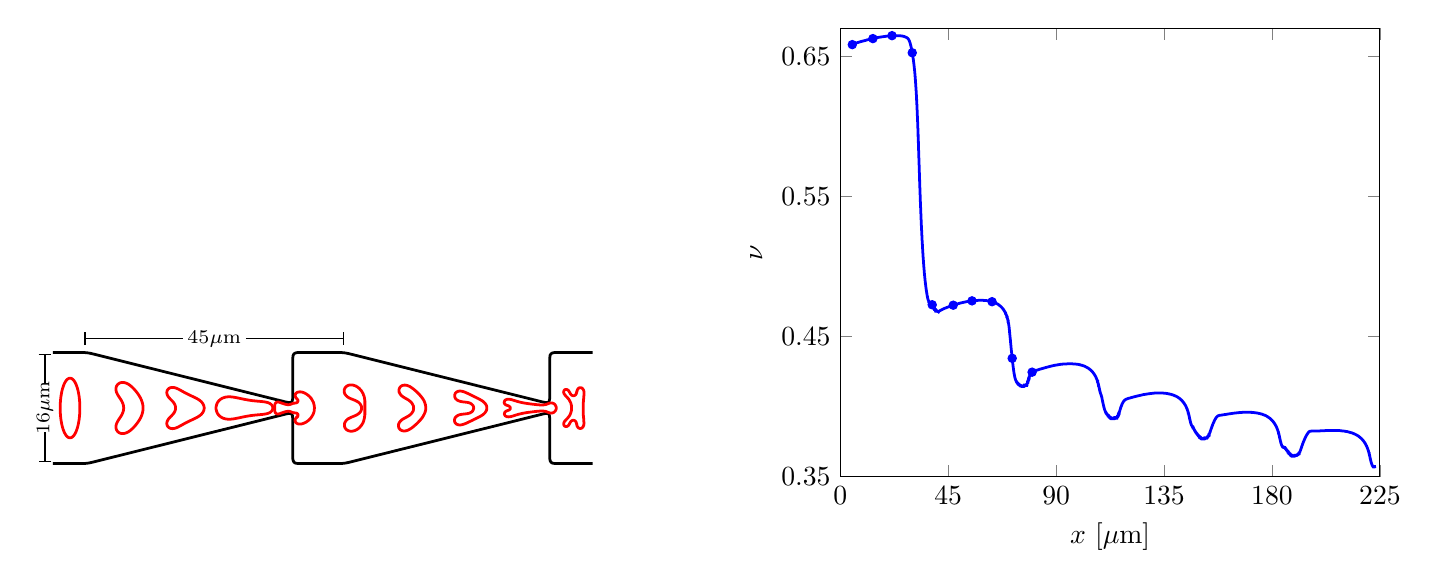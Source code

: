 \begin{tikzpicture}[scale=1.0]

\begin{axis}[
%  at = {(-1.0cm,0.0cm)},
%  width = 5.85cm,
  hide axis,
  axis equal image,
  xmin = 1,
  xmax = 32.5,
  ymin = -4,
  ymax = 4,
  xtick = \empty,
  ytick = \empty,
]

\addplot[black,line width=1pt] coordinates{
(7.559e-02,-3.163e+00)
(1.06e-01,-3.188e+00)
(1.424e-01,-3.206e+00)
(1.84e-01,-3.22e+00)
(2.3e-01,-3.229e+00)
(2.793e-01,-3.235e+00)
(3.311e-01,-3.239e+00)
(3.844e-01,-3.24e+00)
(4.388e-01,-3.241e+00)
(4.937e-01,-3.242e+00)
(5.49e-01,-3.242e+00)
(6.044e-01,-3.242e+00)
(6.597e-01,-3.242e+00)
(7.151e-01,-3.242e+00)
(7.705e-01,-3.242e+00)
(8.258e-01,-3.242e+00)
(8.812e-01,-3.242e+00)
(9.365e-01,-3.242e+00)
(9.919e-01,-3.242e+00)
(1.047e+00,-3.242e+00)
(1.103e+00,-3.242e+00)
(1.158e+00,-3.242e+00)
(1.213e+00,-3.242e+00)
(1.269e+00,-3.242e+00)
(1.324e+00,-3.242e+00)
(1.379e+00,-3.242e+00)
(1.435e+00,-3.242e+00)
(1.49e+00,-3.242e+00)
(1.546e+00,-3.242e+00)
(1.601e+00,-3.242e+00)
(1.656e+00,-3.242e+00)
(1.712e+00,-3.242e+00)
(1.767e+00,-3.242e+00)
(1.822e+00,-3.242e+00)
(1.878e+00,-3.242e+00)
(1.933e+00,-3.242e+00)
(1.988e+00,-3.242e+00)
(2.044e+00,-3.242e+00)
(2.099e+00,-3.242e+00)
(2.155e+00,-3.242e+00)
(2.21e+00,-3.242e+00)
(2.265e+00,-3.242e+00)
(2.321e+00,-3.242e+00)
(2.376e+00,-3.242e+00)
(2.431e+00,-3.242e+00)
(2.487e+00,-3.242e+00)
(2.542e+00,-3.242e+00)
(2.597e+00,-3.242e+00)
(2.653e+00,-3.242e+00)
(2.708e+00,-3.241e+00)
(2.763e+00,-3.24e+00)
(2.818e+00,-3.238e+00)
(2.873e+00,-3.235e+00)
(2.927e+00,-3.231e+00)
(2.981e+00,-3.225e+00)
(3.035e+00,-3.219e+00)
(3.088e+00,-3.21e+00)
(3.141e+00,-3.201e+00)
(3.194e+00,-3.19e+00)
(3.246e+00,-3.179e+00)
(3.299e+00,-3.166e+00)
(3.351e+00,-3.154e+00)
(3.403e+00,-3.141e+00)
(3.456e+00,-3.128e+00)
(3.508e+00,-3.115e+00)
(3.56e+00,-3.102e+00)
(3.612e+00,-3.089e+00)
(3.664e+00,-3.076e+00)
(3.717e+00,-3.063e+00)
(3.769e+00,-3.05e+00)
(3.821e+00,-3.037e+00)
(3.873e+00,-3.024e+00)
(3.925e+00,-3.011e+00)
(3.978e+00,-2.998e+00)
(4.03e+00,-2.985e+00)
(4.082e+00,-2.972e+00)
(4.134e+00,-2.959e+00)
(4.187e+00,-2.946e+00)
(4.239e+00,-2.933e+00)
(4.291e+00,-2.92e+00)
(4.343e+00,-2.907e+00)
(4.395e+00,-2.894e+00)
(4.448e+00,-2.881e+00)
(4.5e+00,-2.868e+00)
(4.552e+00,-2.855e+00)
(4.604e+00,-2.842e+00)
(4.657e+00,-2.829e+00)
(4.709e+00,-2.816e+00)
(4.761e+00,-2.803e+00)
(4.813e+00,-2.79e+00)
(4.865e+00,-2.777e+00)
(4.918e+00,-2.764e+00)
(4.97e+00,-2.751e+00)
(5.022e+00,-2.738e+00)
(5.074e+00,-2.725e+00)
(5.126e+00,-2.712e+00)
(5.179e+00,-2.699e+00)
(5.231e+00,-2.686e+00)
(5.283e+00,-2.673e+00)
(5.335e+00,-2.66e+00)
(5.387e+00,-2.647e+00)
(5.44e+00,-2.634e+00)
(5.492e+00,-2.621e+00)
(5.544e+00,-2.608e+00)
(5.596e+00,-2.595e+00)
(5.649e+00,-2.582e+00)
(5.701e+00,-2.569e+00)
(5.753e+00,-2.556e+00)
(5.805e+00,-2.542e+00)
(5.857e+00,-2.53e+00)
(5.91e+00,-2.517e+00)
(5.962e+00,-2.503e+00)
(6.014e+00,-2.49e+00)
(6.066e+00,-2.478e+00)
(6.118e+00,-2.464e+00)
(6.171e+00,-2.451e+00)
(6.223e+00,-2.438e+00)
(6.275e+00,-2.425e+00)
(6.327e+00,-2.412e+00)
(6.379e+00,-2.399e+00)
(6.432e+00,-2.386e+00)
(6.484e+00,-2.373e+00)
(6.536e+00,-2.36e+00)
(6.588e+00,-2.347e+00)
(6.641e+00,-2.334e+00)
(6.693e+00,-2.321e+00)
(6.745e+00,-2.308e+00)
(6.797e+00,-2.295e+00)
(6.849e+00,-2.282e+00)
(6.902e+00,-2.269e+00)
(6.954e+00,-2.256e+00)
(7.006e+00,-2.243e+00)
(7.058e+00,-2.23e+00)
(7.11e+00,-2.217e+00)
(7.163e+00,-2.204e+00)
(7.215e+00,-2.191e+00)
(7.267e+00,-2.178e+00)
(7.319e+00,-2.165e+00)
(7.371e+00,-2.152e+00)
(7.424e+00,-2.139e+00)
(7.476e+00,-2.126e+00)
(7.528e+00,-2.113e+00)
(7.58e+00,-2.1e+00)
(7.633e+00,-2.087e+00)
(7.685e+00,-2.074e+00)
(7.737e+00,-2.061e+00)
(7.789e+00,-2.048e+00)
(7.841e+00,-2.035e+00)
(7.894e+00,-2.022e+00)
(7.946e+00,-2.009e+00)
(7.998e+00,-1.996e+00)
(8.05e+00,-1.983e+00)
(8.102e+00,-1.97e+00)
(8.155e+00,-1.957e+00)
(8.207e+00,-1.944e+00)
(8.259e+00,-1.931e+00)
(8.311e+00,-1.918e+00)
(8.363e+00,-1.905e+00)
(8.416e+00,-1.892e+00)
(8.468e+00,-1.879e+00)
(8.52e+00,-1.866e+00)
(8.572e+00,-1.853e+00)
(8.624e+00,-1.84e+00)
(8.677e+00,-1.827e+00)
(8.729e+00,-1.814e+00)
(8.781e+00,-1.8e+00)
(8.833e+00,-1.788e+00)
(8.886e+00,-1.774e+00)
(8.938e+00,-1.762e+00)
(8.99e+00,-1.748e+00)
(9.042e+00,-1.736e+00)
(9.094e+00,-1.722e+00)
(9.147e+00,-1.709e+00)
(9.199e+00,-1.696e+00)
(9.251e+00,-1.683e+00)
(9.303e+00,-1.67e+00)
(9.355e+00,-1.657e+00)
(9.408e+00,-1.644e+00)
(9.46e+00,-1.631e+00)
(9.512e+00,-1.618e+00)
(9.564e+00,-1.605e+00)
(9.617e+00,-1.592e+00)
(9.669e+00,-1.579e+00)
(9.721e+00,-1.566e+00)
(9.773e+00,-1.553e+00)
(9.825e+00,-1.54e+00)
(9.877e+00,-1.527e+00)
(9.93e+00,-1.514e+00)
(9.982e+00,-1.501e+00)
(1.003e+01,-1.488e+00)
(1.009e+01,-1.475e+00)
(1.014e+01,-1.462e+00)
(1.019e+01,-1.449e+00)
(1.024e+01,-1.436e+00)
(1.03e+01,-1.423e+00)
(1.035e+01,-1.41e+00)
(1.04e+01,-1.397e+00)
(1.045e+01,-1.384e+00)
(1.05e+01,-1.371e+00)
(1.056e+01,-1.358e+00)
(1.061e+01,-1.345e+00)
(1.066e+01,-1.332e+00)
(1.071e+01,-1.319e+00)
(1.077e+01,-1.306e+00)
(1.082e+01,-1.293e+00)
(1.087e+01,-1.28e+00)
(1.092e+01,-1.267e+00)
(1.097e+01,-1.254e+00)
(1.103e+01,-1.241e+00)
(1.108e+01,-1.228e+00)
(1.113e+01,-1.215e+00)
(1.118e+01,-1.202e+00)
(1.123e+01,-1.189e+00)
(1.129e+01,-1.176e+00)
(1.134e+01,-1.163e+00)
(1.139e+01,-1.15e+00)
(1.144e+01,-1.137e+00)
(1.15e+01,-1.124e+00)
(1.155e+01,-1.111e+00)
(1.16e+01,-1.098e+00)
(1.165e+01,-1.085e+00)
(1.171e+01,-1.072e+00)
(1.176e+01,-1.058e+00)
(1.181e+01,-1.046e+00)
(1.186e+01,-1.032e+00)
(1.191e+01,-1.02e+00)
(1.197e+01,-1.006e+00)
(1.202e+01,-9.935e-01)
(1.207e+01,-9.804e-01)
(1.212e+01,-9.674e-01)
(1.218e+01,-9.544e-01)
(1.223e+01,-9.414e-01)
(1.228e+01,-9.284e-01)
(1.233e+01,-9.154e-01)
(1.238e+01,-9.023e-01)
(1.244e+01,-8.893e-01)
(1.249e+01,-8.763e-01)
(1.254e+01,-8.633e-01)
(1.259e+01,-8.503e-01)
(1.264e+01,-8.373e-01)
(1.27e+01,-8.242e-01)
(1.275e+01,-8.112e-01)
(1.28e+01,-7.982e-01)
(1.285e+01,-7.852e-01)
(1.291e+01,-7.722e-01)
(1.296e+01,-7.591e-01)
(1.301e+01,-7.461e-01)
(1.306e+01,-7.331e-01)
(1.312e+01,-7.201e-01)
(1.317e+01,-7.071e-01)
(1.322e+01,-6.941e-01)
(1.327e+01,-6.81e-01)
(1.332e+01,-6.68e-01)
(1.338e+01,-6.55e-01)
(1.343e+01,-6.42e-01)
(1.348e+01,-6.29e-01)
(1.353e+01,-6.16e-01)
(1.358e+01,-6.029e-01)
(1.364e+01,-5.899e-01)
(1.369e+01,-5.769e-01)
(1.374e+01,-5.639e-01)
(1.379e+01,-5.509e-01)
(1.385e+01,-5.378e-01)
(1.39e+01,-5.248e-01)
(1.395e+01,-5.118e-01)
(1.4e+01,-4.988e-01)
(1.405e+01,-4.858e-01)
(1.411e+01,-4.728e-01)
(1.416e+01,-4.597e-01)
(1.421e+01,-4.467e-01)
(1.426e+01,-4.337e-01)
(1.431e+01,-4.207e-01)
(1.437e+01,-4.076e-01)
(1.442e+01,-3.947e-01)
(1.447e+01,-3.817e-01)
(1.452e+01,-3.686e-01)
(1.458e+01,-3.554e-01)
(1.463e+01,-3.429e-01)
(1.468e+01,-3.317e-01)
(1.473e+01,-3.225e-01)
(1.478e+01,-3.162e-01)
(1.482e+01,-3.14e-01)
(1.486e+01,-3.172e-01)
(1.489e+01,-3.268e-01)
(1.492e+01,-3.436e-01)
(1.495e+01,-3.679e-01)
(1.496e+01,-3.995e-01)
(1.498e+01,-4.376e-01)
(1.499e+01,-4.811e-01)
(1.499e+01,-5.288e-01)
(1.5e+01,-5.795e-01)
(1.5e+01,-6.322e-01)
(1.5e+01,-6.861e-01)
(1.5e+01,-7.408e-01)
(1.5e+01,-7.959e-01)
(1.5e+01,-8.511e-01)
(1.5e+01,-9.064e-01)
(1.5e+01,-9.616e-01)
(1.5e+01,-1.017e+00)
(1.5e+01,-1.072e+00)
(1.5e+01,-1.127e+00)
(1.5e+01,-1.182e+00)
(1.5e+01,-1.238e+00)
(1.5e+01,-1.293e+00)
(1.5e+01,-1.348e+00)
(1.5e+01,-1.403e+00)
(1.5e+01,-1.458e+00)
(1.5e+01,-1.514e+00)
(1.5e+01,-1.569e+00)
(1.5e+01,-1.624e+00)
(1.5e+01,-1.679e+00)
(1.5e+01,-1.734e+00)
(1.5e+01,-1.79e+00)
(1.5e+01,-1.845e+00)
(1.5e+01,-1.9e+00)
(1.5e+01,-1.955e+00)
(1.5e+01,-2.011e+00)
(1.5e+01,-2.066e+00)
(1.5e+01,-2.121e+00)
(1.5e+01,-2.176e+00)
(1.5e+01,-2.231e+00)
(1.5e+01,-2.287e+00)
(1.5e+01,-2.342e+00)
(1.5e+01,-2.397e+00)
(1.5e+01,-2.452e+00)
(1.5e+01,-2.507e+00)
(1.5e+01,-2.563e+00)
(1.5e+01,-2.618e+00)
(1.5e+01,-2.673e+00)
(1.5e+01,-2.728e+00)
(1.5e+01,-2.784e+00)
(1.5e+01,-2.839e+00)
(1.5e+01,-2.893e+00)
(1.5e+01,-2.945e+00)
(1.501e+01,-2.995e+00)
(1.502e+01,-3.043e+00)
(1.503e+01,-3.086e+00)
(1.505e+01,-3.123e+00)
(1.507e+01,-3.156e+00)
(1.51e+01,-3.182e+00)
(1.513e+01,-3.202e+00)
(1.517e+01,-3.217e+00)
(1.522e+01,-3.227e+00)
(1.527e+01,-3.234e+00)
(1.532e+01,-3.238e+00)
(1.537e+01,-3.24e+00)
(1.543e+01,-3.241e+00)
(1.548e+01,-3.242e+00)
(1.554e+01,-3.242e+00)
(1.559e+01,-3.242e+00)
(1.56e+01,-3.242e+00)
(1.566e+01,-3.242e+00)
(1.571e+01,-3.242e+00)
(1.577e+01,-3.242e+00)
(1.583e+01,-3.242e+00)
(1.588e+01,-3.242e+00)
(1.594e+01,-3.242e+00)
(1.599e+01,-3.242e+00)
(1.605e+01,-3.242e+00)
(1.61e+01,-3.242e+00)
(1.616e+01,-3.242e+00)
(1.621e+01,-3.242e+00)
(1.627e+01,-3.242e+00)
(1.632e+01,-3.242e+00)
(1.638e+01,-3.242e+00)
(1.643e+01,-3.242e+00)
(1.649e+01,-3.242e+00)
(1.655e+01,-3.242e+00)
(1.66e+01,-3.242e+00)
(1.666e+01,-3.242e+00)
(1.671e+01,-3.242e+00)
(1.677e+01,-3.242e+00)
(1.682e+01,-3.242e+00)
(1.688e+01,-3.242e+00)
(1.693e+01,-3.242e+00)
(1.699e+01,-3.242e+00)
(1.704e+01,-3.242e+00)
(1.71e+01,-3.242e+00)
(1.715e+01,-3.242e+00)
(1.721e+01,-3.242e+00)
(1.726e+01,-3.242e+00)
(1.732e+01,-3.242e+00)
(1.738e+01,-3.242e+00)
(1.743e+01,-3.242e+00)
(1.749e+01,-3.242e+00)
(1.754e+01,-3.242e+00)
(1.76e+01,-3.242e+00)
(1.765e+01,-3.242e+00)
(1.771e+01,-3.241e+00)
(1.776e+01,-3.24e+00)
(1.782e+01,-3.238e+00)
(1.787e+01,-3.235e+00)
(1.793e+01,-3.231e+00)
(1.798e+01,-3.225e+00)
(1.804e+01,-3.219e+00)
(1.809e+01,-3.21e+00)
(1.814e+01,-3.201e+00)
(1.819e+01,-3.19e+00)
(1.825e+01,-3.179e+00)
(1.83e+01,-3.166e+00)
(1.835e+01,-3.154e+00)
(1.84e+01,-3.141e+00)
(1.846e+01,-3.128e+00)
(1.851e+01,-3.115e+00)
(1.856e+01,-3.102e+00)
(1.861e+01,-3.089e+00)
(1.866e+01,-3.076e+00)
(1.872e+01,-3.063e+00)
(1.877e+01,-3.05e+00)
(1.882e+01,-3.037e+00)
(1.887e+01,-3.024e+00)
(1.893e+01,-3.011e+00)
(1.898e+01,-2.998e+00)
(1.903e+01,-2.985e+00)
(1.908e+01,-2.972e+00)
(1.913e+01,-2.959e+00)
(1.919e+01,-2.946e+00)
(1.924e+01,-2.933e+00)
(1.929e+01,-2.92e+00)
(1.934e+01,-2.907e+00)
(1.94e+01,-2.894e+00)
(1.945e+01,-2.881e+00)
(1.95e+01,-2.868e+00)
(1.955e+01,-2.855e+00)
(1.96e+01,-2.842e+00)
(1.966e+01,-2.829e+00)
(1.971e+01,-2.816e+00)
(1.976e+01,-2.803e+00)
(1.981e+01,-2.79e+00)
(1.986e+01,-2.777e+00)
(1.992e+01,-2.764e+00)
(1.997e+01,-2.751e+00)
(2.002e+01,-2.738e+00)
(2.007e+01,-2.725e+00)
(2.013e+01,-2.712e+00)
(2.018e+01,-2.699e+00)
(2.023e+01,-2.686e+00)
(2.028e+01,-2.673e+00)
(2.034e+01,-2.66e+00)
(2.039e+01,-2.647e+00)
(2.044e+01,-2.634e+00)
(2.049e+01,-2.621e+00)
(2.054e+01,-2.608e+00)
(2.06e+01,-2.595e+00)
(2.065e+01,-2.582e+00)
(2.07e+01,-2.569e+00)
(2.075e+01,-2.556e+00)
(2.08e+01,-2.542e+00)
(2.086e+01,-2.53e+00)
(2.091e+01,-2.517e+00)
(2.096e+01,-2.503e+00)
(2.101e+01,-2.49e+00)
(2.107e+01,-2.478e+00)
(2.112e+01,-2.464e+00)
(2.117e+01,-2.451e+00)
(2.122e+01,-2.438e+00)
(2.127e+01,-2.425e+00)
(2.133e+01,-2.412e+00)
(2.138e+01,-2.399e+00)
(2.143e+01,-2.386e+00)
(2.148e+01,-2.373e+00)
(2.154e+01,-2.36e+00)
(2.159e+01,-2.347e+00)
(2.164e+01,-2.334e+00)
(2.169e+01,-2.321e+00)
(2.175e+01,-2.308e+00)
(2.18e+01,-2.295e+00)
(2.185e+01,-2.282e+00)
(2.19e+01,-2.269e+00)
(2.195e+01,-2.256e+00)
(2.201e+01,-2.243e+00)
(2.206e+01,-2.23e+00)
(2.211e+01,-2.217e+00)
(2.216e+01,-2.204e+00)
(2.221e+01,-2.191e+00)
(2.227e+01,-2.178e+00)
(2.232e+01,-2.165e+00)
(2.237e+01,-2.152e+00)
(2.242e+01,-2.139e+00)
(2.248e+01,-2.126e+00)
(2.253e+01,-2.113e+00)
(2.258e+01,-2.1e+00)
(2.263e+01,-2.087e+00)
(2.268e+01,-2.074e+00)
(2.274e+01,-2.061e+00)
(2.279e+01,-2.048e+00)
(2.284e+01,-2.035e+00)
(2.289e+01,-2.022e+00)
(2.295e+01,-2.009e+00)
(2.3e+01,-1.996e+00)
(2.305e+01,-1.983e+00)
(2.31e+01,-1.97e+00)
(2.316e+01,-1.957e+00)
(2.321e+01,-1.944e+00)
(2.326e+01,-1.931e+00)
(2.331e+01,-1.918e+00)
(2.336e+01,-1.905e+00)
(2.342e+01,-1.892e+00)
(2.347e+01,-1.879e+00)
(2.352e+01,-1.866e+00)
(2.357e+01,-1.853e+00)
(2.362e+01,-1.84e+00)
(2.368e+01,-1.827e+00)
(2.373e+01,-1.814e+00)
(2.378e+01,-1.8e+00)
(2.383e+01,-1.788e+00)
(2.389e+01,-1.774e+00)
(2.394e+01,-1.762e+00)
(2.399e+01,-1.748e+00)
(2.404e+01,-1.736e+00)
(2.409e+01,-1.722e+00)
(2.415e+01,-1.709e+00)
(2.42e+01,-1.696e+00)
(2.425e+01,-1.683e+00)
(2.43e+01,-1.67e+00)
(2.436e+01,-1.657e+00)
(2.441e+01,-1.644e+00)
(2.446e+01,-1.631e+00)
(2.451e+01,-1.618e+00)
(2.456e+01,-1.605e+00)
(2.462e+01,-1.592e+00)
(2.467e+01,-1.579e+00)
(2.472e+01,-1.566e+00)
(2.477e+01,-1.553e+00)
(2.482e+01,-1.54e+00)
(2.488e+01,-1.527e+00)
(2.493e+01,-1.514e+00)
(2.498e+01,-1.501e+00)
(2.503e+01,-1.488e+00)
(2.509e+01,-1.475e+00)
(2.514e+01,-1.462e+00)
(2.519e+01,-1.449e+00)
(2.524e+01,-1.436e+00)
(2.53e+01,-1.423e+00)
(2.535e+01,-1.41e+00)
(2.54e+01,-1.397e+00)
(2.545e+01,-1.384e+00)
(2.55e+01,-1.371e+00)
(2.556e+01,-1.358e+00)
(2.561e+01,-1.345e+00)
(2.566e+01,-1.332e+00)
(2.571e+01,-1.319e+00)
(2.576e+01,-1.306e+00)
(2.582e+01,-1.293e+00)
(2.587e+01,-1.28e+00)
(2.592e+01,-1.267e+00)
(2.597e+01,-1.254e+00)
(2.603e+01,-1.241e+00)
(2.608e+01,-1.228e+00)
(2.613e+01,-1.215e+00)
(2.618e+01,-1.202e+00)
(2.623e+01,-1.189e+00)
(2.629e+01,-1.176e+00)
(2.634e+01,-1.163e+00)
(2.639e+01,-1.15e+00)
(2.644e+01,-1.137e+00)
(2.65e+01,-1.124e+00)
(2.655e+01,-1.111e+00)
(2.66e+01,-1.098e+00)
(2.665e+01,-1.085e+00)
(2.671e+01,-1.072e+00)
(2.676e+01,-1.058e+00)
(2.681e+01,-1.046e+00)
(2.686e+01,-1.032e+00)
(2.691e+01,-1.02e+00)
(2.697e+01,-1.006e+00)
(2.702e+01,-9.935e-01)
(2.707e+01,-9.804e-01)
(2.712e+01,-9.674e-01)
(2.717e+01,-9.544e-01)
(2.723e+01,-9.414e-01)
(2.728e+01,-9.284e-01)
(2.733e+01,-9.154e-01)
(2.738e+01,-9.023e-01)
(2.744e+01,-8.893e-01)
(2.749e+01,-8.763e-01)
(2.754e+01,-8.633e-01)
(2.759e+01,-8.503e-01)
(2.764e+01,-8.373e-01)
(2.77e+01,-8.242e-01)
(2.775e+01,-8.112e-01)
(2.78e+01,-7.982e-01)
(2.785e+01,-7.852e-01)
(2.791e+01,-7.722e-01)
(2.796e+01,-7.591e-01)
(2.801e+01,-7.461e-01)
(2.806e+01,-7.331e-01)
(2.812e+01,-7.201e-01)
(2.817e+01,-7.071e-01)
(2.822e+01,-6.941e-01)
(2.827e+01,-6.81e-01)
(2.832e+01,-6.68e-01)
(2.838e+01,-6.55e-01)
(2.843e+01,-6.42e-01)
(2.848e+01,-6.29e-01)
(2.853e+01,-6.16e-01)
(2.858e+01,-6.029e-01)
(2.864e+01,-5.899e-01)
(2.869e+01,-5.769e-01)
(2.874e+01,-5.639e-01)
(2.879e+01,-5.509e-01)
(2.885e+01,-5.378e-01)
(2.89e+01,-5.248e-01)
(2.895e+01,-5.118e-01)
(2.9e+01,-4.988e-01)
(2.905e+01,-4.858e-01)
(2.911e+01,-4.728e-01)
(2.916e+01,-4.597e-01)
(2.921e+01,-4.467e-01)
(2.926e+01,-4.337e-01)
(2.932e+01,-4.207e-01)
(2.937e+01,-4.076e-01)
(2.942e+01,-3.947e-01)
(2.947e+01,-3.817e-01)
(2.952e+01,-3.686e-01)
(2.958e+01,-3.554e-01)
(2.963e+01,-3.429e-01)
(2.968e+01,-3.317e-01)
(2.973e+01,-3.225e-01)
(2.978e+01,-3.162e-01)
(2.982e+01,-3.14e-01)
(2.986e+01,-3.172e-01)
(2.989e+01,-3.268e-01)
(2.992e+01,-3.436e-01)
(2.995e+01,-3.679e-01)
(2.997e+01,-3.995e-01)
(2.998e+01,-4.376e-01)
(2.999e+01,-4.811e-01)
(2.999e+01,-5.288e-01)
(3.0e+01,-5.795e-01)
(3.0e+01,-6.322e-01)
(3.0e+01,-6.861e-01)
(3.0e+01,-7.408e-01)
(3.0e+01,-7.959e-01)
(3.0e+01,-8.511e-01)
(3.0e+01,-9.064e-01)
(3.0e+01,-9.616e-01)
(3.0e+01,-1.017e+00)
(3.0e+01,-1.072e+00)
(3.0e+01,-1.127e+00)
(3.0e+01,-1.182e+00)
(3.0e+01,-1.238e+00)
(3.0e+01,-1.293e+00)
(3.0e+01,-1.348e+00)
(3.0e+01,-1.403e+00)
(3.0e+01,-1.458e+00)
(3.0e+01,-1.514e+00)
(3.0e+01,-1.569e+00)
(3.0e+01,-1.624e+00)
(3.0e+01,-1.679e+00)
(3.0e+01,-1.734e+00)
(3.0e+01,-1.79e+00)
(3.0e+01,-1.845e+00)
(3.0e+01,-1.9e+00)
(3.0e+01,-1.955e+00)
(3.0e+01,-2.011e+00)
(3.0e+01,-2.066e+00)
(3.0e+01,-2.121e+00)
(3.0e+01,-2.176e+00)
(3.0e+01,-2.231e+00)
(3.0e+01,-2.287e+00)
(3.0e+01,-2.342e+00)
(3.0e+01,-2.397e+00)
(3.0e+01,-2.452e+00)
(3.0e+01,-2.507e+00)
(3.0e+01,-2.563e+00)
(3.0e+01,-2.618e+00)
(3.0e+01,-2.673e+00)
(3.0e+01,-2.728e+00)
(3.0e+01,-2.784e+00)
(3.0e+01,-2.839e+00)
(3.0e+01,-2.893e+00)
(3.0e+01,-2.945e+00)
(3.001e+01,-2.995e+00)
(3.002e+01,-3.043e+00)
(3.003e+01,-3.086e+00)
(3.005e+01,-3.123e+00)
(3.007e+01,-3.156e+00)
(3.01e+01,-3.182e+00)
(3.013e+01,-3.202e+00)
(3.017e+01,-3.217e+00)
(3.022e+01,-3.227e+00)
(3.027e+01,-3.234e+00)
(3.032e+01,-3.238e+00)
(3.037e+01,-3.24e+00)
(3.043e+01,-3.241e+00)
(3.048e+01,-3.242e+00)
(3.054e+01,-3.242e+00)
(3.059e+01,-3.242e+00)
(3.065e+01,-3.242e+00)
(3.07e+01,-3.242e+00)
(3.076e+01,-3.242e+00)
(3.081e+01,-3.242e+00)
(3.087e+01,-3.242e+00)
(3.092e+01,-3.242e+00)
(3.098e+01,-3.242e+00)
(3.103e+01,-3.242e+00)
(3.109e+01,-3.242e+00)
(3.115e+01,-3.242e+00)
(3.12e+01,-3.242e+00)
(3.126e+01,-3.242e+00)
(3.131e+01,-3.242e+00)
(3.137e+01,-3.242e+00)
(3.142e+01,-3.242e+00)
(3.148e+01,-3.242e+00)
(3.153e+01,-3.242e+00)
(3.159e+01,-3.242e+00)
(3.164e+01,-3.242e+00)
(3.17e+01,-3.242e+00)
(3.175e+01,-3.242e+00)
(3.181e+01,-3.242e+00)
(3.187e+01,-3.242e+00)
(3.192e+01,-3.242e+00)
(3.198e+01,-3.242e+00)
(3.203e+01,-3.242e+00)
(3.209e+01,-3.242e+00)
(3.214e+01,-3.242e+00)
(3.22e+01,-3.242e+00)
(3.225e+01,-3.242e+00)
(3.231e+01,-3.242e+00)
(3.236e+01,-3.242e+00)
(3.242e+01,-3.242e+00)
(3.248e+01,-3.242e+00)
(3.253e+01,-3.242e+00)
(3.259e+01,-3.242e+00)
(3.264e+01,-3.241e+00)
(3.269e+01,-3.239e+00)
(3.274e+01,-3.234e+00)
(3.279e+01,-3.227e+00)
(3.284e+01,-3.216e+00)
(3.287e+01,-3.2e+00)
(3.291e+01,-3.178e+00)
(3.293e+01,-3.151e+00)
(3.296e+01,-3.118e+00)
(3.297e+01,-3.079e+00)
(3.298e+01,-3.036e+00)
(3.299e+01,-2.989e+00)
(3.3e+01,-2.939e+00)
(3.3e+01,-2.887e+00)
(3.3e+01,-2.834e+00)
(3.3e+01,-2.78e+00)
(3.3e+01,-2.727e+00)
(3.3e+01,-2.672e+00)
(3.3e+01,-2.618e+00)
(3.3e+01,-2.564e+00)
(3.3e+01,-2.51e+00)
(3.3e+01,-2.455e+00)
(3.3e+01,-2.401e+00)
(3.3e+01,-2.347e+00)
(3.3e+01,-2.293e+00)
(3.3e+01,-2.239e+00)
(3.3e+01,-2.184e+00)
(3.3e+01,-2.13e+00)
(3.3e+01,-2.076e+00)
(3.3e+01,-2.022e+00)
(3.3e+01,-1.967e+00)
(3.3e+01,-1.913e+00)
(3.3e+01,-1.859e+00)
(3.3e+01,-1.805e+00)
(3.3e+01,-1.75e+00)
(3.3e+01,-1.696e+00)
(3.3e+01,-1.642e+00)
(3.3e+01,-1.588e+00)
(3.3e+01,-1.534e+00)
(3.3e+01,-1.479e+00)
(3.3e+01,-1.425e+00)
(3.3e+01,-1.371e+00)
(3.3e+01,-1.317e+00)
(3.3e+01,-1.263e+00)
(3.3e+01,-1.208e+00)
(3.3e+01,-1.154e+00)
(3.3e+01,-1.1e+00)
(3.3e+01,-1.046e+00)
(3.3e+01,-9.915e-01)
(3.3e+01,-9.373e-01)
(3.3e+01,-8.831e-01)
(3.3e+01,-8.288e-01)
(3.3e+01,-7.746e-01)
(3.3e+01,-7.204e-01)
(3.3e+01,-6.662e-01)
(3.3e+01,-6.12e-01)
(3.3e+01,-5.577e-01)
(3.3e+01,-5.035e-01)
(3.3e+01,-4.493e-01)
(3.3e+01,-3.951e-01)
(3.3e+01,-3.409e-01)
(3.3e+01,-2.867e-01)
(3.3e+01,-2.325e-01)
(3.3e+01,-1.782e-01)
(3.3e+01,-1.24e-01)
(3.3e+01,-6.98e-02)
(3.3e+01,-1.558e-02)
(3.3e+01,3.863e-02)
(3.3e+01,9.285e-02)
(3.3e+01,1.471e-01)
(3.3e+01,2.013e-01)
(3.3e+01,2.555e-01)
(3.3e+01,3.097e-01)
(3.3e+01,3.639e-01)
(3.3e+01,4.181e-01)
(3.3e+01,4.724e-01)
(3.3e+01,5.266e-01)
(3.3e+01,5.808e-01)
(3.3e+01,6.35e-01)
(3.3e+01,6.892e-01)
(3.3e+01,7.434e-01)
(3.3e+01,7.977e-01)
(3.3e+01,8.519e-01)
(3.3e+01,9.061e-01)
(3.3e+01,9.603e-01)
(3.3e+01,1.014e+00)
(3.3e+01,1.069e+00)
(3.3e+01,1.123e+00)
(3.3e+01,1.177e+00)
(3.3e+01,1.231e+00)
(3.3e+01,1.286e+00)
(3.3e+01,1.34e+00)
(3.3e+01,1.394e+00)
(3.3e+01,1.448e+00)
(3.3e+01,1.502e+00)
(3.3e+01,1.557e+00)
(3.3e+01,1.611e+00)
(3.3e+01,1.665e+00)
(3.3e+01,1.719e+00)
(3.3e+01,1.774e+00)
(3.3e+01,1.828e+00)
(3.3e+01,1.882e+00)
(3.3e+01,1.936e+00)
(3.3e+01,1.99e+00)
(3.3e+01,2.045e+00)
(3.3e+01,2.099e+00)
(3.3e+01,2.153e+00)
(3.3e+01,2.207e+00)
(3.3e+01,2.261e+00)
(3.3e+01,2.316e+00)
(3.3e+01,2.37e+00)
(3.3e+01,2.424e+00)
(3.3e+01,2.478e+00)
(3.3e+01,2.533e+00)
(3.3e+01,2.587e+00)
(3.3e+01,2.641e+00)
(3.3e+01,2.695e+00)
(3.3e+01,2.749e+00)
(3.3e+01,2.804e+00)
(3.3e+01,2.858e+00)
(3.3e+01,2.91e+00)
(3.3e+01,2.962e+00)
(3.299e+01,3.01e+00)
(3.298e+01,3.056e+00)
(3.297e+01,3.097e+00)
(3.295e+01,3.133e+00)
(3.292e+01,3.163e+00)
(3.289e+01,3.188e+00)
(3.286e+01,3.206e+00)
(3.282e+01,3.22e+00)
(3.277e+01,3.229e+00)
(3.272e+01,3.235e+00)
(3.267e+01,3.239e+00)
(3.262e+01,3.24e+00)
(3.256e+01,3.241e+00)
(3.251e+01,3.242e+00)
(3.245e+01,3.242e+00)
(3.24e+01,3.242e+00)
(3.234e+01,3.242e+00)
(3.228e+01,3.242e+00)
(3.223e+01,3.242e+00)
(3.217e+01,3.242e+00)
(3.212e+01,3.242e+00)
(3.206e+01,3.242e+00)
(3.201e+01,3.242e+00)
(3.195e+01,3.242e+00)
(3.19e+01,3.242e+00)
(3.184e+01,3.242e+00)
(3.179e+01,3.242e+00)
(3.173e+01,3.242e+00)
(3.168e+01,3.242e+00)
(3.162e+01,3.242e+00)
(3.156e+01,3.242e+00)
(3.151e+01,3.242e+00)
(3.145e+01,3.242e+00)
(3.14e+01,3.242e+00)
(3.134e+01,3.242e+00)
(3.129e+01,3.242e+00)
(3.123e+01,3.242e+00)
(3.118e+01,3.242e+00)
(3.112e+01,3.242e+00)
(3.107e+01,3.242e+00)
(3.101e+01,3.242e+00)
(3.096e+01,3.242e+00)
(3.09e+01,3.242e+00)
(3.085e+01,3.242e+00)
(3.079e+01,3.242e+00)
(3.074e+01,3.242e+00)
(3.068e+01,3.242e+00)
(3.062e+01,3.242e+00)
(3.057e+01,3.242e+00)
(3.051e+01,3.242e+00)
(3.046e+01,3.242e+00)
(3.04e+01,3.242e+00)
(3.035e+01,3.24e+00)
(3.03e+01,3.238e+00)
(3.025e+01,3.233e+00)
(3.02e+01,3.225e+00)
(3.016e+01,3.212e+00)
(3.012e+01,3.195e+00)
(3.009e+01,3.172e+00)
(3.006e+01,3.142e+00)
(3.004e+01,3.107e+00)
(3.002e+01,3.067e+00)
(3.002e+01,3.022e+00)
(3.001e+01,2.973e+00)
(3.0e+01,2.922e+00)
(3.0e+01,2.869e+00)
(3.0e+01,2.815e+00)
(3.0e+01,2.76e+00)
(3.0e+01,2.705e+00)
(3.0e+01,2.65e+00)
(3.0e+01,2.594e+00)
(3.0e+01,2.539e+00)
(3.0e+01,2.484e+00)
(3.0e+01,2.429e+00)
(3.0e+01,2.374e+00)
(3.0e+01,2.318e+00)
(3.0e+01,2.263e+00)
(3.0e+01,2.208e+00)
(3.0e+01,2.153e+00)
(3.0e+01,2.098e+00)
(3.0e+01,2.042e+00)
(3.0e+01,1.987e+00)
(3.0e+01,1.932e+00)
(3.0e+01,1.877e+00)
(3.0e+01,1.821e+00)
(3.0e+01,1.766e+00)
(3.0e+01,1.711e+00)
(3.0e+01,1.656e+00)
(3.0e+01,1.601e+00)
(3.0e+01,1.545e+00)
(3.0e+01,1.49e+00)
(3.0e+01,1.435e+00)
(3.0e+01,1.38e+00)
(3.0e+01,1.325e+00)
(3.0e+01,1.269e+00)
(3.0e+01,1.214e+00)
(3.0e+01,1.159e+00)
(3.0e+01,1.104e+00)
(3.0e+01,1.048e+00)
(3.0e+01,9.933e-01)
(3.0e+01,9.381e-01)
(3.0e+01,8.829e-01)
(3.0e+01,8.277e-01)
(3.0e+01,7.725e-01)
(3.0e+01,7.171e-01)
(3.0e+01,6.621e-01)
(3.0e+01,6.082e-01)
(3.0e+01,5.56e-01)
(2.999e+01,5.063e-01)
(2.998e+01,4.603e-01)
(2.997e+01,4.193e-01)
(2.996e+01,3.844e-01)
(2.994e+01,3.564e-01)
(2.991e+01,3.359e-01)
(2.988e+01,3.228e-01)
(2.984e+01,3.165e-01)
(2.98e+01,3.161e-01)
(2.975e+01,3.202e-01)
(2.971e+01,3.278e-01)
(2.966e+01,3.377e-01)
(2.961e+01,3.491e-01)
(2.955e+01,3.613e-01)
(2.95e+01,3.741e-01)
(2.945e+01,3.872e-01)
(2.94e+01,4.002e-01)
(2.934e+01,4.132e-01)
(2.929e+01,4.262e-01)
(2.924e+01,4.392e-01)
(2.919e+01,4.523e-01)
(2.914e+01,4.653e-01)
(2.908e+01,4.783e-01)
(2.903e+01,4.913e-01)
(2.898e+01,5.043e-01)
(2.893e+01,5.173e-01)
(2.888e+01,5.304e-01)
(2.882e+01,5.434e-01)
(2.877e+01,5.564e-01)
(2.872e+01,5.694e-01)
(2.867e+01,5.824e-01)
(2.861e+01,5.955e-01)
(2.856e+01,6.085e-01)
(2.851e+01,6.215e-01)
(2.846e+01,6.345e-01)
(2.841e+01,6.475e-01)
(2.835e+01,6.605e-01)
(2.83e+01,6.736e-01)
(2.825e+01,6.866e-01)
(2.82e+01,6.996e-01)
(2.814e+01,7.126e-01)
(2.809e+01,7.256e-01)
(2.804e+01,7.386e-01)
(2.799e+01,7.517e-01)
(2.794e+01,7.647e-01)
(2.788e+01,7.777e-01)
(2.783e+01,7.907e-01)
(2.778e+01,8.037e-01)
(2.773e+01,8.168e-01)
(2.768e+01,8.298e-01)
(2.762e+01,8.428e-01)
(2.757e+01,8.558e-01)
(2.752e+01,8.688e-01)
(2.747e+01,8.818e-01)
(2.741e+01,8.948e-01)
(2.736e+01,9.079e-01)
(2.731e+01,9.209e-01)
(2.726e+01,9.339e-01)
(2.72e+01,9.469e-01)
(2.715e+01,9.599e-01)
(2.71e+01,9.73e-01)
(2.705e+01,9.86e-01)
(2.7e+01,9.99e-01)
(2.694e+01,1.012e+00)
(2.689e+01,1.025e+00)
(2.684e+01,1.038e+00)
(2.679e+01,1.051e+00)
(2.674e+01,1.064e+00)
(2.668e+01,1.077e+00)
(2.663e+01,1.09e+00)
(2.658e+01,1.103e+00)
(2.653e+01,1.116e+00)
(2.647e+01,1.129e+00)
(2.642e+01,1.142e+00)
(2.637e+01,1.155e+00)
(2.632e+01,1.168e+00)
(2.627e+01,1.181e+00)
(2.621e+01,1.194e+00)
(2.616e+01,1.207e+00)
(2.611e+01,1.22e+00)
(2.606e+01,1.233e+00)
(2.6e+01,1.246e+00)
(2.595e+01,1.259e+00)
(2.59e+01,1.272e+00)
(2.585e+01,1.285e+00)
(2.579e+01,1.298e+00)
(2.574e+01,1.311e+00)
(2.569e+01,1.324e+00)
(2.564e+01,1.337e+00)
(2.559e+01,1.351e+00)
(2.553e+01,1.363e+00)
(2.548e+01,1.377e+00)
(2.543e+01,1.389e+00)
(2.538e+01,1.403e+00)
(2.533e+01,1.416e+00)
(2.527e+01,1.429e+00)
(2.522e+01,1.442e+00)
(2.517e+01,1.455e+00)
(2.512e+01,1.468e+00)
(2.506e+01,1.481e+00)
(2.501e+01,1.494e+00)
(2.496e+01,1.507e+00)
(2.491e+01,1.52e+00)
(2.486e+01,1.533e+00)
(2.48e+01,1.546e+00)
(2.475e+01,1.559e+00)
(2.47e+01,1.572e+00)
(2.465e+01,1.585e+00)
(2.459e+01,1.598e+00)
(2.454e+01,1.611e+00)
(2.449e+01,1.624e+00)
(2.444e+01,1.637e+00)
(2.438e+01,1.65e+00)
(2.433e+01,1.663e+00)
(2.428e+01,1.676e+00)
(2.423e+01,1.689e+00)
(2.418e+01,1.702e+00)
(2.412e+01,1.715e+00)
(2.407e+01,1.728e+00)
(2.402e+01,1.741e+00)
(2.397e+01,1.754e+00)
(2.392e+01,1.767e+00)
(2.386e+01,1.78e+00)
(2.381e+01,1.793e+00)
(2.376e+01,1.806e+00)
(2.371e+01,1.819e+00)
(2.365e+01,1.832e+00)
(2.36e+01,1.845e+00)
(2.355e+01,1.858e+00)
(2.35e+01,1.871e+00)
(2.345e+01,1.884e+00)
(2.339e+01,1.897e+00)
(2.334e+01,1.91e+00)
(2.329e+01,1.923e+00)
(2.324e+01,1.936e+00)
(2.318e+01,1.949e+00)
(2.313e+01,1.962e+00)
(2.308e+01,1.975e+00)
(2.303e+01,1.988e+00)
(2.298e+01,2.001e+00)
(2.292e+01,2.014e+00)
(2.287e+01,2.027e+00)
(2.282e+01,2.04e+00)
(2.277e+01,2.053e+00)
(2.272e+01,2.066e+00)
(2.266e+01,2.079e+00)
(2.261e+01,2.092e+00)
(2.256e+01,2.106e+00)
(2.251e+01,2.119e+00)
(2.245e+01,2.131e+00)
(2.24e+01,2.144e+00)
(2.235e+01,2.158e+00)
(2.23e+01,2.171e+00)
(2.224e+01,2.184e+00)
(2.219e+01,2.197e+00)
(2.214e+01,2.21e+00)
(2.209e+01,2.223e+00)
(2.204e+01,2.236e+00)
(2.198e+01,2.249e+00)
(2.193e+01,2.262e+00)
(2.188e+01,2.275e+00)
(2.183e+01,2.288e+00)
(2.178e+01,2.301e+00)
(2.172e+01,2.314e+00)
(2.167e+01,2.327e+00)
(2.162e+01,2.34e+00)
(2.157e+01,2.353e+00)
(2.151e+01,2.366e+00)
(2.146e+01,2.379e+00)
(2.141e+01,2.392e+00)
(2.136e+01,2.405e+00)
(2.131e+01,2.418e+00)
(2.125e+01,2.431e+00)
(2.12e+01,2.444e+00)
(2.115e+01,2.457e+00)
(2.11e+01,2.47e+00)
(2.104e+01,2.483e+00)
(2.099e+01,2.496e+00)
(2.094e+01,2.509e+00)
(2.089e+01,2.522e+00)
(2.083e+01,2.535e+00)
(2.078e+01,2.548e+00)
(2.073e+01,2.561e+00)
(2.068e+01,2.574e+00)
(2.063e+01,2.587e+00)
(2.057e+01,2.6e+00)
(2.052e+01,2.613e+00)
(2.047e+01,2.626e+00)
(2.042e+01,2.639e+00)
(2.037e+01,2.652e+00)
(2.031e+01,2.665e+00)
(2.026e+01,2.678e+00)
(2.021e+01,2.691e+00)
(2.016e+01,2.704e+00)
(2.01e+01,2.717e+00)
(2.005e+01,2.73e+00)
(2.0e+01,2.743e+00)
(1.995e+01,2.756e+00)
(1.99e+01,2.769e+00)
(1.984e+01,2.782e+00)
(1.979e+01,2.795e+00)
(1.974e+01,2.808e+00)
(1.969e+01,2.821e+00)
(1.963e+01,2.834e+00)
(1.958e+01,2.848e+00)
(1.953e+01,2.861e+00)
(1.948e+01,2.873e+00)
(1.942e+01,2.886e+00)
(1.937e+01,2.9e+00)
(1.932e+01,2.913e+00)
(1.927e+01,2.926e+00)
(1.922e+01,2.939e+00)
(1.916e+01,2.952e+00)
(1.911e+01,2.965e+00)
(1.906e+01,2.978e+00)
(1.901e+01,2.991e+00)
(1.896e+01,3.004e+00)
(1.89e+01,3.017e+00)
(1.885e+01,3.03e+00)
(1.88e+01,3.043e+00)
(1.875e+01,3.056e+00)
(1.869e+01,3.069e+00)
(1.864e+01,3.082e+00)
(1.859e+01,3.095e+00)
(1.854e+01,3.108e+00)
(1.849e+01,3.121e+00)
(1.843e+01,3.134e+00)
(1.838e+01,3.147e+00)
(1.833e+01,3.16e+00)
(1.828e+01,3.172e+00)
(1.822e+01,3.184e+00)
(1.817e+01,3.195e+00)
(1.812e+01,3.205e+00)
(1.806e+01,3.214e+00)
(1.801e+01,3.222e+00)
(1.796e+01,3.228e+00)
(1.79e+01,3.232e+00)
(1.785e+01,3.236e+00)
(1.779e+01,3.238e+00)
(1.774e+01,3.24e+00)
(1.768e+01,3.241e+00)
(1.763e+01,3.241e+00)
(1.757e+01,3.242e+00)
(1.752e+01,3.242e+00)
(1.746e+01,3.242e+00)
(1.741e+01,3.242e+00)
(1.735e+01,3.242e+00)
(1.73e+01,3.242e+00)
(1.724e+01,3.242e+00)
(1.719e+01,3.242e+00)
(1.713e+01,3.242e+00)
(1.708e+01,3.242e+00)
(1.702e+01,3.242e+00)
(1.696e+01,3.242e+00)
(1.691e+01,3.242e+00)
(1.685e+01,3.242e+00)
(1.68e+01,3.242e+00)
(1.674e+01,3.242e+00)
(1.669e+01,3.242e+00)
(1.663e+01,3.242e+00)
(1.658e+01,3.242e+00)
(1.652e+01,3.242e+00)
(1.647e+01,3.242e+00)
(1.641e+01,3.242e+00)
(1.636e+01,3.242e+00)
(1.63e+01,3.242e+00)
(1.625e+01,3.242e+00)
(1.619e+01,3.242e+00)
(1.613e+01,3.242e+00)
(1.608e+01,3.242e+00)
(1.602e+01,3.242e+00)
(1.597e+01,3.242e+00)
(1.591e+01,3.242e+00)
(1.586e+01,3.242e+00)
(1.58e+01,3.242e+00)
(1.575e+01,3.242e+00)
(1.569e+01,3.242e+00)
(1.564e+01,3.242e+00)
(1.558e+01,3.242e+00)
(1.552e+01,3.242e+00)
(1.557e+01,3.242e+00)
(1.551e+01,3.242e+00)
(1.546e+01,3.242e+00)
(1.54e+01,3.242e+00)
(1.535e+01,3.24e+00)
(1.53e+01,3.238e+00)
(1.525e+01,3.233e+00)
(1.52e+01,3.225e+00)
(1.516e+01,3.212e+00)
(1.512e+01,3.195e+00)
(1.509e+01,3.172e+00)
(1.506e+01,3.142e+00)
(1.504e+01,3.107e+00)
(1.502e+01,3.067e+00)
(1.502e+01,3.022e+00)
(1.501e+01,2.973e+00)
(1.5e+01,2.922e+00)
(1.5e+01,2.869e+00)
(1.5e+01,2.815e+00)
(1.5e+01,2.76e+00)
(1.5e+01,2.705e+00)
(1.5e+01,2.65e+00)
(1.5e+01,2.594e+00)
(1.5e+01,2.539e+00)
(1.5e+01,2.484e+00)
(1.5e+01,2.429e+00)
(1.5e+01,2.374e+00)
(1.5e+01,2.318e+00)
(1.5e+01,2.263e+00)
(1.5e+01,2.208e+00)
(1.5e+01,2.153e+00)
(1.5e+01,2.098e+00)
(1.5e+01,2.042e+00)
(1.5e+01,1.987e+00)
(1.5e+01,1.932e+00)
(1.5e+01,1.877e+00)
(1.5e+01,1.821e+00)
(1.5e+01,1.766e+00)
(1.5e+01,1.711e+00)
(1.5e+01,1.656e+00)
(1.5e+01,1.601e+00)
(1.5e+01,1.545e+00)
(1.5e+01,1.49e+00)
(1.5e+01,1.435e+00)
(1.5e+01,1.38e+00)
(1.5e+01,1.325e+00)
(1.5e+01,1.269e+00)
(1.5e+01,1.214e+00)
(1.5e+01,1.159e+00)
(1.5e+01,1.104e+00)
(1.5e+01,1.048e+00)
(1.5e+01,9.933e-01)
(1.5e+01,9.381e-01)
(1.5e+01,8.829e-01)
(1.5e+01,8.277e-01)
(1.5e+01,7.725e-01)
(1.5e+01,7.171e-01)
(1.5e+01,6.621e-01)
(1.5e+01,6.082e-01)
(1.5e+01,5.56e-01)
(1.499e+01,5.063e-01)
(1.498e+01,4.603e-01)
(1.497e+01,4.193e-01)
(1.496e+01,3.844e-01)
(1.494e+01,3.564e-01)
(1.491e+01,3.359e-01)
(1.488e+01,3.228e-01)
(1.484e+01,3.165e-01)
(1.48e+01,3.161e-01)
(1.476e+01,3.202e-01)
(1.471e+01,3.278e-01)
(1.466e+01,3.377e-01)
(1.461e+01,3.491e-01)
(1.455e+01,3.613e-01)
(1.45e+01,3.741e-01)
(1.445e+01,3.872e-01)
(1.44e+01,4.002e-01)
(1.435e+01,4.132e-01)
(1.429e+01,4.262e-01)
(1.424e+01,4.392e-01)
(1.419e+01,4.523e-01)
(1.414e+01,4.653e-01)
(1.408e+01,4.783e-01)
(1.403e+01,4.913e-01)
(1.398e+01,5.043e-01)
(1.393e+01,5.173e-01)
(1.388e+01,5.304e-01)
(1.382e+01,5.434e-01)
(1.377e+01,5.564e-01)
(1.372e+01,5.694e-01)
(1.367e+01,5.824e-01)
(1.361e+01,5.955e-01)
(1.356e+01,6.085e-01)
(1.351e+01,6.215e-01)
(1.346e+01,6.345e-01)
(1.341e+01,6.475e-01)
(1.335e+01,6.605e-01)
(1.33e+01,6.736e-01)
(1.325e+01,6.866e-01)
(1.32e+01,6.996e-01)
(1.315e+01,7.126e-01)
(1.309e+01,7.256e-01)
(1.304e+01,7.386e-01)
(1.299e+01,7.517e-01)
(1.294e+01,7.647e-01)
(1.288e+01,7.777e-01)
(1.283e+01,7.907e-01)
(1.278e+01,8.037e-01)
(1.273e+01,8.168e-01)
(1.268e+01,8.298e-01)
(1.262e+01,8.428e-01)
(1.257e+01,8.558e-01)
(1.252e+01,8.688e-01)
(1.247e+01,8.818e-01)
(1.241e+01,8.948e-01)
(1.236e+01,9.079e-01)
(1.231e+01,9.209e-01)
(1.226e+01,9.339e-01)
(1.22e+01,9.469e-01)
(1.215e+01,9.599e-01)
(1.21e+01,9.73e-01)
(1.205e+01,9.86e-01)
(1.2e+01,9.99e-01)
(1.194e+01,1.012e+00)
(1.189e+01,1.025e+00)
(1.184e+01,1.038e+00)
(1.179e+01,1.051e+00)
(1.173e+01,1.064e+00)
(1.168e+01,1.077e+00)
(1.163e+01,1.09e+00)
(1.158e+01,1.103e+00)
(1.153e+01,1.116e+00)
(1.147e+01,1.129e+00)
(1.142e+01,1.142e+00)
(1.137e+01,1.155e+00)
(1.132e+01,1.168e+00)
(1.127e+01,1.181e+00)
(1.121e+01,1.194e+00)
(1.116e+01,1.207e+00)
(1.111e+01,1.22e+00)
(1.106e+01,1.233e+00)
(1.1e+01,1.246e+00)
(1.095e+01,1.259e+00)
(1.09e+01,1.272e+00)
(1.085e+01,1.285e+00)
(1.079e+01,1.298e+00)
(1.074e+01,1.311e+00)
(1.069e+01,1.324e+00)
(1.064e+01,1.337e+00)
(1.059e+01,1.351e+00)
(1.053e+01,1.363e+00)
(1.048e+01,1.377e+00)
(1.043e+01,1.389e+00)
(1.038e+01,1.403e+00)
(1.032e+01,1.416e+00)
(1.027e+01,1.429e+00)
(1.022e+01,1.442e+00)
(1.017e+01,1.455e+00)
(1.012e+01,1.468e+00)
(1.006e+01,1.481e+00)
(1.001e+01,1.494e+00)
(9.96e+00,1.507e+00)
(9.908e+00,1.52e+00)
(9.855e+00,1.533e+00)
(9.803e+00,1.546e+00)
(9.751e+00,1.559e+00)
(9.699e+00,1.572e+00)
(9.646e+00,1.585e+00)
(9.594e+00,1.598e+00)
(9.542e+00,1.611e+00)
(9.49e+00,1.624e+00)
(9.438e+00,1.637e+00)
(9.385e+00,1.65e+00)
(9.333e+00,1.663e+00)
(9.281e+00,1.676e+00)
(9.229e+00,1.689e+00)
(9.177e+00,1.702e+00)
(9.124e+00,1.715e+00)
(9.072e+00,1.728e+00)
(9.02e+00,1.741e+00)
(8.968e+00,1.754e+00)
(8.915e+00,1.767e+00)
(8.863e+00,1.78e+00)
(8.811e+00,1.793e+00)
(8.759e+00,1.806e+00)
(8.707e+00,1.819e+00)
(8.655e+00,1.832e+00)
(8.602e+00,1.845e+00)
(8.55e+00,1.858e+00)
(8.498e+00,1.871e+00)
(8.446e+00,1.884e+00)
(8.393e+00,1.897e+00)
(8.341e+00,1.91e+00)
(8.289e+00,1.923e+00)
(8.237e+00,1.936e+00)
(8.185e+00,1.949e+00)
(8.132e+00,1.962e+00)
(8.08e+00,1.975e+00)
(8.028e+00,1.988e+00)
(7.976e+00,2.001e+00)
(7.923e+00,2.014e+00)
(7.871e+00,2.027e+00)
(7.819e+00,2.04e+00)
(7.767e+00,2.053e+00)
(7.715e+00,2.066e+00)
(7.662e+00,2.079e+00)
(7.61e+00,2.092e+00)
(7.558e+00,2.106e+00)
(7.506e+00,2.119e+00)
(7.454e+00,2.131e+00)
(7.401e+00,2.144e+00)
(7.349e+00,2.158e+00)
(7.297e+00,2.171e+00)
(7.245e+00,2.184e+00)
(7.193e+00,2.197e+00)
(7.14e+00,2.21e+00)
(7.088e+00,2.223e+00)
(7.036e+00,2.236e+00)
(6.984e+00,2.249e+00)
(6.931e+00,2.262e+00)
(6.879e+00,2.275e+00)
(6.827e+00,2.288e+00)
(6.775e+00,2.301e+00)
(6.723e+00,2.314e+00)
(6.67e+00,2.327e+00)
(6.618e+00,2.34e+00)
(6.566e+00,2.353e+00)
(6.514e+00,2.366e+00)
(6.462e+00,2.379e+00)
(6.409e+00,2.392e+00)
(6.357e+00,2.405e+00)
(6.305e+00,2.418e+00)
(6.253e+00,2.431e+00)
(6.201e+00,2.444e+00)
(6.148e+00,2.457e+00)
(6.096e+00,2.47e+00)
(6.044e+00,2.483e+00)
(5.992e+00,2.496e+00)
(5.94e+00,2.509e+00)
(5.887e+00,2.522e+00)
(5.835e+00,2.535e+00)
(5.783e+00,2.548e+00)
(5.731e+00,2.561e+00)
(5.678e+00,2.574e+00)
(5.626e+00,2.587e+00)
(5.574e+00,2.6e+00)
(5.522e+00,2.613e+00)
(5.47e+00,2.626e+00)
(5.417e+00,2.639e+00)
(5.365e+00,2.652e+00)
(5.313e+00,2.665e+00)
(5.261e+00,2.678e+00)
(5.209e+00,2.691e+00)
(5.156e+00,2.704e+00)
(5.104e+00,2.717e+00)
(5.052e+00,2.73e+00)
(5.0e+00,2.743e+00)
(4.948e+00,2.756e+00)
(4.895e+00,2.769e+00)
(4.843e+00,2.782e+00)
(4.791e+00,2.795e+00)
(4.739e+00,2.808e+00)
(4.686e+00,2.821e+00)
(4.634e+00,2.834e+00)
(4.582e+00,2.848e+00)
(4.53e+00,2.861e+00)
(4.478e+00,2.873e+00)
(4.426e+00,2.886e+00)
(4.373e+00,2.9e+00)
(4.321e+00,2.913e+00)
(4.269e+00,2.926e+00)
(4.217e+00,2.939e+00)
(4.164e+00,2.952e+00)
(4.112e+00,2.965e+00)
(4.06e+00,2.978e+00)
(4.008e+00,2.991e+00)
(3.956e+00,3.004e+00)
(3.903e+00,3.017e+00)
(3.851e+00,3.03e+00)
(3.799e+00,3.043e+00)
(3.747e+00,3.056e+00)
(3.695e+00,3.069e+00)
(3.642e+00,3.082e+00)
(3.59e+00,3.095e+00)
(3.538e+00,3.108e+00)
(3.486e+00,3.121e+00)
(3.433e+00,3.134e+00)
(3.381e+00,3.147e+00)
(3.329e+00,3.16e+00)
(3.277e+00,3.172e+00)
(3.224e+00,3.184e+00)
(3.171e+00,3.195e+00)
(3.119e+00,3.205e+00)
(3.065e+00,3.214e+00)
(3.012e+00,3.222e+00)
(2.958e+00,3.228e+00)
(2.904e+00,3.232e+00)
(2.849e+00,3.236e+00)
(2.794e+00,3.238e+00)
(2.739e+00,3.24e+00)
(2.684e+00,3.241e+00)
(2.629e+00,3.241e+00)
(2.574e+00,3.242e+00)
(2.518e+00,3.242e+00)
(2.463e+00,3.242e+00)
(2.408e+00,3.242e+00)
(2.352e+00,3.242e+00)
(2.297e+00,3.242e+00)
(2.242e+00,3.242e+00)
(2.186e+00,3.242e+00)
(2.131e+00,3.242e+00)
(2.076e+00,3.242e+00)
(2.02e+00,3.242e+00)
(1.965e+00,3.242e+00)
(1.909e+00,3.242e+00)
(1.854e+00,3.242e+00)
(1.799e+00,3.242e+00)
(1.743e+00,3.242e+00)
(1.688e+00,3.242e+00)
(1.633e+00,3.242e+00)
(1.577e+00,3.242e+00)
(1.522e+00,3.242e+00)
(1.467e+00,3.242e+00)
(1.411e+00,3.242e+00)
(1.356e+00,3.242e+00)
(1.3e+00,3.242e+00)
(1.245e+00,3.242e+00)
(1.19e+00,3.242e+00)
(1.134e+00,3.242e+00)
(1.079e+00,3.242e+00)
(1.024e+00,3.242e+00)
(9.684e-01,3.242e+00)
(9.13e-01,3.242e+00)
(8.576e-01,3.242e+00)
(8.023e-01,3.242e+00)
(7.469e-01,3.242e+00)
(6.915e-01,3.242e+00)
(6.362e-01,3.242e+00)
(5.809e-01,3.242e+00)
(5.255e-01,3.242e+00)
(4.7e-01,3.242e+00)
(4.148e-01,3.242e+00)
(3.604e-01,3.241e+00)
(3.075e-01,3.239e+00)
(2.566e-01,3.234e+00)
(2.086e-01,3.227e+00)
(1.646e-01,3.216e+00)
(1.255e-01,3.2e+00)
(9.212e-02,3.178e+00)
(6.473e-02,3.151e+00)
(4.337e-02,3.118e+00)
(2.757e-02,3.079e+00)
(1.65e-02,3.036e+00)
(9.2e-03,2.989e+00)
(4.721e-03,2.939e+00)
(2.164e-03,2.887e+00)
(8.055e-04,2.834e+00)
(1.75e-04,2.78e+00)
(-2.183e-05,2.727e+00)
(-2.046e-05,2.672e+00)
(7.551e-06,2.618e+00)
(5.555e-06,2.564e+00)
(-3.671e-06,2.51e+00)
(-1.825e-06,2.455e+00)
(1.937e-06,2.401e+00)
(5.599e-07,2.347e+00)
(-9.938e-07,2.293e+00)
(-1.099e-07,2.239e+00)
(4.457e-07,2.184e+00)
(-1.631e-08,2.13e+00)
(-1.311e-07,2.076e+00)
(9.709e-09,2.022e+00)
(-3.433e-08,1.967e+00)
(4.301e-08,1.913e+00)
(1.028e-07,1.859e+00)
(-9.951e-08,1.805e+00)
(-1.109e-07,1.75e+00)
(1.396e-07,1.696e+00)
(8.534e-08,1.642e+00)
(-1.553e-07,1.588e+00)
(-4.666e-08,1.534e+00)
(1.465e-07,1.479e+00)
(9.893e-09,1.425e+00)
(-1.175e-07,1.371e+00)
(1.446e-08,1.317e+00)
(7.525e-08,1.263e+00)
(-2.001e-08,1.208e+00)
(-2.846e-08,1.154e+00)
(4.1e-09,1.1e+00)
(-1.403e-08,1.046e+00)
(3.258e-08,9.915e-01)
(4.39e-08,9.373e-01)
(-8.648e-08,8.831e-01)
(-5.409e-08,8.288e-01)
(1.517e-07,7.746e-01)
(3.94e-08,7.204e-01)
(-2.204e-07,6.662e-01)
(3.111e-09,6.12e-01)
(2.84e-07,5.578e-01)
(-7.385e-08,5.035e-01)
(-3.332e-07,4.493e-01)
(1.706e-07,3.951e-01)
(3.588e-07,3.409e-01)
(-2.883e-07,2.867e-01)
(-3.529e-07,2.325e-01)
(4.199e-07,1.782e-01)
(3.09e-07,1.24e-01)
(-5.557e-07,6.98e-02)
(-2.225e-07,1.558e-02)
(6.847e-07,-3.863e-02)
(9.161e-08,-9.285e-02)
(-7.945e-07,-1.471e-01)
(8.256e-08,-2.013e-01)
(8.724e-07,-2.555e-01)
(-2.958e-07,-3.097e-01)
(-9.058e-07,-3.639e-01)
(5.406e-07,-4.181e-01)
(8.828e-07,-4.724e-01)
(-8.064e-07,-5.266e-01)
(-7.934e-07,-5.808e-01)
(1.079e-06,-6.35e-01)
(6.295e-07,-6.892e-01)
(-1.343e-06,-7.435e-01)
(-3.862e-07,-7.977e-01)
(1.578e-06,-8.519e-01)
(6.184e-08,-9.061e-01)
(-1.765e-06,-9.603e-01)
(3.413e-07,-1.014e+00)
(1.881e-06,-1.069e+00)
(-8.167e-07,-1.123e+00)
(-1.903e-06,-1.177e+00)
(1.353e-06,-1.231e+00)
(1.809e-06,-1.286e+00)
(-1.935e-06,-1.34e+00)
(-1.576e-06,-1.394e+00)
(2.543e-06,-1.448e+00)
(1.18e-06,-1.502e+00)
(-3.149e-06,-1.557e+00)
(-5.973e-07,-1.611e+00)
(3.724e-06,-1.665e+00)
(-1.959e-07,-1.719e+00)
(-4.228e-06,-1.774e+00)
(1.229e-06,-1.828e+00)
(4.617e-06,-1.882e+00)
(-2.539e-06,-1.936e+00)
(-4.829e-06,-1.99e+00)
(4.18e-06,-2.045e+00)
(4.785e-06,-2.099e+00)
(-6.242e-06,-2.153e+00)
(-4.358e-06,-2.207e+00)
(8.889e-06,-2.261e+00)
(3.333e-06,-2.316e+00)
(-1.245e-05,-2.37e+00)
(-1.272e-06,-2.424e+00)
(1.768e-05,-2.478e+00)
(-2.913e-06,-2.533e+00)
(-2.662e-05,-2.587e+00)
(1.273e-05,-2.641e+00)
(4.665e-05,-2.695e+00)
(-4.538e-05,-2.749e+00)
(-1.226e-04,-2.804e+00)
(3.027e-04,-2.858e+00)
(1.817e-03,-2.91e+00)
(4.977e-03,-2.962e+00)
(1.05e-02,-3.01e+00)
(1.938e-02,-3.056e+00)
(3.267e-02,-3.097e+00)
(5.121e-02,-3.133e+00)
(7.559e-02,-3.163e+00)
};

\addplot[red,line width=1pt] coordinates{
(2.0e+00,1.741e+00)
(1.986e+00,1.741e+00)
(1.972e+00,1.739e+00)
(1.958e+00,1.736e+00)
(1.944e+00,1.733e+00)
(1.93e+00,1.728e+00)
(1.916e+00,1.722e+00)
(1.902e+00,1.716e+00)
(1.888e+00,1.708e+00)
(1.874e+00,1.699e+00)
(1.861e+00,1.689e+00)
(1.847e+00,1.678e+00)
(1.833e+00,1.666e+00)
(1.82e+00,1.653e+00)
(1.806e+00,1.639e+00)
(1.793e+00,1.625e+00)
(1.78e+00,1.609e+00)
(1.767e+00,1.592e+00)
(1.754e+00,1.574e+00)
(1.742e+00,1.555e+00)
(1.729e+00,1.536e+00)
(1.717e+00,1.515e+00)
(1.705e+00,1.494e+00)
(1.693e+00,1.471e+00)
(1.681e+00,1.448e+00)
(1.669e+00,1.424e+00)
(1.658e+00,1.399e+00)
(1.647e+00,1.373e+00)
(1.636e+00,1.346e+00)
(1.625e+00,1.319e+00)
(1.614e+00,1.29e+00)
(1.604e+00,1.261e+00)
(1.594e+00,1.231e+00)
(1.584e+00,1.201e+00)
(1.575e+00,1.169e+00)
(1.565e+00,1.137e+00)
(1.556e+00,1.105e+00)
(1.547e+00,1.071e+00)
(1.539e+00,1.037e+00)
(1.53e+00,1.003e+00)
(1.522e+00,9.674e-01)
(1.515e+00,9.316e-01)
(1.507e+00,8.952e-01)
(1.5e+00,8.583e-01)
(1.494e+00,8.208e-01)
(1.487e+00,7.829e-01)
(1.481e+00,7.445e-01)
(1.475e+00,7.056e-01)
(1.469e+00,6.663e-01)
(1.464e+00,6.267e-01)
(1.459e+00,5.866e-01)
(1.455e+00,5.462e-01)
(1.45e+00,5.055e-01)
(1.446e+00,4.644e-01)
(1.443e+00,4.231e-01)
(1.44e+00,3.815e-01)
(1.437e+00,3.397e-01)
(1.434e+00,2.977e-01)
(1.432e+00,2.555e-01)
(1.43e+00,2.131e-01)
(1.429e+00,1.707e-01)
(1.427e+00,1.281e-01)
(1.426e+00,8.544e-02)
(1.426e+00,4.273e-02)
(1.426e+00,1.418e-16)
(1.426e+00,-4.273e-02)
(1.426e+00,-8.544e-02)
(1.427e+00,-1.281e-01)
(1.429e+00,-1.707e-01)
(1.43e+00,-2.131e-01)
(1.432e+00,-2.555e-01)
(1.434e+00,-2.977e-01)
(1.437e+00,-3.397e-01)
(1.44e+00,-3.815e-01)
(1.443e+00,-4.231e-01)
(1.446e+00,-4.644e-01)
(1.45e+00,-5.055e-01)
(1.455e+00,-5.462e-01)
(1.459e+00,-5.866e-01)
(1.464e+00,-6.267e-01)
(1.469e+00,-6.663e-01)
(1.475e+00,-7.056e-01)
(1.481e+00,-7.445e-01)
(1.487e+00,-7.829e-01)
(1.494e+00,-8.208e-01)
(1.5e+00,-8.583e-01)
(1.507e+00,-8.952e-01)
(1.515e+00,-9.316e-01)
(1.522e+00,-9.674e-01)
(1.53e+00,-1.003e+00)
(1.539e+00,-1.037e+00)
(1.547e+00,-1.071e+00)
(1.556e+00,-1.105e+00)
(1.565e+00,-1.137e+00)
(1.575e+00,-1.169e+00)
(1.584e+00,-1.201e+00)
(1.594e+00,-1.231e+00)
(1.604e+00,-1.261e+00)
(1.614e+00,-1.29e+00)
(1.625e+00,-1.319e+00)
(1.636e+00,-1.346e+00)
(1.647e+00,-1.373e+00)
(1.658e+00,-1.399e+00)
(1.669e+00,-1.424e+00)
(1.681e+00,-1.448e+00)
(1.693e+00,-1.471e+00)
(1.705e+00,-1.494e+00)
(1.717e+00,-1.515e+00)
(1.729e+00,-1.536e+00)
(1.742e+00,-1.555e+00)
(1.754e+00,-1.574e+00)
(1.767e+00,-1.592e+00)
(1.78e+00,-1.609e+00)
(1.793e+00,-1.625e+00)
(1.806e+00,-1.639e+00)
(1.82e+00,-1.653e+00)
(1.833e+00,-1.666e+00)
(1.847e+00,-1.678e+00)
(1.861e+00,-1.689e+00)
(1.874e+00,-1.699e+00)
(1.888e+00,-1.708e+00)
(1.902e+00,-1.716e+00)
(1.916e+00,-1.722e+00)
(1.93e+00,-1.728e+00)
(1.944e+00,-1.733e+00)
(1.958e+00,-1.736e+00)
(1.972e+00,-1.739e+00)
(1.986e+00,-1.741e+00)
(2.0e+00,-1.741e+00)
(2.014e+00,-1.741e+00)
(2.028e+00,-1.739e+00)
(2.042e+00,-1.736e+00)
(2.056e+00,-1.733e+00)
(2.07e+00,-1.728e+00)
(2.084e+00,-1.722e+00)
(2.098e+00,-1.716e+00)
(2.112e+00,-1.708e+00)
(2.126e+00,-1.699e+00)
(2.139e+00,-1.689e+00)
(2.153e+00,-1.678e+00)
(2.167e+00,-1.666e+00)
(2.18e+00,-1.653e+00)
(2.193e+00,-1.639e+00)
(2.207e+00,-1.625e+00)
(2.22e+00,-1.609e+00)
(2.233e+00,-1.592e+00)
(2.245e+00,-1.574e+00)
(2.258e+00,-1.555e+00)
(2.271e+00,-1.536e+00)
(2.283e+00,-1.515e+00)
(2.295e+00,-1.494e+00)
(2.307e+00,-1.471e+00)
(2.319e+00,-1.448e+00)
(2.331e+00,-1.424e+00)
(2.342e+00,-1.399e+00)
(2.353e+00,-1.373e+00)
(2.364e+00,-1.346e+00)
(2.375e+00,-1.319e+00)
(2.386e+00,-1.29e+00)
(2.396e+00,-1.261e+00)
(2.406e+00,-1.231e+00)
(2.416e+00,-1.201e+00)
(2.425e+00,-1.169e+00)
(2.435e+00,-1.137e+00)
(2.444e+00,-1.105e+00)
(2.453e+00,-1.071e+00)
(2.461e+00,-1.037e+00)
(2.47e+00,-1.003e+00)
(2.478e+00,-9.674e-01)
(2.485e+00,-9.316e-01)
(2.493e+00,-8.952e-01)
(2.5e+00,-8.583e-01)
(2.506e+00,-8.208e-01)
(2.513e+00,-7.829e-01)
(2.519e+00,-7.445e-01)
(2.525e+00,-7.056e-01)
(2.531e+00,-6.663e-01)
(2.536e+00,-6.267e-01)
(2.541e+00,-5.866e-01)
(2.545e+00,-5.462e-01)
(2.55e+00,-5.055e-01)
(2.554e+00,-4.644e-01)
(2.557e+00,-4.231e-01)
(2.56e+00,-3.815e-01)
(2.563e+00,-3.397e-01)
(2.566e+00,-2.977e-01)
(2.568e+00,-2.555e-01)
(2.57e+00,-2.131e-01)
(2.571e+00,-1.707e-01)
(2.573e+00,-1.281e-01)
(2.574e+00,-8.544e-02)
(2.574e+00,-4.273e-02)
(2.574e+00,-3.55e-16)
(2.574e+00,4.273e-02)
(2.574e+00,8.544e-02)
(2.573e+00,1.281e-01)
(2.571e+00,1.707e-01)
(2.57e+00,2.131e-01)
(2.568e+00,2.555e-01)
(2.566e+00,2.977e-01)
(2.563e+00,3.397e-01)
(2.56e+00,3.815e-01)
(2.557e+00,4.231e-01)
(2.554e+00,4.644e-01)
(2.55e+00,5.055e-01)
(2.545e+00,5.462e-01)
(2.541e+00,5.866e-01)
(2.536e+00,6.267e-01)
(2.531e+00,6.663e-01)
(2.525e+00,7.056e-01)
(2.519e+00,7.445e-01)
(2.513e+00,7.829e-01)
(2.506e+00,8.208e-01)
(2.5e+00,8.583e-01)
(2.493e+00,8.952e-01)
(2.485e+00,9.316e-01)
(2.478e+00,9.674e-01)
(2.47e+00,1.003e+00)
(2.461e+00,1.037e+00)
(2.453e+00,1.071e+00)
(2.444e+00,1.105e+00)
(2.435e+00,1.137e+00)
(2.425e+00,1.169e+00)
(2.416e+00,1.201e+00)
(2.406e+00,1.231e+00)
(2.396e+00,1.261e+00)
(2.386e+00,1.29e+00)
(2.375e+00,1.319e+00)
(2.364e+00,1.346e+00)
(2.353e+00,1.373e+00)
(2.342e+00,1.399e+00)
(2.331e+00,1.424e+00)
(2.319e+00,1.448e+00)
(2.307e+00,1.471e+00)
(2.295e+00,1.494e+00)
(2.283e+00,1.515e+00)
(2.271e+00,1.536e+00)
(2.258e+00,1.555e+00)
(2.245e+00,1.574e+00)
(2.233e+00,1.592e+00)
(2.22e+00,1.609e+00)
(2.207e+00,1.625e+00)
(2.193e+00,1.639e+00)
(2.18e+00,1.653e+00)
(2.167e+00,1.666e+00)
(2.153e+00,1.678e+00)
(2.139e+00,1.689e+00)
(2.126e+00,1.699e+00)
(2.112e+00,1.708e+00)
(2.098e+00,1.716e+00)
(2.084e+00,1.722e+00)
(2.07e+00,1.728e+00)
(2.056e+00,1.733e+00)
(2.042e+00,1.736e+00)
(2.028e+00,1.739e+00)
(2.014e+00,1.741e+00)
(2.0e+00,1.741e+00)
};

\addplot[red,line width=1pt] coordinates{
(5.179e+00,1.481e+00)
(5.165e+00,1.484e+00)
(5.151e+00,1.486e+00)
(5.137e+00,1.488e+00)
(5.122e+00,1.49e+00)
(5.108e+00,1.491e+00)
(5.093e+00,1.492e+00)
(5.077e+00,1.492e+00)
(5.061e+00,1.492e+00)
(5.045e+00,1.492e+00)
(5.028e+00,1.49e+00)
(5.011e+00,1.488e+00)
(4.993e+00,1.485e+00)
(4.975e+00,1.482e+00)
(4.956e+00,1.477e+00)
(4.937e+00,1.471e+00)
(4.918e+00,1.464e+00)
(4.898e+00,1.456e+00)
(4.878e+00,1.446e+00)
(4.859e+00,1.435e+00)
(4.839e+00,1.422e+00)
(4.82e+00,1.408e+00)
(4.801e+00,1.391e+00)
(4.783e+00,1.374e+00)
(4.766e+00,1.354e+00)
(4.75e+00,1.333e+00)
(4.735e+00,1.31e+00)
(4.721e+00,1.285e+00)
(4.709e+00,1.258e+00)
(4.699e+00,1.231e+00)
(4.691e+00,1.202e+00)
(4.686e+00,1.171e+00)
(4.682e+00,1.14e+00)
(4.68e+00,1.108e+00)
(4.681e+00,1.075e+00)
(4.684e+00,1.042e+00)
(4.69e+00,1.008e+00)
(4.697e+00,9.748e-01)
(4.707e+00,9.411e-01)
(4.719e+00,9.075e-01)
(4.732e+00,8.74e-01)
(4.748e+00,8.407e-01)
(4.764e+00,8.076e-01)
(4.783e+00,7.746e-01)
(4.802e+00,7.418e-01)
(4.822e+00,7.092e-01)
(4.843e+00,6.765e-01)
(4.865e+00,6.438e-01)
(4.887e+00,6.109e-01)
(4.91e+00,5.777e-01)
(4.932e+00,5.441e-01)
(4.954e+00,5.1e-01)
(4.976e+00,4.753e-01)
(4.997e+00,4.399e-01)
(5.018e+00,4.038e-01)
(5.037e+00,3.668e-01)
(5.055e+00,3.289e-01)
(5.072e+00,2.902e-01)
(5.086e+00,2.506e-01)
(5.099e+00,2.103e-01)
(5.11e+00,1.692e-01)
(5.119e+00,1.275e-01)
(5.125e+00,8.527e-02)
(5.129e+00,4.273e-02)
(5.13e+00,2.118e-05)
(5.129e+00,-4.269e-02)
(5.125e+00,-8.522e-02)
(5.119e+00,-1.274e-01)
(5.11e+00,-1.691e-01)
(5.099e+00,-2.102e-01)
(5.086e+00,-2.506e-01)
(5.072e+00,-2.902e-01)
(5.055e+00,-3.289e-01)
(5.037e+00,-3.668e-01)
(5.018e+00,-4.037e-01)
(4.997e+00,-4.399e-01)
(4.976e+00,-4.753e-01)
(4.954e+00,-5.1e-01)
(4.932e+00,-5.441e-01)
(4.91e+00,-5.776e-01)
(4.887e+00,-6.108e-01)
(4.865e+00,-6.437e-01)
(4.843e+00,-6.765e-01)
(4.822e+00,-7.091e-01)
(4.802e+00,-7.418e-01)
(4.783e+00,-7.746e-01)
(4.765e+00,-8.075e-01)
(4.748e+00,-8.406e-01)
(4.732e+00,-8.74e-01)
(4.719e+00,-9.074e-01)
(4.707e+00,-9.411e-01)
(4.697e+00,-9.748e-01)
(4.69e+00,-1.008e+00)
(4.684e+00,-1.042e+00)
(4.681e+00,-1.075e+00)
(4.68e+00,-1.108e+00)
(4.682e+00,-1.14e+00)
(4.686e+00,-1.171e+00)
(4.691e+00,-1.202e+00)
(4.699e+00,-1.231e+00)
(4.71e+00,-1.258e+00)
(4.721e+00,-1.285e+00)
(4.735e+00,-1.31e+00)
(4.75e+00,-1.333e+00)
(4.766e+00,-1.354e+00)
(4.783e+00,-1.374e+00)
(4.801e+00,-1.391e+00)
(4.82e+00,-1.408e+00)
(4.839e+00,-1.422e+00)
(4.859e+00,-1.435e+00)
(4.878e+00,-1.446e+00)
(4.898e+00,-1.456e+00)
(4.918e+00,-1.464e+00)
(4.937e+00,-1.471e+00)
(4.956e+00,-1.477e+00)
(4.975e+00,-1.482e+00)
(4.993e+00,-1.485e+00)
(5.011e+00,-1.488e+00)
(5.028e+00,-1.49e+00)
(5.045e+00,-1.492e+00)
(5.061e+00,-1.492e+00)
(5.077e+00,-1.492e+00)
(5.093e+00,-1.492e+00)
(5.108e+00,-1.491e+00)
(5.122e+00,-1.49e+00)
(5.137e+00,-1.488e+00)
(5.151e+00,-1.486e+00)
(5.165e+00,-1.484e+00)
(5.179e+00,-1.481e+00)
(5.193e+00,-1.478e+00)
(5.206e+00,-1.474e+00)
(5.22e+00,-1.471e+00)
(5.234e+00,-1.467e+00)
(5.248e+00,-1.462e+00)
(5.263e+00,-1.457e+00)
(5.277e+00,-1.452e+00)
(5.292e+00,-1.446e+00)
(5.307e+00,-1.439e+00)
(5.322e+00,-1.432e+00)
(5.338e+00,-1.425e+00)
(5.354e+00,-1.417e+00)
(5.37e+00,-1.408e+00)
(5.387e+00,-1.399e+00)
(5.404e+00,-1.388e+00)
(5.422e+00,-1.378e+00)
(5.44e+00,-1.366e+00)
(5.458e+00,-1.354e+00)
(5.476e+00,-1.341e+00)
(5.495e+00,-1.327e+00)
(5.514e+00,-1.313e+00)
(5.534e+00,-1.297e+00)
(5.554e+00,-1.281e+00)
(5.574e+00,-1.264e+00)
(5.594e+00,-1.247e+00)
(5.614e+00,-1.228e+00)
(5.635e+00,-1.209e+00)
(5.656e+00,-1.189e+00)
(5.677e+00,-1.168e+00)
(5.698e+00,-1.147e+00)
(5.719e+00,-1.124e+00)
(5.741e+00,-1.101e+00)
(5.763e+00,-1.078e+00)
(5.784e+00,-1.053e+00)
(5.806e+00,-1.028e+00)
(5.828e+00,-1.002e+00)
(5.85e+00,-9.755e-01)
(5.872e+00,-9.481e-01)
(5.894e+00,-9.201e-01)
(5.916e+00,-8.913e-01)
(5.938e+00,-8.619e-01)
(5.959e+00,-8.317e-01)
(5.981e+00,-8.009e-01)
(6.002e+00,-7.693e-01)
(6.023e+00,-7.37e-01)
(6.043e+00,-7.04e-01)
(6.064e+00,-6.703e-01)
(6.083e+00,-6.358e-01)
(6.103e+00,-6.007e-01)
(6.121e+00,-5.648e-01)
(6.139e+00,-5.282e-01)
(6.156e+00,-4.909e-01)
(6.172e+00,-4.529e-01)
(6.187e+00,-4.142e-01)
(6.2e+00,-3.748e-01)
(6.213e+00,-3.349e-01)
(6.225e+00,-2.944e-01)
(6.235e+00,-2.534e-01)
(6.244e+00,-2.119e-01)
(6.251e+00,-1.7e-01)
(6.256e+00,-1.278e-01)
(6.261e+00,-8.534e-02)
(6.263e+00,-4.271e-02)
(6.264e+00,1.603e-05)
(6.263e+00,4.274e-02)
(6.261e+00,8.537e-02)
(6.256e+00,1.278e-01)
(6.251e+00,1.7e-01)
(6.244e+00,2.119e-01)
(6.235e+00,2.534e-01)
(6.225e+00,2.945e-01)
(6.213e+00,3.349e-01)
(6.2e+00,3.749e-01)
(6.187e+00,4.142e-01)
(6.172e+00,4.529e-01)
(6.156e+00,4.909e-01)
(6.139e+00,5.282e-01)
(6.121e+00,5.648e-01)
(6.103e+00,6.007e-01)
(6.083e+00,6.359e-01)
(6.064e+00,6.703e-01)
(6.043e+00,7.04e-01)
(6.023e+00,7.37e-01)
(6.002e+00,7.693e-01)
(5.981e+00,8.009e-01)
(5.959e+00,8.318e-01)
(5.938e+00,8.619e-01)
(5.916e+00,8.914e-01)
(5.894e+00,9.201e-01)
(5.872e+00,9.481e-01)
(5.85e+00,9.755e-01)
(5.828e+00,1.002e+00)
(5.806e+00,1.028e+00)
(5.784e+00,1.053e+00)
(5.762e+00,1.078e+00)
(5.741e+00,1.101e+00)
(5.719e+00,1.124e+00)
(5.698e+00,1.147e+00)
(5.677e+00,1.168e+00)
(5.656e+00,1.189e+00)
(5.635e+00,1.209e+00)
(5.614e+00,1.228e+00)
(5.594e+00,1.247e+00)
(5.574e+00,1.264e+00)
(5.554e+00,1.281e+00)
(5.534e+00,1.297e+00)
(5.514e+00,1.313e+00)
(5.495e+00,1.327e+00)
(5.476e+00,1.341e+00)
(5.458e+00,1.354e+00)
(5.44e+00,1.366e+00)
(5.422e+00,1.378e+00)
(5.404e+00,1.389e+00)
(5.387e+00,1.399e+00)
(5.37e+00,1.408e+00)
(5.354e+00,1.417e+00)
(5.338e+00,1.425e+00)
(5.322e+00,1.432e+00)
(5.307e+00,1.439e+00)
(5.292e+00,1.446e+00)
(5.277e+00,1.452e+00)
(5.262e+00,1.457e+00)
(5.248e+00,1.462e+00)
(5.234e+00,1.467e+00)
(5.22e+00,1.471e+00)
(5.206e+00,1.475e+00)
(5.193e+00,1.478e+00)
(5.179e+00,1.481e+00)
};

\addplot[red,line width=1pt] coordinates{
(8.332e+00,1.098e+00)
(8.319e+00,1.105e+00)
(8.306e+00,1.111e+00)
(8.293e+00,1.117e+00)
(8.28e+00,1.123e+00)
(8.267e+00,1.129e+00)
(8.253e+00,1.135e+00)
(8.239e+00,1.142e+00)
(8.224e+00,1.148e+00)
(8.209e+00,1.154e+00)
(8.193e+00,1.16e+00)
(8.177e+00,1.166e+00)
(8.159e+00,1.171e+00)
(8.142e+00,1.177e+00)
(8.123e+00,1.182e+00)
(8.104e+00,1.187e+00)
(8.084e+00,1.192e+00)
(8.063e+00,1.196e+00)
(8.041e+00,1.199e+00)
(8.019e+00,1.201e+00)
(7.995e+00,1.203e+00)
(7.971e+00,1.203e+00)
(7.947e+00,1.202e+00)
(7.921e+00,1.199e+00)
(7.896e+00,1.195e+00)
(7.87e+00,1.188e+00)
(7.844e+00,1.179e+00)
(7.818e+00,1.168e+00)
(7.792e+00,1.155e+00)
(7.768e+00,1.138e+00)
(7.744e+00,1.119e+00)
(7.723e+00,1.097e+00)
(7.703e+00,1.072e+00)
(7.686e+00,1.045e+00)
(7.672e+00,1.015e+00)
(7.662e+00,9.836e-01)
(7.654e+00,9.505e-01)
(7.651e+00,9.162e-01)
(7.651e+00,8.811e-01)
(7.655e+00,8.457e-01)
(7.663e+00,8.104e-01)
(7.674e+00,7.755e-01)
(7.688e+00,7.413e-01)
(7.705e+00,7.079e-01)
(7.725e+00,6.754e-01)
(7.747e+00,6.439e-01)
(7.771e+00,6.133e-01)
(7.797e+00,5.835e-01)
(7.824e+00,5.543e-01)
(7.852e+00,5.256e-01)
(7.88e+00,4.97e-01)
(7.909e+00,4.683e-01)
(7.938e+00,4.393e-01)
(7.966e+00,4.096e-01)
(7.995e+00,3.791e-01)
(8.022e+00,3.474e-01)
(8.047e+00,3.143e-01)
(8.072e+00,2.798e-01)
(8.094e+00,2.437e-01)
(8.113e+00,2.061e-01)
(8.13e+00,1.669e-01)
(8.143e+00,1.265e-01)
(8.153e+00,8.498e-02)
(8.159e+00,4.27e-02)
(8.161e+00,2.958e-05)
(8.159e+00,-4.264e-02)
(8.153e+00,-8.492e-02)
(8.143e+00,-1.264e-01)
(8.13e+00,-1.669e-01)
(8.113e+00,-2.06e-01)
(8.094e+00,-2.437e-01)
(8.072e+00,-2.798e-01)
(8.047e+00,-3.143e-01)
(8.022e+00,-3.473e-01)
(7.995e+00,-3.791e-01)
(7.967e+00,-4.096e-01)
(7.938e+00,-4.393e-01)
(7.909e+00,-4.683e-01)
(7.88e+00,-4.97e-01)
(7.852e+00,-5.255e-01)
(7.824e+00,-5.543e-01)
(7.797e+00,-5.835e-01)
(7.771e+00,-6.133e-01)
(7.747e+00,-6.439e-01)
(7.725e+00,-6.754e-01)
(7.705e+00,-7.078e-01)
(7.688e+00,-7.413e-01)
(7.674e+00,-7.755e-01)
(7.663e+00,-8.104e-01)
(7.655e+00,-8.457e-01)
(7.651e+00,-8.811e-01)
(7.651e+00,-9.162e-01)
(7.654e+00,-9.505e-01)
(7.662e+00,-9.836e-01)
(7.672e+00,-1.015e+00)
(7.686e+00,-1.045e+00)
(7.703e+00,-1.072e+00)
(7.723e+00,-1.097e+00)
(7.745e+00,-1.119e+00)
(7.768e+00,-1.138e+00)
(7.792e+00,-1.155e+00)
(7.818e+00,-1.168e+00)
(7.844e+00,-1.179e+00)
(7.87e+00,-1.188e+00)
(7.896e+00,-1.194e+00)
(7.921e+00,-1.199e+00)
(7.947e+00,-1.202e+00)
(7.971e+00,-1.203e+00)
(7.996e+00,-1.203e+00)
(8.019e+00,-1.201e+00)
(8.041e+00,-1.199e+00)
(8.063e+00,-1.196e+00)
(8.084e+00,-1.192e+00)
(8.104e+00,-1.187e+00)
(8.123e+00,-1.182e+00)
(8.142e+00,-1.177e+00)
(8.16e+00,-1.171e+00)
(8.177e+00,-1.166e+00)
(8.193e+00,-1.16e+00)
(8.209e+00,-1.154e+00)
(8.224e+00,-1.148e+00)
(8.239e+00,-1.142e+00)
(8.253e+00,-1.135e+00)
(8.267e+00,-1.129e+00)
(8.28e+00,-1.123e+00)
(8.293e+00,-1.117e+00)
(8.306e+00,-1.111e+00)
(8.319e+00,-1.105e+00)
(8.332e+00,-1.098e+00)
(8.344e+00,-1.092e+00)
(8.357e+00,-1.085e+00)
(8.37e+00,-1.079e+00)
(8.383e+00,-1.072e+00)
(8.396e+00,-1.065e+00)
(8.409e+00,-1.058e+00)
(8.422e+00,-1.05e+00)
(8.436e+00,-1.043e+00)
(8.451e+00,-1.035e+00)
(8.466e+00,-1.027e+00)
(8.481e+00,-1.018e+00)
(8.496e+00,-1.01e+00)
(8.513e+00,-1.0e+00)
(8.53e+00,-9.909e-01)
(8.547e+00,-9.812e-01)
(8.565e+00,-9.711e-01)
(8.583e+00,-9.608e-01)
(8.603e+00,-9.501e-01)
(8.622e+00,-9.391e-01)
(8.643e+00,-9.279e-01)
(8.664e+00,-9.163e-01)
(8.686e+00,-9.046e-01)
(8.708e+00,-8.925e-01)
(8.731e+00,-8.802e-01)
(8.755e+00,-8.677e-01)
(8.779e+00,-8.55e-01)
(8.804e+00,-8.421e-01)
(8.83e+00,-8.29e-01)
(8.857e+00,-8.158e-01)
(8.883e+00,-8.023e-01)
(8.911e+00,-7.888e-01)
(8.94e+00,-7.75e-01)
(8.969e+00,-7.612e-01)
(8.998e+00,-7.471e-01)
(9.028e+00,-7.329e-01)
(9.059e+00,-7.186e-01)
(9.09e+00,-7.04e-01)
(9.122e+00,-6.893e-01)
(9.155e+00,-6.742e-01)
(9.187e+00,-6.59e-01)
(9.22e+00,-6.433e-01)
(9.254e+00,-6.273e-01)
(9.288e+00,-6.109e-01)
(9.322e+00,-5.939e-01)
(9.356e+00,-5.763e-01)
(9.39e+00,-5.581e-01)
(9.425e+00,-5.39e-01)
(9.459e+00,-5.191e-01)
(9.493e+00,-4.981e-01)
(9.527e+00,-4.759e-01)
(9.56e+00,-4.525e-01)
(9.593e+00,-4.277e-01)
(9.624e+00,-4.013e-01)
(9.655e+00,-3.732e-01)
(9.684e+00,-3.434e-01)
(9.712e+00,-3.117e-01)
(9.737e+00,-2.781e-01)
(9.76e+00,-2.427e-01)
(9.78e+00,-2.055e-01)
(9.798e+00,-1.666e-01)
(9.811e+00,-1.263e-01)
(9.821e+00,-8.488e-02)
(9.828e+00,-4.263e-02)
(9.83e+00,3.491e-05)
(9.828e+00,4.27e-02)
(9.821e+00,8.495e-02)
(9.811e+00,1.264e-01)
(9.797e+00,1.667e-01)
(9.78e+00,2.055e-01)
(9.76e+00,2.428e-01)
(9.737e+00,2.782e-01)
(9.712e+00,3.117e-01)
(9.684e+00,3.434e-01)
(9.655e+00,3.732e-01)
(9.624e+00,4.013e-01)
(9.593e+00,4.277e-01)
(9.56e+00,4.525e-01)
(9.527e+00,4.76e-01)
(9.493e+00,4.981e-01)
(9.459e+00,5.191e-01)
(9.425e+00,5.391e-01)
(9.39e+00,5.581e-01)
(9.356e+00,5.764e-01)
(9.322e+00,5.939e-01)
(9.288e+00,6.109e-01)
(9.254e+00,6.273e-01)
(9.22e+00,6.433e-01)
(9.187e+00,6.59e-01)
(9.155e+00,6.742e-01)
(9.122e+00,6.893e-01)
(9.09e+00,7.04e-01)
(9.059e+00,7.186e-01)
(9.028e+00,7.329e-01)
(8.998e+00,7.471e-01)
(8.969e+00,7.612e-01)
(8.94e+00,7.75e-01)
(8.911e+00,7.888e-01)
(8.883e+00,8.023e-01)
(8.856e+00,8.158e-01)
(8.83e+00,8.29e-01)
(8.804e+00,8.421e-01)
(8.779e+00,8.55e-01)
(8.755e+00,8.677e-01)
(8.731e+00,8.802e-01)
(8.708e+00,8.925e-01)
(8.685e+00,9.046e-01)
(8.664e+00,9.164e-01)
(8.643e+00,9.279e-01)
(8.622e+00,9.391e-01)
(8.602e+00,9.501e-01)
(8.583e+00,9.608e-01)
(8.565e+00,9.711e-01)
(8.547e+00,9.812e-01)
(8.53e+00,9.909e-01)
(8.513e+00,1.0e+00)
(8.496e+00,1.01e+00)
(8.481e+00,1.018e+00)
(8.466e+00,1.027e+00)
(8.451e+00,1.035e+00)
(8.436e+00,1.043e+00)
(8.422e+00,1.05e+00)
(8.409e+00,1.058e+00)
(8.396e+00,1.065e+00)
(8.382e+00,1.072e+00)
(8.37e+00,1.079e+00)
(8.357e+00,1.085e+00)
(8.344e+00,1.092e+00)
(8.332e+00,1.098e+00)
};

\addplot[red,line width=1pt] coordinates{
(1.209e+01,5.256e-01)
(1.207e+01,5.285e-01)
(1.206e+01,5.314e-01)
(1.204e+01,5.343e-01)
(1.203e+01,5.373e-01)
(1.202e+01,5.404e-01)
(1.2e+01,5.436e-01)
(1.199e+01,5.468e-01)
(1.197e+01,5.502e-01)
(1.195e+01,5.536e-01)
(1.194e+01,5.572e-01)
(1.192e+01,5.608e-01)
(1.19e+01,5.646e-01)
(1.188e+01,5.685e-01)
(1.187e+01,5.726e-01)
(1.185e+01,5.767e-01)
(1.183e+01,5.81e-01)
(1.181e+01,5.853e-01)
(1.178e+01,5.898e-01)
(1.176e+01,5.943e-01)
(1.174e+01,5.989e-01)
(1.171e+01,6.036e-01)
(1.169e+01,6.083e-01)
(1.167e+01,6.13e-01)
(1.164e+01,6.177e-01)
(1.161e+01,6.223e-01)
(1.159e+01,6.268e-01)
(1.156e+01,6.312e-01)
(1.153e+01,6.354e-01)
(1.15e+01,6.393e-01)
(1.147e+01,6.43e-01)
(1.144e+01,6.462e-01)
(1.141e+01,6.49e-01)
(1.138e+01,6.513e-01)
(1.134e+01,6.53e-01)
(1.131e+01,6.539e-01)
(1.128e+01,6.54e-01)
(1.124e+01,6.532e-01)
(1.121e+01,6.513e-01)
(1.117e+01,6.483e-01)
(1.114e+01,6.44e-01)
(1.11e+01,6.382e-01)
(1.106e+01,6.309e-01)
(1.103e+01,6.22e-01)
(1.099e+01,6.112e-01)
(1.095e+01,5.987e-01)
(1.092e+01,5.841e-01)
(1.088e+01,5.675e-01)
(1.085e+01,5.487e-01)
(1.081e+01,5.279e-01)
(1.078e+01,5.048e-01)
(1.075e+01,4.796e-01)
(1.072e+01,4.523e-01)
(1.069e+01,4.229e-01)
(1.066e+01,3.915e-01)
(1.064e+01,3.582e-01)
(1.061e+01,3.232e-01)
(1.059e+01,2.865e-01)
(1.058e+01,2.484e-01)
(1.056e+01,2.09e-01)
(1.055e+01,1.685e-01)
(1.054e+01,1.271e-01)
(1.053e+01,8.511e-02)
(1.052e+01,4.264e-02)
(1.052e+01,-6.184e-05)
(1.052e+01,-4.276e-02)
(1.053e+01,-8.523e-02)
(1.054e+01,-1.273e-01)
(1.055e+01,-1.686e-01)
(1.056e+01,-2.091e-01)
(1.058e+01,-2.485e-01)
(1.059e+01,-2.866e-01)
(1.061e+01,-3.233e-01)
(1.064e+01,-3.583e-01)
(1.066e+01,-3.916e-01)
(1.069e+01,-4.23e-01)
(1.072e+01,-4.524e-01)
(1.075e+01,-4.797e-01)
(1.078e+01,-5.049e-01)
(1.081e+01,-5.279e-01)
(1.085e+01,-5.488e-01)
(1.088e+01,-5.675e-01)
(1.092e+01,-5.841e-01)
(1.095e+01,-5.987e-01)
(1.099e+01,-6.113e-01)
(1.103e+01,-6.22e-01)
(1.106e+01,-6.309e-01)
(1.11e+01,-6.382e-01)
(1.114e+01,-6.44e-01)
(1.117e+01,-6.483e-01)
(1.121e+01,-6.513e-01)
(1.124e+01,-6.532e-01)
(1.128e+01,-6.54e-01)
(1.131e+01,-6.539e-01)
(1.134e+01,-6.53e-01)
(1.138e+01,-6.513e-01)
(1.141e+01,-6.49e-01)
(1.144e+01,-6.462e-01)
(1.147e+01,-6.43e-01)
(1.15e+01,-6.393e-01)
(1.153e+01,-6.354e-01)
(1.156e+01,-6.312e-01)
(1.159e+01,-6.268e-01)
(1.161e+01,-6.223e-01)
(1.164e+01,-6.177e-01)
(1.167e+01,-6.13e-01)
(1.169e+01,-6.083e-01)
(1.171e+01,-6.036e-01)
(1.174e+01,-5.989e-01)
(1.176e+01,-5.943e-01)
(1.178e+01,-5.898e-01)
(1.181e+01,-5.853e-01)
(1.183e+01,-5.809e-01)
(1.185e+01,-5.767e-01)
(1.187e+01,-5.725e-01)
(1.188e+01,-5.685e-01)
(1.19e+01,-5.646e-01)
(1.192e+01,-5.608e-01)
(1.194e+01,-5.571e-01)
(1.195e+01,-5.536e-01)
(1.197e+01,-5.501e-01)
(1.199e+01,-5.468e-01)
(1.2e+01,-5.436e-01)
(1.202e+01,-5.404e-01)
(1.203e+01,-5.373e-01)
(1.204e+01,-5.343e-01)
(1.206e+01,-5.314e-01)
(1.207e+01,-5.285e-01)
(1.209e+01,-5.256e-01)
(1.21e+01,-5.227e-01)
(1.211e+01,-5.199e-01)
(1.213e+01,-5.17e-01)
(1.214e+01,-5.141e-01)
(1.216e+01,-5.112e-01)
(1.217e+01,-5.082e-01)
(1.219e+01,-5.052e-01)
(1.22e+01,-5.021e-01)
(1.222e+01,-4.99e-01)
(1.224e+01,-4.958e-01)
(1.225e+01,-4.926e-01)
(1.227e+01,-4.892e-01)
(1.229e+01,-4.859e-01)
(1.231e+01,-4.824e-01)
(1.233e+01,-4.789e-01)
(1.235e+01,-4.753e-01)
(1.237e+01,-4.717e-01)
(1.239e+01,-4.681e-01)
(1.241e+01,-4.644e-01)
(1.244e+01,-4.607e-01)
(1.246e+01,-4.569e-01)
(1.248e+01,-4.532e-01)
(1.251e+01,-4.494e-01)
(1.253e+01,-4.457e-01)
(1.256e+01,-4.42e-01)
(1.259e+01,-4.383e-01)
(1.262e+01,-4.346e-01)
(1.264e+01,-4.31e-01)
(1.267e+01,-4.274e-01)
(1.27e+01,-4.239e-01)
(1.273e+01,-4.204e-01)
(1.277e+01,-4.17e-01)
(1.28e+01,-4.137e-01)
(1.283e+01,-4.104e-01)
(1.286e+01,-4.072e-01)
(1.29e+01,-4.04e-01)
(1.293e+01,-4.009e-01)
(1.297e+01,-3.978e-01)
(1.3e+01,-3.947e-01)
(1.304e+01,-3.915e-01)
(1.308e+01,-3.883e-01)
(1.311e+01,-3.85e-01)
(1.315e+01,-3.816e-01)
(1.319e+01,-3.779e-01)
(1.323e+01,-3.74e-01)
(1.326e+01,-3.696e-01)
(1.33e+01,-3.647e-01)
(1.334e+01,-3.592e-01)
(1.338e+01,-3.53e-01)
(1.342e+01,-3.457e-01)
(1.346e+01,-3.372e-01)
(1.35e+01,-3.273e-01)
(1.354e+01,-3.157e-01)
(1.358e+01,-3.02e-01)
(1.362e+01,-2.86e-01)
(1.366e+01,-2.672e-01)
(1.369e+01,-2.453e-01)
(1.373e+01,-2.201e-01)
(1.376e+01,-1.912e-01)
(1.378e+01,-1.588e-01)
(1.381e+01,-1.228e-01)
(1.382e+01,-8.377e-02)
(1.383e+01,-4.247e-02)
(1.384e+01,5.84e-05)
(1.383e+01,4.258e-02)
(1.382e+01,8.388e-02)
(1.381e+01,1.229e-01)
(1.378e+01,1.589e-01)
(1.376e+01,1.913e-01)
(1.373e+01,2.201e-01)
(1.369e+01,2.454e-01)
(1.366e+01,2.672e-01)
(1.362e+01,2.86e-01)
(1.358e+01,3.021e-01)
(1.354e+01,3.157e-01)
(1.35e+01,3.273e-01)
(1.346e+01,3.373e-01)
(1.342e+01,3.457e-01)
(1.338e+01,3.53e-01)
(1.334e+01,3.593e-01)
(1.33e+01,3.648e-01)
(1.326e+01,3.696e-01)
(1.323e+01,3.74e-01)
(1.319e+01,3.779e-01)
(1.315e+01,3.816e-01)
(1.311e+01,3.85e-01)
(1.308e+01,3.883e-01)
(1.304e+01,3.915e-01)
(1.3e+01,3.947e-01)
(1.297e+01,3.978e-01)
(1.293e+01,4.009e-01)
(1.29e+01,4.04e-01)
(1.286e+01,4.072e-01)
(1.283e+01,4.104e-01)
(1.28e+01,4.137e-01)
(1.277e+01,4.17e-01)
(1.273e+01,4.204e-01)
(1.27e+01,4.239e-01)
(1.267e+01,4.274e-01)
(1.264e+01,4.31e-01)
(1.262e+01,4.346e-01)
(1.259e+01,4.383e-01)
(1.256e+01,4.42e-01)
(1.253e+01,4.457e-01)
(1.251e+01,4.495e-01)
(1.248e+01,4.532e-01)
(1.246e+01,4.569e-01)
(1.244e+01,4.607e-01)
(1.241e+01,4.644e-01)
(1.239e+01,4.681e-01)
(1.237e+01,4.718e-01)
(1.235e+01,4.754e-01)
(1.233e+01,4.789e-01)
(1.231e+01,4.824e-01)
(1.229e+01,4.859e-01)
(1.227e+01,4.893e-01)
(1.225e+01,4.926e-01)
(1.224e+01,4.958e-01)
(1.222e+01,4.99e-01)
(1.22e+01,5.021e-01)
(1.219e+01,5.052e-01)
(1.217e+01,5.082e-01)
(1.216e+01,5.112e-01)
(1.214e+01,5.141e-01)
(1.213e+01,5.17e-01)
(1.211e+01,5.199e-01)
(1.21e+01,5.227e-01)
(1.209e+01,5.256e-01)
};

\addplot[red,line width=1pt] coordinates{
(1.52e+01,5.958e-01)
(1.52e+01,5.85e-01)
(1.521e+01,5.745e-01)
(1.522e+01,5.639e-01)
(1.523e+01,5.533e-01)
(1.524e+01,5.424e-01)
(1.525e+01,5.311e-01)
(1.526e+01,5.191e-01)
(1.527e+01,5.064e-01)
(1.528e+01,4.926e-01)
(1.529e+01,4.778e-01)
(1.53e+01,4.617e-01)
(1.53e+01,4.444e-01)
(1.53e+01,4.259e-01)
(1.53e+01,4.067e-01)
(1.53e+01,3.871e-01)
(1.529e+01,3.679e-01)
(1.528e+01,3.499e-01)
(1.527e+01,3.337e-01)
(1.525e+01,3.2e-01)
(1.523e+01,3.09e-01)
(1.52e+01,3.007e-01)
(1.518e+01,2.948e-01)
(1.516e+01,2.906e-01)
(1.513e+01,2.874e-01)
(1.51e+01,2.843e-01)
(1.508e+01,2.807e-01)
(1.505e+01,2.757e-01)
(1.502e+01,2.69e-01)
(1.499e+01,2.605e-01)
(1.496e+01,2.503e-01)
(1.494e+01,2.39e-01)
(1.491e+01,2.275e-01)
(1.488e+01,2.164e-01)
(1.484e+01,2.068e-01)
(1.481e+01,1.995e-01)
(1.478e+01,1.95e-01)
(1.474e+01,1.933e-01)
(1.471e+01,1.946e-01)
(1.467e+01,1.984e-01)
(1.464e+01,2.043e-01)
(1.46e+01,2.119e-01)
(1.456e+01,2.208e-01)
(1.453e+01,2.307e-01)
(1.449e+01,2.414e-01)
(1.446e+01,2.528e-01)
(1.442e+01,2.65e-01)
(1.438e+01,2.779e-01)
(1.434e+01,2.914e-01)
(1.431e+01,3.053e-01)
(1.427e+01,3.191e-01)
(1.423e+01,3.318e-01)
(1.419e+01,3.423e-01)
(1.415e+01,3.486e-01)
(1.411e+01,3.486e-01)
(1.407e+01,3.399e-01)
(1.403e+01,3.215e-01)
(1.4e+01,2.936e-01)
(1.398e+01,2.583e-01)
(1.396e+01,2.186e-01)
(1.395e+01,1.767e-01)
(1.395e+01,1.342e-01)
(1.395e+01,9.156e-02)
(1.395e+01,4.887e-02)
(1.395e+01,6.141e-03)
(1.395e+01,-3.659e-02)
(1.395e+01,-7.928e-02)
(1.395e+01,-1.219e-01)
(1.395e+01,-1.645e-01)
(1.396e+01,-2.066e-01)
(1.397e+01,-2.472e-01)
(1.399e+01,-2.84e-01)
(1.402e+01,-3.144e-01)
(1.406e+01,-3.358e-01)
(1.41e+01,-3.473e-01)
(1.414e+01,-3.497e-01)
(1.418e+01,-3.451e-01)
(1.422e+01,-3.357e-01)
(1.426e+01,-3.234e-01)
(1.429e+01,-3.098e-01)
(1.433e+01,-2.958e-01)
(1.437e+01,-2.82e-01)
(1.441e+01,-2.688e-01)
(1.444e+01,-2.562e-01)
(1.448e+01,-2.443e-01)
(1.452e+01,-2.332e-01)
(1.455e+01,-2.228e-01)
(1.459e+01,-2.134e-01)
(1.462e+01,-2.051e-01)
(1.466e+01,-1.984e-01)
(1.47e+01,-1.937e-01)
(1.473e+01,-1.915e-01)
(1.476e+01,-1.92e-01)
(1.48e+01,-1.955e-01)
(1.483e+01,-2.019e-01)
(1.486e+01,-2.108e-01)
(1.489e+01,-2.215e-01)
(1.492e+01,-2.33e-01)
(1.495e+01,-2.446e-01)
(1.498e+01,-2.554e-01)
(1.501e+01,-2.646e-01)
(1.504e+01,-2.719e-01)
(1.506e+01,-2.773e-01)
(1.509e+01,-2.811e-01)
(1.512e+01,-2.838e-01)
(1.514e+01,-2.862e-01)
(1.517e+01,-2.89e-01)
(1.519e+01,-2.93e-01)
(1.522e+01,-2.99e-01)
(1.524e+01,-3.075e-01)
(1.526e+01,-3.186e-01)
(1.527e+01,-3.324e-01)
(1.529e+01,-3.485e-01)
(1.53e+01,-3.664e-01)
(1.53e+01,-3.852e-01)
(1.531e+01,-4.042e-01)
(1.531e+01,-4.228e-01)
(1.53e+01,-4.406e-01)
(1.53e+01,-4.572e-01)
(1.529e+01,-4.726e-01)
(1.528e+01,-4.869e-01)
(1.528e+01,-5.0e-01)
(1.526e+01,-5.121e-01)
(1.526e+01,-5.235e-01)
(1.524e+01,-5.343e-01)
(1.524e+01,-5.447e-01)
(1.522e+01,-5.548e-01)
(1.522e+01,-5.649e-01)
(1.52e+01,-5.75e-01)
(1.52e+01,-5.854e-01)
(1.519e+01,-5.961e-01)
(1.518e+01,-6.072e-01)
(1.517e+01,-6.19e-01)
(1.516e+01,-6.314e-01)
(1.515e+01,-6.447e-01)
(1.515e+01,-6.588e-01)
(1.514e+01,-6.737e-01)
(1.514e+01,-6.895e-01)
(1.514e+01,-7.062e-01)
(1.513e+01,-7.236e-01)
(1.513e+01,-7.416e-01)
(1.514e+01,-7.601e-01)
(1.514e+01,-7.787e-01)
(1.515e+01,-7.973e-01)
(1.516e+01,-8.157e-01)
(1.517e+01,-8.335e-01)
(1.518e+01,-8.505e-01)
(1.52e+01,-8.664e-01)
(1.522e+01,-8.811e-01)
(1.524e+01,-8.943e-01)
(1.526e+01,-9.059e-01)
(1.528e+01,-9.158e-01)
(1.531e+01,-9.238e-01)
(1.533e+01,-9.301e-01)
(1.536e+01,-9.345e-01)
(1.539e+01,-9.37e-01)
(1.542e+01,-9.376e-01)
(1.545e+01,-9.364e-01)
(1.548e+01,-9.335e-01)
(1.551e+01,-9.288e-01)
(1.554e+01,-9.224e-01)
(1.557e+01,-9.143e-01)
(1.56e+01,-9.047e-01)
(1.563e+01,-8.935e-01)
(1.566e+01,-8.809e-01)
(1.569e+01,-8.667e-01)
(1.573e+01,-8.511e-01)
(1.576e+01,-8.34e-01)
(1.579e+01,-8.156e-01)
(1.582e+01,-7.958e-01)
(1.585e+01,-7.746e-01)
(1.588e+01,-7.52e-01)
(1.591e+01,-7.281e-01)
(1.594e+01,-7.029e-01)
(1.597e+01,-6.763e-01)
(1.599e+01,-6.485e-01)
(1.602e+01,-6.193e-01)
(1.605e+01,-5.889e-01)
(1.607e+01,-5.572e-01)
(1.61e+01,-5.242e-01)
(1.612e+01,-4.901e-01)
(1.614e+01,-4.548e-01)
(1.616e+01,-4.185e-01)
(1.618e+01,-3.811e-01)
(1.62e+01,-3.427e-01)
(1.621e+01,-3.034e-01)
(1.623e+01,-2.633e-01)
(1.624e+01,-2.225e-01)
(1.625e+01,-1.812e-01)
(1.625e+01,-1.393e-01)
(1.626e+01,-9.698e-02)
(1.626e+01,-5.444e-02)
(1.627e+01,-1.174e-02)
(1.627e+01,3.098e-02)
(1.626e+01,7.362e-02)
(1.626e+01,1.161e-01)
(1.625e+01,1.582e-01)
(1.624e+01,1.998e-01)
(1.623e+01,2.41e-01)
(1.622e+01,2.814e-01)
(1.621e+01,3.211e-01)
(1.619e+01,3.6e-01)
(1.617e+01,3.979e-01)
(1.615e+01,4.349e-01)
(1.613e+01,4.708e-01)
(1.611e+01,5.056e-01)
(1.609e+01,5.392e-01)
(1.607e+01,5.716e-01)
(1.604e+01,6.028e-01)
(1.601e+01,6.327e-01)
(1.599e+01,6.613e-01)
(1.596e+01,6.887e-01)
(1.593e+01,7.147e-01)
(1.59e+01,7.395e-01)
(1.587e+01,7.629e-01)
(1.584e+01,7.849e-01)
(1.581e+01,8.057e-01)
(1.578e+01,8.25e-01)
(1.575e+01,8.43e-01)
(1.572e+01,8.596e-01)
(1.569e+01,8.748e-01)
(1.566e+01,8.886e-01)
(1.563e+01,9.009e-01)
(1.56e+01,9.116e-01)
(1.557e+01,9.209e-01)
(1.554e+01,9.285e-01)
(1.551e+01,9.345e-01)
(1.548e+01,9.389e-01)
(1.545e+01,9.415e-01)
(1.542e+01,9.424e-01)
(1.539e+01,9.415e-01)
(1.536e+01,9.387e-01)
(1.534e+01,9.342e-01)
(1.531e+01,9.279e-01)
(1.529e+01,9.198e-01)
(1.526e+01,9.1e-01)
(1.524e+01,8.986e-01)
(1.522e+01,8.856e-01)
(1.52e+01,8.714e-01)
(1.519e+01,8.559e-01)
(1.518e+01,8.395e-01)
(1.516e+01,8.223e-01)
(1.516e+01,8.047e-01)
(1.515e+01,7.868e-01)
(1.514e+01,7.688e-01)
(1.514e+01,7.51e-01)
(1.514e+01,7.336e-01)
(1.514e+01,7.167e-01)
(1.514e+01,7.005e-01)
(1.515e+01,6.85e-01)
(1.515e+01,6.702e-01)
(1.516e+01,6.562e-01)
(1.516e+01,6.429e-01)
(1.517e+01,6.303e-01)
(1.518e+01,6.183e-01)
(1.519e+01,6.068e-01)
(1.52e+01,5.958e-01)
};

\addplot[red,line width=1pt] coordinates{
(1.832e+01,1.342e+00)
(1.831e+01,1.339e+00)
(1.829e+01,1.336e+00)
(1.828e+01,1.333e+00)
(1.826e+01,1.329e+00)
(1.825e+01,1.324e+00)
(1.824e+01,1.319e+00)
(1.822e+01,1.313e+00)
(1.821e+01,1.306e+00)
(1.819e+01,1.299e+00)
(1.818e+01,1.291e+00)
(1.816e+01,1.282e+00)
(1.815e+01,1.272e+00)
(1.813e+01,1.26e+00)
(1.812e+01,1.248e+00)
(1.81e+01,1.234e+00)
(1.809e+01,1.219e+00)
(1.808e+01,1.203e+00)
(1.806e+01,1.186e+00)
(1.805e+01,1.167e+00)
(1.804e+01,1.146e+00)
(1.803e+01,1.124e+00)
(1.802e+01,1.101e+00)
(1.801e+01,1.077e+00)
(1.801e+01,1.051e+00)
(1.8e+01,1.025e+00)
(1.8e+01,9.971e-01)
(1.8e+01,9.689e-01)
(1.801e+01,9.401e-01)
(1.801e+01,9.111e-01)
(1.802e+01,8.819e-01)
(1.803e+01,8.529e-01)
(1.804e+01,8.242e-01)
(1.806e+01,7.961e-01)
(1.808e+01,7.687e-01)
(1.81e+01,7.423e-01)
(1.812e+01,7.169e-01)
(1.815e+01,6.927e-01)
(1.817e+01,6.697e-01)
(1.82e+01,6.48e-01)
(1.823e+01,6.276e-01)
(1.826e+01,6.083e-01)
(1.829e+01,5.902e-01)
(1.833e+01,5.731e-01)
(1.836e+01,5.569e-01)
(1.84e+01,5.415e-01)
(1.843e+01,5.266e-01)
(1.847e+01,5.121e-01)
(1.851e+01,4.976e-01)
(1.854e+01,4.831e-01)
(1.858e+01,4.682e-01)
(1.862e+01,4.527e-01)
(1.866e+01,4.363e-01)
(1.869e+01,4.188e-01)
(1.873e+01,3.998e-01)
(1.877e+01,3.792e-01)
(1.88e+01,3.566e-01)
(1.884e+01,3.319e-01)
(1.887e+01,3.049e-01)
(1.89e+01,2.755e-01)
(1.893e+01,2.436e-01)
(1.895e+01,2.092e-01)
(1.897e+01,1.725e-01)
(1.899e+01,1.337e-01)
(1.901e+01,9.321e-02)
(1.901e+01,5.142e-02)
(1.902e+01,8.91e-03)
(1.902e+01,-3.372e-02)
(1.901e+01,-7.587e-02)
(1.9e+01,-1.17e-01)
(1.899e+01,-1.565e-01)
(1.897e+01,-1.94e-01)
(1.894e+01,-2.292e-01)
(1.892e+01,-2.62e-01)
(1.889e+01,-2.923e-01)
(1.886e+01,-3.201e-01)
(1.882e+01,-3.455e-01)
(1.879e+01,-3.687e-01)
(1.876e+01,-3.899e-01)
(1.872e+01,-4.093e-01)
(1.869e+01,-4.271e-01)
(1.865e+01,-4.437e-01)
(1.861e+01,-4.593e-01)
(1.858e+01,-4.741e-01)
(1.854e+01,-4.883e-01)
(1.851e+01,-5.023e-01)
(1.847e+01,-5.162e-01)
(1.844e+01,-5.302e-01)
(1.84e+01,-5.444e-01)
(1.837e+01,-5.592e-01)
(1.834e+01,-5.746e-01)
(1.831e+01,-5.907e-01)
(1.827e+01,-6.076e-01)
(1.825e+01,-6.254e-01)
(1.822e+01,-6.441e-01)
(1.819e+01,-6.638e-01)
(1.817e+01,-6.844e-01)
(1.815e+01,-7.06e-01)
(1.812e+01,-7.284e-01)
(1.81e+01,-7.515e-01)
(1.809e+01,-7.753e-01)
(1.807e+01,-7.996e-01)
(1.806e+01,-8.243e-01)
(1.804e+01,-8.493e-01)
(1.804e+01,-8.743e-01)
(1.803e+01,-8.993e-01)
(1.802e+01,-9.241e-01)
(1.802e+01,-9.485e-01)
(1.802e+01,-9.725e-01)
(1.802e+01,-9.958e-01)
(1.802e+01,-1.018e+00)
(1.802e+01,-1.04e+00)
(1.802e+01,-1.061e+00)
(1.803e+01,-1.081e+00)
(1.803e+01,-1.101e+00)
(1.804e+01,-1.119e+00)
(1.804e+01,-1.136e+00)
(1.805e+01,-1.152e+00)
(1.806e+01,-1.167e+00)
(1.807e+01,-1.182e+00)
(1.808e+01,-1.195e+00)
(1.809e+01,-1.208e+00)
(1.81e+01,-1.22e+00)
(1.811e+01,-1.231e+00)
(1.812e+01,-1.242e+00)
(1.813e+01,-1.252e+00)
(1.814e+01,-1.261e+00)
(1.815e+01,-1.27e+00)
(1.816e+01,-1.278e+00)
(1.817e+01,-1.286e+00)
(1.819e+01,-1.294e+00)
(1.82e+01,-1.301e+00)
(1.821e+01,-1.308e+00)
(1.823e+01,-1.314e+00)
(1.824e+01,-1.32e+00)
(1.825e+01,-1.326e+00)
(1.827e+01,-1.331e+00)
(1.829e+01,-1.336e+00)
(1.83e+01,-1.34e+00)
(1.832e+01,-1.344e+00)
(1.834e+01,-1.348e+00)
(1.835e+01,-1.35e+00)
(1.837e+01,-1.352e+00)
(1.839e+01,-1.354e+00)
(1.841e+01,-1.354e+00)
(1.843e+01,-1.354e+00)
(1.846e+01,-1.353e+00)
(1.848e+01,-1.35e+00)
(1.85e+01,-1.347e+00)
(1.853e+01,-1.343e+00)
(1.855e+01,-1.338e+00)
(1.857e+01,-1.331e+00)
(1.86e+01,-1.323e+00)
(1.863e+01,-1.315e+00)
(1.865e+01,-1.304e+00)
(1.868e+01,-1.293e+00)
(1.87e+01,-1.28e+00)
(1.873e+01,-1.266e+00)
(1.875e+01,-1.251e+00)
(1.878e+01,-1.234e+00)
(1.881e+01,-1.216e+00)
(1.883e+01,-1.197e+00)
(1.886e+01,-1.176e+00)
(1.888e+01,-1.154e+00)
(1.891e+01,-1.131e+00)
(1.893e+01,-1.106e+00)
(1.895e+01,-1.08e+00)
(1.898e+01,-1.053e+00)
(1.9e+01,-1.024e+00)
(1.902e+01,-9.94e-01)
(1.904e+01,-9.629e-01)
(1.906e+01,-9.305e-01)
(1.908e+01,-8.97e-01)
(1.91e+01,-8.624e-01)
(1.911e+01,-8.269e-01)
(1.913e+01,-7.903e-01)
(1.914e+01,-7.529e-01)
(1.915e+01,-7.146e-01)
(1.916e+01,-6.757e-01)
(1.917e+01,-6.361e-01)
(1.918e+01,-5.958e-01)
(1.919e+01,-5.551e-01)
(1.919e+01,-5.14e-01)
(1.92e+01,-4.725e-01)
(1.92e+01,-4.306e-01)
(1.921e+01,-3.885e-01)
(1.921e+01,-3.463e-01)
(1.921e+01,-3.038e-01)
(1.921e+01,-2.612e-01)
(1.921e+01,-2.186e-01)
(1.921e+01,-1.758e-01)
(1.921e+01,-1.331e-01)
(1.921e+01,-9.031e-02)
(1.921e+01,-4.758e-02)
(1.921e+01,-4.862e-03)
(1.921e+01,3.781e-02)
(1.921e+01,8.044e-02)
(1.921e+01,1.23e-01)
(1.921e+01,1.655e-01)
(1.921e+01,2.078e-01)
(1.921e+01,2.5e-01)
(1.921e+01,2.92e-01)
(1.921e+01,3.338e-01)
(1.921e+01,3.753e-01)
(1.921e+01,4.166e-01)
(1.92e+01,4.574e-01)
(1.92e+01,4.979e-01)
(1.919e+01,5.38e-01)
(1.919e+01,5.775e-01)
(1.918e+01,6.164e-01)
(1.917e+01,6.547e-01)
(1.916e+01,6.923e-01)
(1.915e+01,7.291e-01)
(1.913e+01,7.65e-01)
(1.912e+01,8.0e-01)
(1.911e+01,8.341e-01)
(1.909e+01,8.672e-01)
(1.907e+01,8.992e-01)
(1.905e+01,9.3e-01)
(1.904e+01,9.598e-01)
(1.902e+01,9.884e-01)
(1.9e+01,1.016e+00)
(1.898e+01,1.042e+00)
(1.895e+01,1.067e+00)
(1.893e+01,1.091e+00)
(1.891e+01,1.114e+00)
(1.889e+01,1.135e+00)
(1.887e+01,1.155e+00)
(1.884e+01,1.175e+00)
(1.882e+01,1.192e+00)
(1.88e+01,1.209e+00)
(1.878e+01,1.225e+00)
(1.875e+01,1.239e+00)
(1.873e+01,1.253e+00)
(1.871e+01,1.265e+00)
(1.869e+01,1.277e+00)
(1.867e+01,1.287e+00)
(1.864e+01,1.296e+00)
(1.862e+01,1.305e+00)
(1.86e+01,1.312e+00)
(1.858e+01,1.319e+00)
(1.856e+01,1.325e+00)
(1.854e+01,1.33e+00)
(1.853e+01,1.335e+00)
(1.851e+01,1.338e+00)
(1.849e+01,1.341e+00)
(1.847e+01,1.344e+00)
(1.845e+01,1.346e+00)
(1.844e+01,1.347e+00)
(1.842e+01,1.348e+00)
(1.841e+01,1.348e+00)
(1.839e+01,1.348e+00)
(1.838e+01,1.348e+00)
(1.836e+01,1.347e+00)
(1.835e+01,1.345e+00)
(1.833e+01,1.344e+00)
(1.832e+01,1.342e+00)
};

\addplot[red,line width=1pt] coordinates{
(2.156e+01,1.336e+00)
(2.154e+01,1.337e+00)
(2.153e+01,1.336e+00)
(2.151e+01,1.336e+00)
(2.15e+01,1.335e+00)
(2.148e+01,1.333e+00)
(2.147e+01,1.331e+00)
(2.145e+01,1.328e+00)
(2.144e+01,1.325e+00)
(2.142e+01,1.32e+00)
(2.141e+01,1.315e+00)
(2.139e+01,1.309e+00)
(2.137e+01,1.301e+00)
(2.136e+01,1.293e+00)
(2.134e+01,1.283e+00)
(2.132e+01,1.272e+00)
(2.131e+01,1.259e+00)
(2.129e+01,1.245e+00)
(2.128e+01,1.229e+00)
(2.126e+01,1.212e+00)
(2.125e+01,1.193e+00)
(2.124e+01,1.172e+00)
(2.123e+01,1.15e+00)
(2.122e+01,1.126e+00)
(2.121e+01,1.101e+00)
(2.12e+01,1.075e+00)
(2.12e+01,1.048e+00)
(2.12e+01,1.019e+00)
(2.12e+01,9.905e-01)
(2.121e+01,9.614e-01)
(2.121e+01,9.32e-01)
(2.122e+01,9.028e-01)
(2.124e+01,8.738e-01)
(2.125e+01,8.454e-01)
(2.127e+01,8.177e-01)
(2.129e+01,7.907e-01)
(2.131e+01,7.647e-01)
(2.133e+01,7.397e-01)
(2.136e+01,7.157e-01)
(2.139e+01,6.926e-01)
(2.142e+01,6.705e-01)
(2.144e+01,6.492e-01)
(2.148e+01,6.287e-01)
(2.151e+01,6.087e-01)
(2.154e+01,5.891e-01)
(2.157e+01,5.698e-01)
(2.161e+01,5.505e-01)
(2.164e+01,5.31e-01)
(2.168e+01,5.111e-01)
(2.171e+01,4.905e-01)
(2.175e+01,4.691e-01)
(2.178e+01,4.465e-01)
(2.181e+01,4.227e-01)
(2.184e+01,3.972e-01)
(2.188e+01,3.701e-01)
(2.191e+01,3.411e-01)
(2.193e+01,3.101e-01)
(2.196e+01,2.771e-01)
(2.198e+01,2.422e-01)
(2.2e+01,2.053e-01)
(2.202e+01,1.667e-01)
(2.204e+01,1.266e-01)
(2.205e+01,8.524e-02)
(2.205e+01,4.305e-02)
(2.206e+01,4.065e-04)
(2.205e+01,-4.227e-02)
(2.205e+01,-8.456e-02)
(2.204e+01,-1.26e-01)
(2.203e+01,-1.663e-01)
(2.201e+01,-2.052e-01)
(2.199e+01,-2.422e-01)
(2.196e+01,-2.774e-01)
(2.194e+01,-3.105e-01)
(2.191e+01,-3.416e-01)
(2.188e+01,-3.707e-01)
(2.185e+01,-3.978e-01)
(2.182e+01,-4.231e-01)
(2.178e+01,-4.467e-01)
(2.175e+01,-4.689e-01)
(2.171e+01,-4.899e-01)
(2.168e+01,-5.099e-01)
(2.164e+01,-5.291e-01)
(2.161e+01,-5.478e-01)
(2.158e+01,-5.662e-01)
(2.154e+01,-5.845e-01)
(2.151e+01,-6.029e-01)
(2.148e+01,-6.217e-01)
(2.144e+01,-6.409e-01)
(2.141e+01,-6.608e-01)
(2.138e+01,-6.815e-01)
(2.135e+01,-7.031e-01)
(2.133e+01,-7.256e-01)
(2.13e+01,-7.491e-01)
(2.128e+01,-7.737e-01)
(2.126e+01,-7.992e-01)
(2.124e+01,-8.255e-01)
(2.122e+01,-8.527e-01)
(2.121e+01,-8.806e-01)
(2.119e+01,-9.089e-01)
(2.118e+01,-9.375e-01)
(2.118e+01,-9.662e-01)
(2.117e+01,-9.947e-01)
(2.117e+01,-1.023e+00)
(2.117e+01,-1.05e+00)
(2.117e+01,-1.077e+00)
(2.118e+01,-1.103e+00)
(2.119e+01,-1.127e+00)
(2.119e+01,-1.15e+00)
(2.12e+01,-1.172e+00)
(2.122e+01,-1.192e+00)
(2.123e+01,-1.211e+00)
(2.124e+01,-1.228e+00)
(2.126e+01,-1.244e+00)
(2.127e+01,-1.258e+00)
(2.129e+01,-1.271e+00)
(2.13e+01,-1.282e+00)
(2.132e+01,-1.292e+00)
(2.133e+01,-1.3e+00)
(2.135e+01,-1.308e+00)
(2.136e+01,-1.315e+00)
(2.138e+01,-1.32e+00)
(2.14e+01,-1.325e+00)
(2.141e+01,-1.329e+00)
(2.143e+01,-1.333e+00)
(2.144e+01,-1.335e+00)
(2.146e+01,-1.337e+00)
(2.147e+01,-1.339e+00)
(2.148e+01,-1.34e+00)
(2.15e+01,-1.34e+00)
(2.151e+01,-1.34e+00)
(2.152e+01,-1.34e+00)
(2.154e+01,-1.339e+00)
(2.155e+01,-1.338e+00)
(2.157e+01,-1.336e+00)
(2.158e+01,-1.333e+00)
(2.16e+01,-1.331e+00)
(2.162e+01,-1.327e+00)
(2.163e+01,-1.324e+00)
(2.165e+01,-1.319e+00)
(2.166e+01,-1.314e+00)
(2.168e+01,-1.308e+00)
(2.17e+01,-1.302e+00)
(2.172e+01,-1.295e+00)
(2.173e+01,-1.287e+00)
(2.175e+01,-1.279e+00)
(2.177e+01,-1.27e+00)
(2.179e+01,-1.26e+00)
(2.181e+01,-1.249e+00)
(2.183e+01,-1.237e+00)
(2.185e+01,-1.225e+00)
(2.187e+01,-1.212e+00)
(2.189e+01,-1.198e+00)
(2.192e+01,-1.183e+00)
(2.194e+01,-1.168e+00)
(2.196e+01,-1.152e+00)
(2.198e+01,-1.135e+00)
(2.201e+01,-1.117e+00)
(2.203e+01,-1.099e+00)
(2.205e+01,-1.08e+00)
(2.208e+01,-1.06e+00)
(2.21e+01,-1.04e+00)
(2.212e+01,-1.019e+00)
(2.215e+01,-9.971e-01)
(2.217e+01,-9.747e-01)
(2.22e+01,-9.518e-01)
(2.223e+01,-9.282e-01)
(2.225e+01,-9.041e-01)
(2.228e+01,-8.793e-01)
(2.23e+01,-8.539e-01)
(2.233e+01,-8.279e-01)
(2.235e+01,-8.012e-01)
(2.238e+01,-7.739e-01)
(2.24e+01,-7.46e-01)
(2.243e+01,-7.174e-01)
(2.246e+01,-6.88e-01)
(2.248e+01,-6.58e-01)
(2.251e+01,-6.272e-01)
(2.253e+01,-5.956e-01)
(2.256e+01,-5.631e-01)
(2.258e+01,-5.299e-01)
(2.26e+01,-4.957e-01)
(2.262e+01,-4.607e-01)
(2.264e+01,-4.248e-01)
(2.266e+01,-3.879e-01)
(2.268e+01,-3.502e-01)
(2.27e+01,-3.116e-01)
(2.271e+01,-2.721e-01)
(2.273e+01,-2.319e-01)
(2.274e+01,-1.91e-01)
(2.275e+01,-1.495e-01)
(2.276e+01,-1.075e-01)
(2.276e+01,-6.508e-02)
(2.276e+01,-2.245e-02)
(2.276e+01,2.027e-02)
(2.276e+01,6.295e-02)
(2.276e+01,1.054e-01)
(2.275e+01,1.476e-01)
(2.275e+01,1.893e-01)
(2.273e+01,2.305e-01)
(2.272e+01,2.71e-01)
(2.271e+01,3.107e-01)
(2.269e+01,3.496e-01)
(2.268e+01,3.876e-01)
(2.266e+01,4.248e-01)
(2.264e+01,4.61e-01)
(2.262e+01,4.963e-01)
(2.26e+01,5.306e-01)
(2.257e+01,5.641e-01)
(2.255e+01,5.967e-01)
(2.252e+01,6.285e-01)
(2.25e+01,6.594e-01)
(2.248e+01,6.895e-01)
(2.245e+01,7.188e-01)
(2.243e+01,7.474e-01)
(2.24e+01,7.753e-01)
(2.238e+01,8.025e-01)
(2.235e+01,8.29e-01)
(2.232e+01,8.549e-01)
(2.23e+01,8.801e-01)
(2.228e+01,9.046e-01)
(2.225e+01,9.286e-01)
(2.223e+01,9.518e-01)
(2.22e+01,9.745e-01)
(2.218e+01,9.965e-01)
(2.215e+01,1.018e+00)
(2.213e+01,1.038e+00)
(2.211e+01,1.058e+00)
(2.208e+01,1.078e+00)
(2.206e+01,1.097e+00)
(2.204e+01,1.114e+00)
(2.201e+01,1.132e+00)
(2.199e+01,1.148e+00)
(2.197e+01,1.164e+00)
(2.195e+01,1.179e+00)
(2.193e+01,1.193e+00)
(2.191e+01,1.207e+00)
(2.189e+01,1.22e+00)
(2.187e+01,1.232e+00)
(2.185e+01,1.243e+00)
(2.183e+01,1.253e+00)
(2.181e+01,1.263e+00)
(2.179e+01,1.272e+00)
(2.177e+01,1.28e+00)
(2.175e+01,1.288e+00)
(2.174e+01,1.295e+00)
(2.172e+01,1.302e+00)
(2.17e+01,1.307e+00)
(2.169e+01,1.312e+00)
(2.167e+01,1.317e+00)
(2.166e+01,1.321e+00)
(2.164e+01,1.325e+00)
(2.163e+01,1.328e+00)
(2.161e+01,1.33e+00)
(2.16e+01,1.332e+00)
(2.158e+01,1.334e+00)
(2.157e+01,1.335e+00)
(2.156e+01,1.336e+00)
};

\addplot[red,line width=1pt] coordinates{
(2.485e+01,9.82e-01)
(2.483e+01,9.841e-01)
(2.482e+01,9.858e-01)
(2.481e+01,9.872e-01)
(2.479e+01,9.882e-01)
(2.478e+01,9.889e-01)
(2.476e+01,9.89e-01)
(2.474e+01,9.887e-01)
(2.473e+01,9.878e-01)
(2.471e+01,9.862e-01)
(2.47e+01,9.839e-01)
(2.468e+01,9.808e-01)
(2.466e+01,9.767e-01)
(2.464e+01,9.715e-01)
(2.463e+01,9.651e-01)
(2.461e+01,9.573e-01)
(2.459e+01,9.481e-01)
(2.457e+01,9.372e-01)
(2.455e+01,9.246e-01)
(2.454e+01,9.102e-01)
(2.452e+01,8.938e-01)
(2.45e+01,8.755e-01)
(2.449e+01,8.552e-01)
(2.448e+01,8.33e-01)
(2.447e+01,8.091e-01)
(2.446e+01,7.834e-01)
(2.445e+01,7.564e-01)
(2.445e+01,7.283e-01)
(2.445e+01,6.994e-01)
(2.446e+01,6.701e-01)
(2.446e+01,6.407e-01)
(2.447e+01,6.118e-01)
(2.449e+01,5.835e-01)
(2.45e+01,5.564e-01)
(2.452e+01,5.306e-01)
(2.455e+01,5.064e-01)
(2.457e+01,4.84e-01)
(2.46e+01,4.636e-01)
(2.463e+01,4.452e-01)
(2.466e+01,4.288e-01)
(2.47e+01,4.143e-01)
(2.473e+01,4.018e-01)
(2.477e+01,3.91e-01)
(2.48e+01,3.818e-01)
(2.484e+01,3.74e-01)
(2.488e+01,3.674e-01)
(2.492e+01,3.618e-01)
(2.495e+01,3.57e-01)
(2.499e+01,3.526e-01)
(2.503e+01,3.484e-01)
(2.507e+01,3.44e-01)
(2.511e+01,3.392e-01)
(2.515e+01,3.336e-01)
(2.52e+01,3.267e-01)
(2.524e+01,3.182e-01)
(2.528e+01,3.077e-01)
(2.532e+01,2.947e-01)
(2.536e+01,2.788e-01)
(2.539e+01,2.597e-01)
(2.543e+01,2.368e-01)
(2.546e+01,2.102e-01)
(2.549e+01,1.796e-01)
(2.552e+01,1.453e-01)
(2.554e+01,1.077e-01)
(2.555e+01,6.743e-02)
(2.556e+01,2.543e-02)
(2.556e+01,-1.722e-02)
(2.555e+01,-5.941e-02)
(2.554e+01,-1.0e-01)
(2.552e+01,-1.382e-01)
(2.55e+01,-1.731e-01)
(2.547e+01,-2.044e-01)
(2.544e+01,-2.317e-01)
(2.54e+01,-2.553e-01)
(2.537e+01,-2.751e-01)
(2.533e+01,-2.916e-01)
(2.529e+01,-3.05e-01)
(2.525e+01,-3.159e-01)
(2.521e+01,-3.247e-01)
(2.517e+01,-3.317e-01)
(2.513e+01,-3.374e-01)
(2.509e+01,-3.421e-01)
(2.505e+01,-3.462e-01)
(2.501e+01,-3.5e-01)
(2.498e+01,-3.538e-01)
(2.494e+01,-3.578e-01)
(2.49e+01,-3.623e-01)
(2.486e+01,-3.675e-01)
(2.483e+01,-3.737e-01)
(2.479e+01,-3.81e-01)
(2.476e+01,-3.895e-01)
(2.472e+01,-3.995e-01)
(2.469e+01,-4.11e-01)
(2.466e+01,-4.241e-01)
(2.463e+01,-4.388e-01)
(2.46e+01,-4.553e-01)
(2.458e+01,-4.734e-01)
(2.455e+01,-4.931e-01)
(2.453e+01,-5.143e-01)
(2.451e+01,-5.369e-01)
(2.449e+01,-5.606e-01)
(2.447e+01,-5.853e-01)
(2.446e+01,-6.106e-01)
(2.445e+01,-6.364e-01)
(2.445e+01,-6.623e-01)
(2.444e+01,-6.881e-01)
(2.444e+01,-7.135e-01)
(2.444e+01,-7.382e-01)
(2.444e+01,-7.621e-01)
(2.445e+01,-7.849e-01)
(2.446e+01,-8.065e-01)
(2.446e+01,-8.268e-01)
(2.447e+01,-8.457e-01)
(2.448e+01,-8.631e-01)
(2.45e+01,-8.791e-01)
(2.451e+01,-8.937e-01)
(2.452e+01,-9.069e-01)
(2.454e+01,-9.187e-01)
(2.455e+01,-9.293e-01)
(2.456e+01,-9.388e-01)
(2.458e+01,-9.471e-01)
(2.459e+01,-9.545e-01)
(2.461e+01,-9.609e-01)
(2.462e+01,-9.665e-01)
(2.463e+01,-9.713e-01)
(2.465e+01,-9.755e-01)
(2.466e+01,-9.79e-01)
(2.467e+01,-9.82e-01)
(2.469e+01,-9.844e-01)
(2.47e+01,-9.863e-01)
(2.472e+01,-9.877e-01)
(2.473e+01,-9.886e-01)
(2.475e+01,-9.891e-01)
(2.476e+01,-9.891e-01)
(2.478e+01,-9.886e-01)
(2.479e+01,-9.877e-01)
(2.481e+01,-9.863e-01)
(2.482e+01,-9.843e-01)
(2.484e+01,-9.819e-01)
(2.486e+01,-9.789e-01)
(2.487e+01,-9.753e-01)
(2.489e+01,-9.712e-01)
(2.491e+01,-9.665e-01)
(2.493e+01,-9.611e-01)
(2.495e+01,-9.552e-01)
(2.497e+01,-9.487e-01)
(2.499e+01,-9.416e-01)
(2.501e+01,-9.339e-01)
(2.503e+01,-9.256e-01)
(2.506e+01,-9.167e-01)
(2.508e+01,-9.073e-01)
(2.51e+01,-8.973e-01)
(2.513e+01,-8.868e-01)
(2.515e+01,-8.758e-01)
(2.518e+01,-8.643e-01)
(2.52e+01,-8.524e-01)
(2.523e+01,-8.4e-01)
(2.526e+01,-8.273e-01)
(2.528e+01,-8.142e-01)
(2.531e+01,-8.007e-01)
(2.534e+01,-7.869e-01)
(2.537e+01,-7.727e-01)
(2.54e+01,-7.583e-01)
(2.543e+01,-7.437e-01)
(2.546e+01,-7.287e-01)
(2.549e+01,-7.136e-01)
(2.552e+01,-6.982e-01)
(2.555e+01,-6.827e-01)
(2.558e+01,-6.669e-01)
(2.562e+01,-6.51e-01)
(2.565e+01,-6.348e-01)
(2.568e+01,-6.184e-01)
(2.572e+01,-6.017e-01)
(2.575e+01,-5.848e-01)
(2.579e+01,-5.676e-01)
(2.582e+01,-5.5e-01)
(2.586e+01,-5.319e-01)
(2.59e+01,-5.133e-01)
(2.593e+01,-4.941e-01)
(2.597e+01,-4.741e-01)
(2.6e+01,-4.532e-01)
(2.604e+01,-4.312e-01)
(2.607e+01,-4.08e-01)
(2.611e+01,-3.834e-01)
(2.614e+01,-3.572e-01)
(2.617e+01,-3.292e-01)
(2.62e+01,-2.993e-01)
(2.623e+01,-2.674e-01)
(2.625e+01,-2.333e-01)
(2.627e+01,-1.972e-01)
(2.63e+01,-1.591e-01)
(2.631e+01,-1.192e-01)
(2.632e+01,-7.793e-02)
(2.633e+01,-3.572e-02)
(2.633e+01,6.936e-03)
(2.633e+01,4.948e-02)
(2.632e+01,9.138e-02)
(2.631e+01,1.321e-01)
(2.629e+01,1.713e-01)
(2.627e+01,2.086e-01)
(2.625e+01,2.439e-01)
(2.622e+01,2.771e-01)
(2.619e+01,3.081e-01)
(2.616e+01,3.371e-01)
(2.613e+01,3.642e-01)
(2.61e+01,3.896e-01)
(2.607e+01,4.135e-01)
(2.603e+01,4.359e-01)
(2.6e+01,4.572e-01)
(2.596e+01,4.774e-01)
(2.593e+01,4.968e-01)
(2.59e+01,5.154e-01)
(2.586e+01,5.333e-01)
(2.583e+01,5.507e-01)
(2.579e+01,5.677e-01)
(2.576e+01,5.842e-01)
(2.573e+01,6.004e-01)
(2.57e+01,6.163e-01)
(2.566e+01,6.319e-01)
(2.563e+01,6.472e-01)
(2.56e+01,6.623e-01)
(2.557e+01,6.771e-01)
(2.554e+01,6.917e-01)
(2.551e+01,7.061e-01)
(2.548e+01,7.202e-01)
(2.545e+01,7.34e-01)
(2.543e+01,7.476e-01)
(2.54e+01,7.609e-01)
(2.537e+01,7.74e-01)
(2.535e+01,7.867e-01)
(2.532e+01,7.991e-01)
(2.53e+01,8.111e-01)
(2.527e+01,8.228e-01)
(2.525e+01,8.342e-01)
(2.523e+01,8.451e-01)
(2.52e+01,8.557e-01)
(2.518e+01,8.659e-01)
(2.516e+01,8.756e-01)
(2.514e+01,8.849e-01)
(2.512e+01,8.938e-01)
(2.51e+01,9.022e-01)
(2.508e+01,9.102e-01)
(2.506e+01,9.178e-01)
(2.505e+01,9.249e-01)
(2.503e+01,9.316e-01)
(2.501e+01,9.378e-01)
(2.499e+01,9.437e-01)
(2.498e+01,9.491e-01)
(2.496e+01,9.542e-01)
(2.495e+01,9.588e-01)
(2.493e+01,9.631e-01)
(2.492e+01,9.671e-01)
(2.49e+01,9.707e-01)
(2.489e+01,9.74e-01)
(2.487e+01,9.77e-01)
(2.486e+01,9.797e-01)
(2.485e+01,9.82e-01)
};

\addplot[red,line width=1pt] coordinates{
(2.872e+01,2.591e-01)
(2.871e+01,2.611e-01)
(2.869e+01,2.631e-01)
(2.868e+01,2.652e-01)
(2.866e+01,2.674e-01)
(2.865e+01,2.696e-01)
(2.864e+01,2.72e-01)
(2.862e+01,2.744e-01)
(2.86e+01,2.769e-01)
(2.859e+01,2.795e-01)
(2.857e+01,2.823e-01)
(2.855e+01,2.852e-01)
(2.854e+01,2.883e-01)
(2.852e+01,2.915e-01)
(2.85e+01,2.949e-01)
(2.848e+01,2.985e-01)
(2.846e+01,3.023e-01)
(2.844e+01,3.064e-01)
(2.842e+01,3.106e-01)
(2.839e+01,3.151e-01)
(2.837e+01,3.199e-01)
(2.835e+01,3.249e-01)
(2.832e+01,3.303e-01)
(2.83e+01,3.359e-01)
(2.827e+01,3.419e-01)
(2.825e+01,3.482e-01)
(2.822e+01,3.549e-01)
(2.819e+01,3.619e-01)
(2.817e+01,3.693e-01)
(2.814e+01,3.771e-01)
(2.811e+01,3.853e-01)
(2.808e+01,3.938e-01)
(2.805e+01,4.028e-01)
(2.802e+01,4.121e-01)
(2.799e+01,4.218e-01)
(2.795e+01,4.317e-01)
(2.792e+01,4.419e-01)
(2.789e+01,4.522e-01)
(2.785e+01,4.625e-01)
(2.782e+01,4.727e-01)
(2.779e+01,4.825e-01)
(2.775e+01,4.918e-01)
(2.771e+01,5.0e-01)
(2.768e+01,5.07e-01)
(2.764e+01,5.121e-01)
(2.76e+01,5.147e-01)
(2.756e+01,5.143e-01)
(2.752e+01,5.098e-01)
(2.748e+01,5.005e-01)
(2.745e+01,4.854e-01)
(2.741e+01,4.641e-01)
(2.738e+01,4.362e-01)
(2.736e+01,4.021e-01)
(2.735e+01,3.633e-01)
(2.734e+01,3.22e-01)
(2.735e+01,2.812e-01)
(2.737e+01,2.437e-01)
(2.74e+01,2.119e-01)
(2.743e+01,1.868e-01)
(2.747e+01,1.678e-01)
(2.751e+01,1.535e-01)
(2.755e+01,1.411e-01)
(2.759e+01,1.274e-01)
(2.763e+01,1.091e-01)
(2.766e+01,8.351e-02)
(2.769e+01,4.938e-02)
(2.77e+01,8.723e-03)
(2.77e+01,-3.354e-02)
(2.768e+01,-7.17e-02)
(2.765e+01,-1.021e-01)
(2.761e+01,-1.245e-01)
(2.757e+01,-1.407e-01)
(2.753e+01,-1.541e-01)
(2.749e+01,-1.677e-01)
(2.746e+01,-1.845e-01)
(2.742e+01,-2.064e-01)
(2.739e+01,-2.346e-01)
(2.737e+01,-2.687e-01)
(2.736e+01,-3.071e-01)
(2.735e+01,-3.473e-01)
(2.736e+01,-3.864e-01)
(2.738e+01,-4.221e-01)
(2.74e+01,-4.524e-01)
(2.743e+01,-4.767e-01)
(2.747e+01,-4.947e-01)
(2.75e+01,-5.07e-01)
(2.754e+01,-5.142e-01)
(2.758e+01,-5.172e-01)
(2.761e+01,-5.167e-01)
(2.765e+01,-5.136e-01)
(2.768e+01,-5.083e-01)
(2.772e+01,-5.015e-01)
(2.775e+01,-4.936e-01)
(2.779e+01,-4.849e-01)
(2.782e+01,-4.758e-01)
(2.785e+01,-4.663e-01)
(2.788e+01,-4.568e-01)
(2.791e+01,-4.473e-01)
(2.794e+01,-4.379e-01)
(2.797e+01,-4.287e-01)
(2.8e+01,-4.198e-01)
(2.802e+01,-4.113e-01)
(2.805e+01,-4.03e-01)
(2.808e+01,-3.951e-01)
(2.81e+01,-3.876e-01)
(2.813e+01,-3.804e-01)
(2.815e+01,-3.736e-01)
(2.818e+01,-3.671e-01)
(2.82e+01,-3.609e-01)
(2.822e+01,-3.551e-01)
(2.825e+01,-3.496e-01)
(2.827e+01,-3.444e-01)
(2.829e+01,-3.394e-01)
(2.831e+01,-3.347e-01)
(2.833e+01,-3.303e-01)
(2.835e+01,-3.261e-01)
(2.836e+01,-3.222e-01)
(2.838e+01,-3.184e-01)
(2.84e+01,-3.148e-01)
(2.841e+01,-3.115e-01)
(2.843e+01,-3.082e-01)
(2.845e+01,-3.052e-01)
(2.846e+01,-3.022e-01)
(2.848e+01,-2.994e-01)
(2.849e+01,-2.967e-01)
(2.851e+01,-2.941e-01)
(2.852e+01,-2.916e-01)
(2.853e+01,-2.891e-01)
(2.855e+01,-2.866e-01)
(2.856e+01,-2.842e-01)
(2.858e+01,-2.819e-01)
(2.859e+01,-2.795e-01)
(2.86e+01,-2.772e-01)
(2.862e+01,-2.748e-01)
(2.863e+01,-2.724e-01)
(2.865e+01,-2.7e-01)
(2.866e+01,-2.676e-01)
(2.868e+01,-2.652e-01)
(2.87e+01,-2.627e-01)
(2.872e+01,-2.601e-01)
(2.873e+01,-2.575e-01)
(2.875e+01,-2.549e-01)
(2.877e+01,-2.522e-01)
(2.879e+01,-2.495e-01)
(2.881e+01,-2.468e-01)
(2.883e+01,-2.44e-01)
(2.885e+01,-2.411e-01)
(2.888e+01,-2.382e-01)
(2.89e+01,-2.353e-01)
(2.892e+01,-2.323e-01)
(2.895e+01,-2.292e-01)
(2.897e+01,-2.261e-01)
(2.9e+01,-2.23e-01)
(2.902e+01,-2.199e-01)
(2.905e+01,-2.167e-01)
(2.908e+01,-2.135e-01)
(2.911e+01,-2.102e-01)
(2.914e+01,-2.069e-01)
(2.917e+01,-2.036e-01)
(2.92e+01,-2.003e-01)
(2.923e+01,-1.97e-01)
(2.926e+01,-1.938e-01)
(2.93e+01,-1.906e-01)
(2.933e+01,-1.875e-01)
(2.936e+01,-1.846e-01)
(2.94e+01,-1.819e-01)
(2.943e+01,-1.796e-01)
(2.947e+01,-1.777e-01)
(2.95e+01,-1.764e-01)
(2.954e+01,-1.758e-01)
(2.958e+01,-1.762e-01)
(2.962e+01,-1.779e-01)
(2.965e+01,-1.81e-01)
(2.969e+01,-1.859e-01)
(2.973e+01,-1.929e-01)
(2.977e+01,-2.021e-01)
(2.981e+01,-2.136e-01)
(2.984e+01,-2.272e-01)
(2.988e+01,-2.424e-01)
(2.992e+01,-2.582e-01)
(2.996e+01,-2.732e-01)
(3.0e+01,-2.859e-01)
(3.004e+01,-2.945e-01)
(3.008e+01,-2.981e-01)
(3.012e+01,-2.958e-01)
(3.016e+01,-2.875e-01)
(3.02e+01,-2.732e-01)
(3.024e+01,-2.532e-01)
(3.027e+01,-2.279e-01)
(3.03e+01,-1.979e-01)
(3.033e+01,-1.639e-01)
(3.035e+01,-1.265e-01)
(3.037e+01,-8.65e-02)
(3.038e+01,-4.483e-02)
(3.038e+01,-2.282e-03)
(3.038e+01,4.028e-02)
(3.037e+01,8.199e-02)
(3.035e+01,1.22e-01)
(3.033e+01,1.595e-01)
(3.031e+01,1.938e-01)
(3.028e+01,2.24e-01)
(3.025e+01,2.497e-01)
(3.021e+01,2.703e-01)
(3.017e+01,2.854e-01)
(3.013e+01,2.947e-01)
(3.009e+01,2.983e-01)
(3.005e+01,2.963e-01)
(3.001e+01,2.892e-01)
(2.997e+01,2.781e-01)
(2.993e+01,2.643e-01)
(2.99e+01,2.493e-01)
(2.986e+01,2.345e-01)
(2.982e+01,2.208e-01)
(2.979e+01,2.09e-01)
(2.975e+01,1.991e-01)
(2.971e+01,1.913e-01)
(2.968e+01,1.855e-01)
(2.964e+01,1.814e-01)
(2.961e+01,1.788e-01)
(2.957e+01,1.774e-01)
(2.954e+01,1.771e-01)
(2.95e+01,1.776e-01)
(2.947e+01,1.787e-01)
(2.944e+01,1.804e-01)
(2.941e+01,1.823e-01)
(2.937e+01,1.846e-01)
(2.934e+01,1.871e-01)
(2.931e+01,1.897e-01)
(2.928e+01,1.924e-01)
(2.925e+01,1.952e-01)
(2.923e+01,1.98e-01)
(2.92e+01,2.008e-01)
(2.917e+01,2.037e-01)
(2.915e+01,2.064e-01)
(2.912e+01,2.092e-01)
(2.91e+01,2.119e-01)
(2.907e+01,2.146e-01)
(2.905e+01,2.172e-01)
(2.903e+01,2.198e-01)
(2.901e+01,2.224e-01)
(2.898e+01,2.249e-01)
(2.896e+01,2.273e-01)
(2.894e+01,2.297e-01)
(2.893e+01,2.32e-01)
(2.891e+01,2.343e-01)
(2.889e+01,2.366e-01)
(2.887e+01,2.388e-01)
(2.885e+01,2.409e-01)
(2.884e+01,2.43e-01)
(2.882e+01,2.451e-01)
(2.881e+01,2.471e-01)
(2.879e+01,2.491e-01)
(2.878e+01,2.511e-01)
(2.876e+01,2.531e-01)
(2.875e+01,2.551e-01)
(2.873e+01,2.571e-01)
(2.872e+01,2.591e-01)
};

\addplot[red,line width=1pt] coordinates{
(3.15e+01,7.645e-01)
(3.149e+01,7.553e-01)
(3.148e+01,7.468e-01)
(3.146e+01,7.393e-01)
(3.145e+01,7.327e-01)
(3.144e+01,7.272e-01)
(3.142e+01,7.229e-01)
(3.141e+01,7.199e-01)
(3.139e+01,7.183e-01)
(3.138e+01,7.184e-01)
(3.136e+01,7.202e-01)
(3.134e+01,7.238e-01)
(3.132e+01,7.294e-01)
(3.131e+01,7.369e-01)
(3.129e+01,7.464e-01)
(3.127e+01,7.579e-01)
(3.126e+01,7.712e-01)
(3.124e+01,7.863e-01)
(3.123e+01,8.03e-01)
(3.122e+01,8.212e-01)
(3.12e+01,8.407e-01)
(3.119e+01,8.614e-01)
(3.118e+01,8.83e-01)
(3.117e+01,9.054e-01)
(3.115e+01,9.284e-01)
(3.114e+01,9.517e-01)
(3.113e+01,9.751e-01)
(3.111e+01,9.981e-01)
(3.109e+01,1.02e+00)
(3.107e+01,1.041e+00)
(3.104e+01,1.059e+00)
(3.102e+01,1.073e+00)
(3.099e+01,1.082e+00)
(3.096e+01,1.086e+00)
(3.092e+01,1.082e+00)
(3.089e+01,1.071e+00)
(3.086e+01,1.052e+00)
(3.084e+01,1.026e+00)
(3.083e+01,9.953e-01)
(3.082e+01,9.608e-01)
(3.081e+01,9.247e-01)
(3.082e+01,8.885e-01)
(3.083e+01,8.532e-01)
(3.085e+01,8.194e-01)
(3.087e+01,7.872e-01)
(3.089e+01,7.564e-01)
(3.092e+01,7.266e-01)
(3.094e+01,6.976e-01)
(3.097e+01,6.688e-01)
(3.1e+01,6.398e-01)
(3.103e+01,6.103e-01)
(3.105e+01,5.8e-01)
(3.108e+01,5.487e-01)
(3.111e+01,5.162e-01)
(3.113e+01,4.825e-01)
(3.115e+01,4.474e-01)
(3.117e+01,4.111e-01)
(3.119e+01,3.736e-01)
(3.121e+01,3.351e-01)
(3.123e+01,2.955e-01)
(3.124e+01,2.552e-01)
(3.125e+01,2.141e-01)
(3.126e+01,1.724e-01)
(3.127e+01,1.303e-01)
(3.127e+01,8.789e-02)
(3.127e+01,4.528e-02)
(3.127e+01,2.582e-03)
(3.127e+01,-4.008e-02)
(3.127e+01,-8.259e-02)
(3.127e+01,-1.248e-01)
(3.126e+01,-1.667e-01)
(3.125e+01,-2.081e-01)
(3.124e+01,-2.488e-01)
(3.123e+01,-2.888e-01)
(3.121e+01,-3.278e-01)
(3.12e+01,-3.659e-01)
(3.118e+01,-4.028e-01)
(3.116e+01,-4.386e-01)
(3.114e+01,-4.731e-01)
(3.111e+01,-5.062e-01)
(3.109e+01,-5.381e-01)
(3.106e+01,-5.687e-01)
(3.104e+01,-5.983e-01)
(3.101e+01,-6.269e-01)
(3.098e+01,-6.548e-01)
(3.096e+01,-6.823e-01)
(3.093e+01,-7.098e-01)
(3.091e+01,-7.376e-01)
(3.088e+01,-7.66e-01)
(3.086e+01,-7.955e-01)
(3.084e+01,-8.262e-01)
(3.083e+01,-8.582e-01)
(3.082e+01,-8.912e-01)
(3.082e+01,-9.249e-01)
(3.082e+01,-9.582e-01)
(3.083e+01,-9.899e-01)
(3.084e+01,-1.019e+00)
(3.086e+01,-1.043e+00)
(3.088e+01,-1.062e+00)
(3.091e+01,-1.074e+00)
(3.094e+01,-1.081e+00)
(3.097e+01,-1.081e+00)
(3.1e+01,-1.075e+00)
(3.102e+01,-1.066e+00)
(3.105e+01,-1.053e+00)
(3.107e+01,-1.037e+00)
(3.109e+01,-1.02e+00)
(3.11e+01,-1.001e+00)
(3.112e+01,-9.82e-01)
(3.113e+01,-9.626e-01)
(3.114e+01,-9.432e-01)
(3.115e+01,-9.24e-01)
(3.116e+01,-9.053e-01)
(3.117e+01,-8.871e-01)
(3.118e+01,-8.697e-01)
(3.119e+01,-8.529e-01)
(3.12e+01,-8.369e-01)
(3.121e+01,-8.218e-01)
(3.122e+01,-8.076e-01)
(3.123e+01,-7.943e-01)
(3.124e+01,-7.82e-01)
(3.125e+01,-7.707e-01)
(3.127e+01,-7.604e-01)
(3.128e+01,-7.511e-01)
(3.129e+01,-7.429e-01)
(3.13e+01,-7.358e-01)
(3.132e+01,-7.298e-01)
(3.133e+01,-7.248e-01)
(3.134e+01,-7.21e-01)
(3.136e+01,-7.183e-01)
(3.137e+01,-7.168e-01)
(3.139e+01,-7.165e-01)
(3.14e+01,-7.176e-01)
(3.141e+01,-7.201e-01)
(3.143e+01,-7.24e-01)
(3.144e+01,-7.294e-01)
(3.146e+01,-7.364e-01)
(3.147e+01,-7.449e-01)
(3.148e+01,-7.551e-01)
(3.15e+01,-7.67e-01)
(3.151e+01,-7.803e-01)
(3.152e+01,-7.953e-01)
(3.153e+01,-8.116e-01)
(3.154e+01,-8.293e-01)
(3.155e+01,-8.482e-01)
(3.155e+01,-8.682e-01)
(3.156e+01,-8.893e-01)
(3.157e+01,-9.112e-01)
(3.157e+01,-9.34e-01)
(3.158e+01,-9.575e-01)
(3.158e+01,-9.818e-01)
(3.159e+01,-1.006e+00)
(3.159e+01,-1.032e+00)
(3.16e+01,-1.057e+00)
(3.162e+01,-1.082e+00)
(3.163e+01,-1.107e+00)
(3.165e+01,-1.13e+00)
(3.167e+01,-1.151e+00)
(3.169e+01,-1.169e+00)
(3.172e+01,-1.183e+00)
(3.175e+01,-1.192e+00)
(3.178e+01,-1.195e+00)
(3.181e+01,-1.192e+00)
(3.184e+01,-1.182e+00)
(3.188e+01,-1.167e+00)
(3.19e+01,-1.146e+00)
(3.193e+01,-1.12e+00)
(3.195e+01,-1.091e+00)
(3.196e+01,-1.058e+00)
(3.198e+01,-1.024e+00)
(3.199e+01,-9.88e-01)
(3.199e+01,-9.509e-01)
(3.2e+01,-9.129e-01)
(3.2e+01,-8.744e-01)
(3.2e+01,-8.355e-01)
(3.199e+01,-7.961e-01)
(3.199e+01,-7.565e-01)
(3.199e+01,-7.165e-01)
(3.199e+01,-6.762e-01)
(3.198e+01,-6.356e-01)
(3.198e+01,-5.948e-01)
(3.197e+01,-5.536e-01)
(3.197e+01,-5.121e-01)
(3.197e+01,-4.704e-01)
(3.196e+01,-4.285e-01)
(3.196e+01,-3.864e-01)
(3.196e+01,-3.44e-01)
(3.196e+01,-3.016e-01)
(3.196e+01,-2.59e-01)
(3.196e+01,-2.163e-01)
(3.196e+01,-1.736e-01)
(3.196e+01,-1.308e-01)
(3.196e+01,-8.809e-02)
(3.196e+01,-4.535e-02)
(3.196e+01,-2.635e-03)
(3.196e+01,4.004e-02)
(3.196e+01,8.267e-02)
(3.196e+01,1.252e-01)
(3.196e+01,1.677e-01)
(3.196e+01,2.1e-01)
(3.196e+01,2.522e-01)
(3.196e+01,2.942e-01)
(3.196e+01,3.36e-01)
(3.197e+01,3.775e-01)
(3.197e+01,4.187e-01)
(3.197e+01,4.597e-01)
(3.197e+01,5.003e-01)
(3.198e+01,5.406e-01)
(3.198e+01,5.806e-01)
(3.199e+01,6.201e-01)
(3.199e+01,6.593e-01)
(3.199e+01,6.981e-01)
(3.2e+01,7.364e-01)
(3.2e+01,7.744e-01)
(3.2e+01,8.12e-01)
(3.2e+01,8.492e-01)
(3.2e+01,8.859e-01)
(3.2e+01,9.22e-01)
(3.2e+01,9.574e-01)
(3.199e+01,9.919e-01)
(3.198e+01,1.025e+00)
(3.197e+01,1.057e+00)
(3.195e+01,1.086e+00)
(3.193e+01,1.113e+00)
(3.191e+01,1.137e+00)
(3.189e+01,1.157e+00)
(3.186e+01,1.172e+00)
(3.183e+01,1.182e+00)
(3.18e+01,1.188e+00)
(3.178e+01,1.188e+00)
(3.175e+01,1.183e+00)
(3.172e+01,1.175e+00)
(3.17e+01,1.162e+00)
(3.168e+01,1.146e+00)
(3.166e+01,1.129e+00)
(3.164e+01,1.109e+00)
(3.163e+01,1.089e+00)
(3.162e+01,1.069e+00)
(3.161e+01,1.048e+00)
(3.16e+01,1.027e+00)
(3.16e+01,1.007e+00)
(3.159e+01,9.868e-01)
(3.159e+01,9.674e-01)
(3.158e+01,9.487e-01)
(3.158e+01,9.305e-01)
(3.157e+01,9.13e-01)
(3.157e+01,8.961e-01)
(3.156e+01,8.799e-01)
(3.156e+01,8.644e-01)
(3.155e+01,8.495e-01)
(3.155e+01,8.353e-01)
(3.154e+01,8.218e-01)
(3.153e+01,8.089e-01)
(3.153e+01,7.968e-01)
(3.152e+01,7.853e-01)
(3.151e+01,7.745e-01)
(3.15e+01,7.645e-01)
};



\end{axis}

\begin{axis}[
%  scale = 0.62,
  at = {(10.0cm,0cm)},
%  scaled y ticks=false,
  xmin = 0,
  xmax = 90,
  ymin = 0.35,
  ymax = 0.67,
  xtick = {0,18,36,54,72,90},
  xticklabels = {0,45,90,135,180,225},
  ytick = {0.35,0.45,0.55,0.65},
  ylabel near ticks,
  xlabel = {\normalsize $x$ [$\mu$m]},
  ylabel = {$\nu$},
]

\addplot[blue,only marks,mark=*,mark size=1.5pt] coordinates{
(2.0e+00,6.583e-01)
(5.435e+00,6.626e-01)
(8.628e+00,6.647e-01)
(1.2e+01,6.525e-01)
(1.533e+01,4.726e-01)
(1.884e+01,4.723e-01)
(2.197e+01,4.754e-01)
(2.531e+01,4.748e-01)
(2.867e+01,4.344e-01)
(3.199e+01,4.245e-01)
};

\addplot[blue,line width=1pt] coordinates{
(2.0e+00,6.583e-01)
(2.0e+00,6.583e-01)
(2.001e+00,6.583e-01)
(2.001e+00,6.583e-01)
(2.002e+00,6.583e-01)
(2.003e+00,6.583e-01)
(2.005e+00,6.583e-01)
(2.007e+00,6.583e-01)
(2.009e+00,6.583e-01)
(2.012e+00,6.583e-01)
(2.016e+00,6.583e-01)
(2.02e+00,6.583e-01)
(2.026e+00,6.584e-01)
(2.034e+00,6.584e-01)
(2.043e+00,6.584e-01)
(2.055e+00,6.585e-01)
(2.07e+00,6.585e-01)
(2.088e+00,6.585e-01)
(2.112e+00,6.586e-01)
(2.142e+00,6.587e-01)
(2.18e+00,6.588e-01)
(2.228e+00,6.588e-01)
(2.291e+00,6.59e-01)
(2.372e+00,6.591e-01)
(2.475e+00,6.593e-01)
(2.604e+00,6.594e-01)
(2.756e+00,6.596e-01)
(2.933e+00,6.598e-01)
(3.139e+00,6.601e-01)
(3.373e+00,6.604e-01)
(3.63e+00,6.607e-01)
(3.906e+00,6.61e-01)
(4.195e+00,6.613e-01)
(4.495e+00,6.617e-01)
(4.804e+00,6.62e-01)
(5.119e+00,6.623e-01)
(5.435e+00,6.626e-01)
(5.731e+00,6.629e-01)
(6.019e+00,6.631e-01)
(6.284e+00,6.634e-01)
(6.541e+00,6.636e-01)
(6.771e+00,6.637e-01)
(6.994e+00,6.639e-01)
(7.191e+00,6.64e-01)
(7.383e+00,6.641e-01)
(7.555e+00,6.642e-01)
(7.721e+00,6.643e-01)
(7.871e+00,6.644e-01)
(8.017e+00,6.645e-01)
(8.151e+00,6.645e-01)
(8.28e+00,6.646e-01)
(8.401e+00,6.646e-01)
(8.518e+00,6.646e-01)
(8.628e+00,6.647e-01)
(8.734e+00,6.647e-01)
(8.836e+00,6.647e-01)
(8.933e+00,6.647e-01)
(9.028e+00,6.647e-01)
(9.118e+00,6.647e-01)
(9.207e+00,6.647e-01)
(9.291e+00,6.647e-01)
(9.375e+00,6.647e-01)
(9.455e+00,6.647e-01)
(9.534e+00,6.647e-01)
(9.61e+00,6.647e-01)
(9.685e+00,6.647e-01)
(9.757e+00,6.647e-01)
(9.83e+00,6.647e-01)
(9.899e+00,6.646e-01)
(9.968e+00,6.646e-01)
(1.004e+01,6.646e-01)
(1.011e+01,6.645e-01)
(1.017e+01,6.645e-01)
(1.024e+01,6.644e-01)
(1.031e+01,6.644e-01)
(1.037e+01,6.644e-01)
(1.043e+01,6.643e-01)
(1.05e+01,6.642e-01)
(1.056e+01,6.642e-01)
(1.062e+01,6.641e-01)
(1.067e+01,6.64e-01)
(1.073e+01,6.64e-01)
(1.078e+01,6.639e-01)
(1.083e+01,6.638e-01)
(1.087e+01,6.637e-01)
(1.092e+01,6.636e-01)
(1.096e+01,6.636e-01)
(1.1e+01,6.635e-01)
(1.104e+01,6.634e-01)
(1.107e+01,6.633e-01)
(1.111e+01,6.632e-01)
(1.114e+01,6.631e-01)
(1.117e+01,6.63e-01)
(1.12e+01,6.629e-01)
(1.123e+01,6.628e-01)
(1.126e+01,6.627e-01)
(1.129e+01,6.625e-01)
(1.131e+01,6.624e-01)
(1.134e+01,6.623e-01)
(1.136e+01,6.622e-01)
(1.139e+01,6.62e-01)
(1.141e+01,6.619e-01)
(1.143e+01,6.617e-01)
(1.146e+01,6.615e-01)
(1.148e+01,6.613e-01)
(1.15e+01,6.611e-01)
(1.152e+01,6.609e-01)
(1.155e+01,6.606e-01)
(1.157e+01,6.604e-01)
(1.159e+01,6.601e-01)
(1.161e+01,6.598e-01)
(1.163e+01,6.596e-01)
(1.165e+01,6.593e-01)
(1.167e+01,6.59e-01)
(1.169e+01,6.587e-01)
(1.171e+01,6.584e-01)
(1.172e+01,6.581e-01)
(1.174e+01,6.578e-01)
(1.176e+01,6.575e-01)
(1.178e+01,6.572e-01)
(1.179e+01,6.569e-01)
(1.181e+01,6.566e-01)
(1.183e+01,6.563e-01)
(1.184e+01,6.56e-01)
(1.186e+01,6.557e-01)
(1.187e+01,6.554e-01)
(1.189e+01,6.55e-01)
(1.19e+01,6.547e-01)
(1.192e+01,6.544e-01)
(1.193e+01,6.541e-01)
(1.195e+01,6.538e-01)
(1.196e+01,6.535e-01)
(1.198e+01,6.532e-01)
(1.199e+01,6.529e-01)
(1.2e+01,6.525e-01)
(1.201e+01,6.522e-01)
(1.203e+01,6.519e-01)
(1.204e+01,6.516e-01)
(1.205e+01,6.513e-01)
(1.206e+01,6.51e-01)
(1.208e+01,6.506e-01)
(1.209e+01,6.503e-01)
(1.21e+01,6.5e-01)
(1.211e+01,6.497e-01)
(1.212e+01,6.494e-01)
(1.213e+01,6.491e-01)
(1.214e+01,6.487e-01)
(1.215e+01,6.484e-01)
(1.216e+01,6.481e-01)
(1.217e+01,6.478e-01)
(1.218e+01,6.475e-01)
(1.22e+01,6.472e-01)
(1.22e+01,6.468e-01)
(1.221e+01,6.465e-01)
(1.222e+01,6.462e-01)
(1.223e+01,6.459e-01)
(1.224e+01,6.456e-01)
(1.225e+01,6.453e-01)
(1.226e+01,6.449e-01)
(1.227e+01,6.446e-01)
(1.228e+01,6.443e-01)
(1.229e+01,6.44e-01)
(1.23e+01,6.437e-01)
(1.23e+01,6.434e-01)
(1.231e+01,6.43e-01)
(1.232e+01,6.427e-01)
(1.233e+01,6.424e-01)
(1.234e+01,6.421e-01)
(1.234e+01,6.417e-01)
(1.235e+01,6.414e-01)
(1.236e+01,6.411e-01)
(1.237e+01,6.408e-01)
(1.238e+01,6.405e-01)
(1.238e+01,6.401e-01)
(1.239e+01,6.398e-01)
(1.24e+01,6.395e-01)
(1.24e+01,6.392e-01)
(1.241e+01,6.389e-01)
(1.242e+01,6.385e-01)
(1.242e+01,6.382e-01)
(1.243e+01,6.379e-01)
(1.244e+01,6.376e-01)
(1.244e+01,6.372e-01)
(1.245e+01,6.369e-01)
(1.246e+01,6.366e-01)
(1.246e+01,6.363e-01)
(1.247e+01,6.359e-01)
(1.248e+01,6.356e-01)
(1.248e+01,6.353e-01)
(1.249e+01,6.35e-01)
(1.25e+01,6.347e-01)
(1.25e+01,6.343e-01)
(1.251e+01,6.34e-01)
(1.251e+01,6.337e-01)
(1.252e+01,6.334e-01)
(1.252e+01,6.331e-01)
(1.253e+01,6.327e-01)
(1.254e+01,6.324e-01)
(1.254e+01,6.321e-01)
(1.255e+01,6.318e-01)
(1.255e+01,6.314e-01)
(1.256e+01,6.311e-01)
(1.256e+01,6.308e-01)
(1.257e+01,6.305e-01)
(1.257e+01,6.302e-01)
(1.258e+01,6.298e-01)
(1.258e+01,6.295e-01)
(1.259e+01,6.292e-01)
(1.259e+01,6.289e-01)
(1.26e+01,6.285e-01)
(1.26e+01,6.282e-01)
(1.261e+01,6.279e-01)
(1.261e+01,6.276e-01)
(1.262e+01,6.273e-01)
(1.262e+01,6.269e-01)
(1.263e+01,6.266e-01)
(1.263e+01,6.263e-01)
(1.264e+01,6.26e-01)
(1.264e+01,6.257e-01)
(1.265e+01,6.253e-01)
(1.265e+01,6.25e-01)
(1.266e+01,6.247e-01)
(1.266e+01,6.244e-01)
(1.266e+01,6.241e-01)
(1.267e+01,6.237e-01)
(1.267e+01,6.234e-01)
(1.268e+01,6.231e-01)
(1.268e+01,6.228e-01)
(1.269e+01,6.224e-01)
(1.269e+01,6.221e-01)
(1.269e+01,6.218e-01)
(1.27e+01,6.215e-01)
(1.27e+01,6.212e-01)
(1.271e+01,6.209e-01)
(1.271e+01,6.205e-01)
(1.271e+01,6.202e-01)
(1.272e+01,6.199e-01)
(1.272e+01,6.196e-01)
(1.273e+01,6.193e-01)
(1.273e+01,6.189e-01)
(1.273e+01,6.186e-01)
(1.274e+01,6.183e-01)
(1.274e+01,6.18e-01)
(1.274e+01,6.177e-01)
(1.275e+01,6.174e-01)
(1.275e+01,6.17e-01)
(1.276e+01,6.167e-01)
(1.276e+01,6.164e-01)
(1.276e+01,6.161e-01)
(1.277e+01,6.158e-01)
(1.277e+01,6.154e-01)
(1.278e+01,6.151e-01)
(1.278e+01,6.148e-01)
(1.278e+01,6.145e-01)
(1.278e+01,6.142e-01)
(1.279e+01,6.139e-01)
(1.279e+01,6.136e-01)
(1.28e+01,6.132e-01)
(1.28e+01,6.129e-01)
(1.28e+01,6.126e-01)
(1.281e+01,6.123e-01)
(1.281e+01,6.12e-01)
(1.281e+01,6.117e-01)
(1.282e+01,6.113e-01)
(1.282e+01,6.11e-01)
(1.282e+01,6.107e-01)
(1.283e+01,6.104e-01)
(1.283e+01,6.101e-01)
(1.283e+01,6.098e-01)
(1.284e+01,6.095e-01)
(1.284e+01,6.091e-01)
(1.284e+01,6.088e-01)
(1.284e+01,6.085e-01)
(1.285e+01,6.082e-01)
(1.285e+01,6.079e-01)
(1.285e+01,6.075e-01)
(1.286e+01,6.072e-01)
(1.286e+01,6.069e-01)
(1.286e+01,6.066e-01)
(1.287e+01,6.063e-01)
(1.287e+01,6.06e-01)
(1.287e+01,6.056e-01)
(1.288e+01,6.053e-01)
(1.288e+01,6.05e-01)
(1.288e+01,6.047e-01)
(1.288e+01,6.044e-01)
(1.289e+01,6.04e-01)
(1.289e+01,6.037e-01)
(1.289e+01,6.034e-01)
(1.29e+01,6.031e-01)
(1.29e+01,6.028e-01)
(1.29e+01,6.025e-01)
(1.29e+01,6.021e-01)
(1.291e+01,6.018e-01)
(1.291e+01,6.015e-01)
(1.291e+01,6.012e-01)
(1.292e+01,6.009e-01)
(1.292e+01,6.005e-01)
(1.292e+01,6.002e-01)
(1.292e+01,5.999e-01)
(1.293e+01,5.996e-01)
(1.293e+01,5.993e-01)
(1.293e+01,5.989e-01)
(1.294e+01,5.986e-01)
(1.294e+01,5.983e-01)
(1.294e+01,5.98e-01)
(1.294e+01,5.976e-01)
(1.295e+01,5.973e-01)
(1.295e+01,5.97e-01)
(1.295e+01,5.967e-01)
(1.296e+01,5.963e-01)
(1.296e+01,5.96e-01)
(1.296e+01,5.957e-01)
(1.296e+01,5.954e-01)
(1.297e+01,5.95e-01)
(1.297e+01,5.947e-01)
(1.297e+01,5.944e-01)
(1.298e+01,5.941e-01)
(1.298e+01,5.937e-01)
(1.298e+01,5.934e-01)
(1.298e+01,5.931e-01)
(1.298e+01,5.928e-01)
(1.299e+01,5.924e-01)
(1.299e+01,5.921e-01)
(1.299e+01,5.918e-01)
(1.3e+01,5.914e-01)
(1.3e+01,5.911e-01)
(1.3e+01,5.908e-01)
(1.3e+01,5.904e-01)
(1.301e+01,5.901e-01)
(1.301e+01,5.898e-01)
(1.301e+01,5.894e-01)
(1.302e+01,5.891e-01)
(1.302e+01,5.888e-01)
(1.302e+01,5.884e-01)
(1.302e+01,5.881e-01)
(1.303e+01,5.877e-01)
(1.303e+01,5.874e-01)
(1.303e+01,5.87e-01)
(1.303e+01,5.867e-01)
(1.304e+01,5.864e-01)
(1.304e+01,5.86e-01)
(1.304e+01,5.857e-01)
(1.304e+01,5.853e-01)
(1.305e+01,5.85e-01)
(1.305e+01,5.846e-01)
(1.305e+01,5.843e-01)
(1.306e+01,5.84e-01)
(1.306e+01,5.836e-01)
(1.306e+01,5.832e-01)
(1.306e+01,5.829e-01)
(1.307e+01,5.825e-01)
(1.307e+01,5.822e-01)
(1.307e+01,5.818e-01)
(1.308e+01,5.815e-01)
(1.308e+01,5.811e-01)
(1.308e+01,5.808e-01)
(1.308e+01,5.804e-01)
(1.309e+01,5.8e-01)
(1.309e+01,5.797e-01)
(1.309e+01,5.793e-01)
(1.309e+01,5.79e-01)
(1.31e+01,5.786e-01)
(1.31e+01,5.782e-01)
(1.31e+01,5.779e-01)
(1.31e+01,5.775e-01)
(1.311e+01,5.771e-01)
(1.311e+01,5.768e-01)
(1.311e+01,5.764e-01)
(1.312e+01,5.76e-01)
(1.312e+01,5.756e-01)
(1.312e+01,5.753e-01)
(1.312e+01,5.749e-01)
(1.313e+01,5.745e-01)
(1.313e+01,5.742e-01)
(1.313e+01,5.738e-01)
(1.314e+01,5.734e-01)
(1.314e+01,5.73e-01)
(1.314e+01,5.726e-01)
(1.315e+01,5.723e-01)
(1.315e+01,5.719e-01)
(1.315e+01,5.715e-01)
(1.315e+01,5.711e-01)
(1.316e+01,5.707e-01)
(1.316e+01,5.703e-01)
(1.316e+01,5.699e-01)
(1.317e+01,5.696e-01)
(1.317e+01,5.692e-01)
(1.317e+01,5.688e-01)
(1.317e+01,5.684e-01)
(1.318e+01,5.68e-01)
(1.318e+01,5.676e-01)
(1.318e+01,5.672e-01)
(1.319e+01,5.668e-01)
(1.319e+01,5.664e-01)
(1.319e+01,5.66e-01)
(1.32e+01,5.656e-01)
(1.32e+01,5.652e-01)
(1.32e+01,5.648e-01)
(1.321e+01,5.644e-01)
(1.321e+01,5.64e-01)
(1.321e+01,5.636e-01)
(1.322e+01,5.632e-01)
(1.322e+01,5.628e-01)
(1.322e+01,5.623e-01)
(1.323e+01,5.619e-01)
(1.323e+01,5.615e-01)
(1.323e+01,5.611e-01)
(1.323e+01,5.607e-01)
(1.324e+01,5.603e-01)
(1.324e+01,5.598e-01)
(1.325e+01,5.594e-01)
(1.325e+01,5.59e-01)
(1.325e+01,5.586e-01)
(1.325e+01,5.582e-01)
(1.326e+01,5.577e-01)
(1.326e+01,5.573e-01)
(1.327e+01,5.569e-01)
(1.327e+01,5.565e-01)
(1.327e+01,5.561e-01)
(1.328e+01,5.556e-01)
(1.328e+01,5.552e-01)
(1.328e+01,5.548e-01)
(1.329e+01,5.543e-01)
(1.329e+01,5.539e-01)
(1.329e+01,5.535e-01)
(1.33e+01,5.53e-01)
(1.33e+01,5.526e-01)
(1.331e+01,5.521e-01)
(1.331e+01,5.517e-01)
(1.331e+01,5.513e-01)
(1.332e+01,5.508e-01)
(1.332e+01,5.504e-01)
(1.332e+01,5.5e-01)
(1.333e+01,5.495e-01)
(1.333e+01,5.491e-01)
(1.333e+01,5.486e-01)
(1.334e+01,5.482e-01)
(1.334e+01,5.477e-01)
(1.335e+01,5.473e-01)
(1.335e+01,5.468e-01)
(1.335e+01,5.464e-01)
(1.336e+01,5.459e-01)
(1.336e+01,5.455e-01)
(1.337e+01,5.45e-01)
(1.337e+01,5.446e-01)
(1.337e+01,5.441e-01)
(1.338e+01,5.436e-01)
(1.338e+01,5.432e-01)
(1.339e+01,5.427e-01)
(1.339e+01,5.423e-01)
(1.34e+01,5.418e-01)
(1.34e+01,5.413e-01)
(1.341e+01,5.409e-01)
(1.341e+01,5.404e-01)
(1.341e+01,5.399e-01)
(1.342e+01,5.394e-01)
(1.342e+01,5.39e-01)
(1.343e+01,5.385e-01)
(1.343e+01,5.38e-01)
(1.344e+01,5.375e-01)
(1.344e+01,5.371e-01)
(1.345e+01,5.366e-01)
(1.345e+01,5.361e-01)
(1.345e+01,5.356e-01)
(1.346e+01,5.352e-01)
(1.347e+01,5.347e-01)
(1.347e+01,5.342e-01)
(1.347e+01,5.337e-01)
(1.348e+01,5.333e-01)
(1.349e+01,5.328e-01)
(1.349e+01,5.323e-01)
(1.349e+01,5.318e-01)
(1.35e+01,5.313e-01)
(1.351e+01,5.308e-01)
(1.351e+01,5.303e-01)
(1.351e+01,5.298e-01)
(1.352e+01,5.293e-01)
(1.353e+01,5.288e-01)
(1.353e+01,5.284e-01)
(1.354e+01,5.279e-01)
(1.354e+01,5.274e-01)
(1.355e+01,5.269e-01)
(1.355e+01,5.264e-01)
(1.356e+01,5.259e-01)
(1.357e+01,5.254e-01)
(1.357e+01,5.249e-01)
(1.358e+01,5.244e-01)
(1.358e+01,5.239e-01)
(1.359e+01,5.234e-01)
(1.359e+01,5.229e-01)
(1.36e+01,5.224e-01)
(1.361e+01,5.219e-01)
(1.361e+01,5.214e-01)
(1.362e+01,5.208e-01)
(1.363e+01,5.203e-01)
(1.363e+01,5.198e-01)
(1.364e+01,5.193e-01)
(1.364e+01,5.188e-01)
(1.365e+01,5.183e-01)
(1.366e+01,5.177e-01)
(1.366e+01,5.172e-01)
(1.367e+01,5.167e-01)
(1.368e+01,5.162e-01)
(1.369e+01,5.156e-01)
(1.369e+01,5.151e-01)
(1.37e+01,5.146e-01)
(1.371e+01,5.14e-01)
(1.371e+01,5.135e-01)
(1.372e+01,5.13e-01)
(1.373e+01,5.124e-01)
(1.374e+01,5.119e-01)
(1.375e+01,5.113e-01)
(1.375e+01,5.107e-01)
(1.376e+01,5.102e-01)
(1.377e+01,5.096e-01)
(1.378e+01,5.09e-01)
(1.379e+01,5.085e-01)
(1.38e+01,5.079e-01)
(1.38e+01,5.074e-01)
(1.381e+01,5.068e-01)
(1.382e+01,5.063e-01)
(1.383e+01,5.057e-01)
(1.384e+01,5.052e-01)
(1.385e+01,5.046e-01)
(1.386e+01,5.041e-01)
(1.387e+01,5.035e-01)
(1.388e+01,5.03e-01)
(1.389e+01,5.025e-01)
(1.389e+01,5.02e-01)
(1.39e+01,5.015e-01)
(1.391e+01,5.01e-01)
(1.392e+01,5.004e-01)
(1.393e+01,5.0e-01)
(1.394e+01,4.994e-01)
(1.395e+01,4.989e-01)
(1.396e+01,4.984e-01)
(1.397e+01,4.98e-01)
(1.398e+01,4.975e-01)
(1.399e+01,4.97e-01)
(1.4e+01,4.965e-01)
(1.401e+01,4.961e-01)
(1.401e+01,4.956e-01)
(1.402e+01,4.952e-01)
(1.403e+01,4.947e-01)
(1.404e+01,4.943e-01)
(1.405e+01,4.939e-01)
(1.406e+01,4.935e-01)
(1.407e+01,4.93e-01)
(1.408e+01,4.926e-01)
(1.409e+01,4.922e-01)
(1.41e+01,4.918e-01)
(1.411e+01,4.914e-01)
(1.412e+01,4.911e-01)
(1.413e+01,4.907e-01)
(1.413e+01,4.904e-01)
(1.414e+01,4.9e-01)
(1.415e+01,4.896e-01)
(1.416e+01,4.893e-01)
(1.417e+01,4.89e-01)
(1.418e+01,4.886e-01)
(1.419e+01,4.883e-01)
(1.419e+01,4.88e-01)
(1.42e+01,4.877e-01)
(1.421e+01,4.874e-01)
(1.422e+01,4.871e-01)
(1.423e+01,4.868e-01)
(1.424e+01,4.865e-01)
(1.424e+01,4.862e-01)
(1.425e+01,4.859e-01)
(1.426e+01,4.856e-01)
(1.427e+01,4.853e-01)
(1.428e+01,4.851e-01)
(1.429e+01,4.848e-01)
(1.429e+01,4.845e-01)
(1.43e+01,4.843e-01)
(1.431e+01,4.84e-01)
(1.432e+01,4.838e-01)
(1.433e+01,4.835e-01)
(1.433e+01,4.833e-01)
(1.434e+01,4.83e-01)
(1.435e+01,4.828e-01)
(1.436e+01,4.826e-01)
(1.437e+01,4.824e-01)
(1.437e+01,4.821e-01)
(1.438e+01,4.819e-01)
(1.439e+01,4.817e-01)
(1.44e+01,4.815e-01)
(1.44e+01,4.813e-01)
(1.441e+01,4.811e-01)
(1.442e+01,4.809e-01)
(1.443e+01,4.807e-01)
(1.444e+01,4.805e-01)
(1.444e+01,4.803e-01)
(1.445e+01,4.801e-01)
(1.446e+01,4.799e-01)
(1.447e+01,4.797e-01)
(1.447e+01,4.796e-01)
(1.448e+01,4.794e-01)
(1.449e+01,4.792e-01)
(1.45e+01,4.79e-01)
(1.45e+01,4.789e-01)
(1.451e+01,4.787e-01)
(1.452e+01,4.785e-01)
(1.453e+01,4.784e-01)
(1.453e+01,4.782e-01)
(1.454e+01,4.781e-01)
(1.455e+01,4.779e-01)
(1.456e+01,4.778e-01)
(1.456e+01,4.776e-01)
(1.457e+01,4.775e-01)
(1.458e+01,4.773e-01)
(1.459e+01,4.772e-01)
(1.46e+01,4.771e-01)
(1.46e+01,4.769e-01)
(1.461e+01,4.768e-01)
(1.462e+01,4.767e-01)
(1.463e+01,4.765e-01)
(1.464e+01,4.764e-01)
(1.464e+01,4.763e-01)
(1.465e+01,4.762e-01)
(1.466e+01,4.761e-01)
(1.467e+01,4.76e-01)
(1.468e+01,4.759e-01)
(1.468e+01,4.758e-01)
(1.469e+01,4.757e-01)
(1.47e+01,4.756e-01)
(1.471e+01,4.755e-01)
(1.472e+01,4.754e-01)
(1.472e+01,4.753e-01)
(1.473e+01,4.752e-01)
(1.474e+01,4.752e-01)
(1.475e+01,4.751e-01)
(1.476e+01,4.75e-01)
(1.476e+01,4.749e-01)
(1.477e+01,4.749e-01)
(1.478e+01,4.748e-01)
(1.479e+01,4.747e-01)
(1.48e+01,4.747e-01)
(1.48e+01,4.746e-01)
(1.481e+01,4.746e-01)
(1.482e+01,4.745e-01)
(1.483e+01,4.745e-01)
(1.484e+01,4.744e-01)
(1.484e+01,4.744e-01)
(1.485e+01,4.743e-01)
(1.486e+01,4.743e-01)
(1.487e+01,4.742e-01)
(1.487e+01,4.742e-01)
(1.488e+01,4.741e-01)
(1.489e+01,4.741e-01)
(1.49e+01,4.741e-01)
(1.49e+01,4.74e-01)
(1.491e+01,4.74e-01)
(1.492e+01,4.74e-01)
(1.492e+01,4.739e-01)
(1.493e+01,4.739e-01)
(1.494e+01,4.739e-01)
(1.494e+01,4.739e-01)
(1.495e+01,4.739e-01)
(1.496e+01,4.738e-01)
(1.496e+01,4.738e-01)
(1.497e+01,4.738e-01)
(1.498e+01,4.738e-01)
(1.498e+01,4.737e-01)
(1.499e+01,4.737e-01)
(1.499e+01,4.737e-01)
(1.5e+01,4.737e-01)
(1.5e+01,4.737e-01)
(1.501e+01,4.737e-01)
(1.501e+01,4.737e-01)
(1.502e+01,4.736e-01)
(1.502e+01,4.736e-01)
(1.503e+01,4.736e-01)
(1.503e+01,4.736e-01)
(1.504e+01,4.736e-01)
(1.504e+01,4.736e-01)
(1.505e+01,4.736e-01)
(1.505e+01,4.735e-01)
(1.506e+01,4.735e-01)
(1.506e+01,4.735e-01)
(1.507e+01,4.735e-01)
(1.507e+01,4.735e-01)
(1.507e+01,4.735e-01)
(1.508e+01,4.735e-01)
(1.508e+01,4.735e-01)
(1.509e+01,4.734e-01)
(1.509e+01,4.734e-01)
(1.51e+01,4.734e-01)
(1.51e+01,4.734e-01)
(1.51e+01,4.734e-01)
(1.511e+01,4.734e-01)
(1.511e+01,4.734e-01)
(1.511e+01,4.734e-01)
(1.512e+01,4.734e-01)
(1.512e+01,4.734e-01)
(1.512e+01,4.734e-01)
(1.513e+01,4.733e-01)
(1.513e+01,4.733e-01)
(1.514e+01,4.733e-01)
(1.514e+01,4.733e-01)
(1.514e+01,4.733e-01)
(1.515e+01,4.733e-01)
(1.515e+01,4.733e-01)
(1.515e+01,4.733e-01)
(1.516e+01,4.733e-01)
(1.516e+01,4.732e-01)
(1.516e+01,4.732e-01)
(1.517e+01,4.732e-01)
(1.517e+01,4.732e-01)
(1.517e+01,4.732e-01)
(1.518e+01,4.732e-01)
(1.518e+01,4.732e-01)
(1.518e+01,4.732e-01)
(1.518e+01,4.732e-01)
(1.519e+01,4.732e-01)
(1.519e+01,4.732e-01)
(1.519e+01,4.731e-01)
(1.52e+01,4.731e-01)
(1.52e+01,4.731e-01)
(1.52e+01,4.731e-01)
(1.521e+01,4.731e-01)
(1.521e+01,4.731e-01)
(1.521e+01,4.731e-01)
(1.521e+01,4.731e-01)
(1.522e+01,4.731e-01)
(1.522e+01,4.731e-01)
(1.522e+01,4.731e-01)
(1.523e+01,4.73e-01)
(1.523e+01,4.73e-01)
(1.523e+01,4.73e-01)
(1.523e+01,4.73e-01)
(1.524e+01,4.73e-01)
(1.524e+01,4.73e-01)
(1.524e+01,4.73e-01)
(1.524e+01,4.73e-01)
(1.525e+01,4.73e-01)
(1.525e+01,4.729e-01)
(1.525e+01,4.729e-01)
(1.526e+01,4.729e-01)
(1.526e+01,4.729e-01)
(1.526e+01,4.729e-01)
(1.526e+01,4.729e-01)
(1.527e+01,4.729e-01)
(1.527e+01,4.729e-01)
(1.527e+01,4.729e-01)
(1.527e+01,4.729e-01)
(1.528e+01,4.729e-01)
(1.528e+01,4.728e-01)
(1.528e+01,4.728e-01)
(1.528e+01,4.728e-01)
(1.529e+01,4.728e-01)
(1.529e+01,4.728e-01)
(1.529e+01,4.728e-01)
(1.529e+01,4.728e-01)
(1.53e+01,4.728e-01)
(1.53e+01,4.728e-01)
(1.53e+01,4.727e-01)
(1.53e+01,4.727e-01)
(1.531e+01,4.727e-01)
(1.531e+01,4.727e-01)
(1.531e+01,4.727e-01)
(1.531e+01,4.727e-01)
(1.532e+01,4.727e-01)
(1.532e+01,4.727e-01)
(1.532e+01,4.726e-01)
(1.532e+01,4.726e-01)
(1.532e+01,4.726e-01)
(1.533e+01,4.726e-01)
(1.533e+01,4.726e-01)
(1.533e+01,4.726e-01)
(1.533e+01,4.726e-01)
(1.534e+01,4.726e-01)
(1.534e+01,4.726e-01)
(1.534e+01,4.726e-01)
(1.534e+01,4.725e-01)
(1.534e+01,4.725e-01)
(1.535e+01,4.725e-01)
(1.535e+01,4.725e-01)
(1.535e+01,4.725e-01)
(1.535e+01,4.725e-01)
(1.536e+01,4.725e-01)
(1.536e+01,4.724e-01)
(1.536e+01,4.724e-01)
(1.536e+01,4.724e-01)
(1.536e+01,4.724e-01)
(1.537e+01,4.724e-01)
(1.537e+01,4.724e-01)
(1.537e+01,4.724e-01)
(1.537e+01,4.724e-01)
(1.538e+01,4.724e-01)
(1.538e+01,4.723e-01)
(1.538e+01,4.723e-01)
(1.538e+01,4.723e-01)
(1.538e+01,4.723e-01)
(1.539e+01,4.723e-01)
(1.539e+01,4.723e-01)
(1.539e+01,4.723e-01)
(1.539e+01,4.723e-01)
(1.539e+01,4.723e-01)
(1.54e+01,4.722e-01)
(1.54e+01,4.722e-01)
(1.54e+01,4.722e-01)
(1.54e+01,4.722e-01)
(1.54e+01,4.722e-01)
(1.54e+01,4.722e-01)
(1.541e+01,4.722e-01)
(1.541e+01,4.722e-01)
(1.541e+01,4.721e-01)
(1.541e+01,4.721e-01)
(1.542e+01,4.721e-01)
(1.542e+01,4.721e-01)
(1.542e+01,4.721e-01)
(1.542e+01,4.721e-01)
(1.542e+01,4.721e-01)
(1.542e+01,4.721e-01)
(1.543e+01,4.721e-01)
(1.543e+01,4.72e-01)
(1.543e+01,4.72e-01)
(1.543e+01,4.72e-01)
(1.543e+01,4.72e-01)
(1.544e+01,4.72e-01)
(1.544e+01,4.72e-01)
(1.544e+01,4.72e-01)
(1.544e+01,4.72e-01)
(1.544e+01,4.719e-01)
(1.544e+01,4.719e-01)
(1.545e+01,4.719e-01)
(1.545e+01,4.719e-01)
(1.545e+01,4.719e-01)
(1.545e+01,4.719e-01)
(1.545e+01,4.719e-01)
(1.546e+01,4.719e-01)
(1.546e+01,4.718e-01)
(1.546e+01,4.718e-01)
(1.546e+01,4.718e-01)
(1.546e+01,4.718e-01)
(1.546e+01,4.718e-01)
(1.546e+01,4.718e-01)
(1.547e+01,4.718e-01)
(1.547e+01,4.718e-01)
(1.547e+01,4.718e-01)
(1.547e+01,4.717e-01)
(1.547e+01,4.717e-01)
(1.548e+01,4.717e-01)
(1.548e+01,4.717e-01)
(1.548e+01,4.717e-01)
(1.548e+01,4.717e-01)
(1.548e+01,4.717e-01)
(1.548e+01,4.717e-01)
(1.548e+01,4.716e-01)
(1.549e+01,4.716e-01)
(1.549e+01,4.716e-01)
(1.549e+01,4.716e-01)
(1.549e+01,4.716e-01)
(1.549e+01,4.716e-01)
(1.549e+01,4.716e-01)
(1.55e+01,4.716e-01)
(1.55e+01,4.716e-01)
(1.55e+01,4.715e-01)
(1.55e+01,4.715e-01)
(1.55e+01,4.715e-01)
(1.55e+01,4.715e-01)
(1.55e+01,4.715e-01)
(1.551e+01,4.715e-01)
(1.551e+01,4.715e-01)
(1.551e+01,4.715e-01)
(1.551e+01,4.715e-01)
(1.551e+01,4.715e-01)
(1.551e+01,4.714e-01)
(1.552e+01,4.714e-01)
(1.552e+01,4.714e-01)
(1.552e+01,4.714e-01)
(1.552e+01,4.714e-01)
(1.552e+01,4.714e-01)
(1.552e+01,4.714e-01)
(1.552e+01,4.714e-01)
(1.552e+01,4.713e-01)
(1.553e+01,4.713e-01)
(1.553e+01,4.713e-01)
(1.553e+01,4.713e-01)
(1.553e+01,4.713e-01)
(1.553e+01,4.713e-01)
(1.553e+01,4.713e-01)
(1.554e+01,4.713e-01)
(1.554e+01,4.713e-01)
(1.554e+01,4.713e-01)
(1.554e+01,4.713e-01)
(1.554e+01,4.712e-01)
(1.554e+01,4.712e-01)
(1.554e+01,4.712e-01)
(1.554e+01,4.712e-01)
(1.555e+01,4.712e-01)
(1.555e+01,4.712e-01)
(1.555e+01,4.712e-01)
(1.555e+01,4.712e-01)
(1.555e+01,4.712e-01)
(1.555e+01,4.711e-01)
(1.555e+01,4.711e-01)
(1.556e+01,4.711e-01)
(1.556e+01,4.711e-01)
(1.556e+01,4.711e-01)
(1.556e+01,4.711e-01)
(1.556e+01,4.711e-01)
(1.556e+01,4.711e-01)
(1.556e+01,4.711e-01)
(1.556e+01,4.71e-01)
(1.556e+01,4.71e-01)
(1.557e+01,4.71e-01)
(1.557e+01,4.71e-01)
(1.557e+01,4.71e-01)
(1.557e+01,4.71e-01)
(1.557e+01,4.71e-01)
(1.557e+01,4.71e-01)
(1.557e+01,4.71e-01)
(1.558e+01,4.71e-01)
(1.558e+01,4.71e-01)
(1.558e+01,4.71e-01)
(1.558e+01,4.709e-01)
(1.558e+01,4.709e-01)
(1.558e+01,4.709e-01)
(1.558e+01,4.709e-01)
(1.558e+01,4.709e-01)
(1.558e+01,4.709e-01)
(1.558e+01,4.709e-01)
(1.559e+01,4.709e-01)
(1.559e+01,4.709e-01)
(1.559e+01,4.708e-01)
(1.559e+01,4.708e-01)
(1.559e+01,4.708e-01)
(1.559e+01,4.708e-01)
(1.559e+01,4.708e-01)
(1.559e+01,4.708e-01)
(1.56e+01,4.708e-01)
(1.56e+01,4.708e-01)
(1.56e+01,4.708e-01)
(1.56e+01,4.708e-01)
(1.56e+01,4.708e-01)
(1.56e+01,4.707e-01)
(1.56e+01,4.707e-01)
(1.56e+01,4.707e-01)
(1.56e+01,4.707e-01)
(1.561e+01,4.707e-01)
(1.561e+01,4.707e-01)
(1.561e+01,4.707e-01)
(1.561e+01,4.707e-01)
(1.561e+01,4.707e-01)
(1.561e+01,4.707e-01)
(1.561e+01,4.707e-01)
(1.561e+01,4.707e-01)
(1.561e+01,4.706e-01)
(1.562e+01,4.706e-01)
(1.562e+01,4.706e-01)
(1.562e+01,4.706e-01)
(1.562e+01,4.706e-01)
(1.562e+01,4.706e-01)
(1.562e+01,4.706e-01)
(1.562e+01,4.706e-01)
(1.562e+01,4.706e-01)
(1.562e+01,4.706e-01)
(1.562e+01,4.705e-01)
(1.562e+01,4.705e-01)
(1.563e+01,4.705e-01)
(1.563e+01,4.705e-01)
(1.563e+01,4.705e-01)
(1.563e+01,4.705e-01)
(1.563e+01,4.705e-01)
(1.563e+01,4.705e-01)
(1.563e+01,4.705e-01)
(1.563e+01,4.705e-01)
(1.563e+01,4.705e-01)
(1.563e+01,4.705e-01)
(1.564e+01,4.704e-01)
(1.564e+01,4.704e-01)
(1.564e+01,4.704e-01)
(1.564e+01,4.704e-01)
(1.564e+01,4.704e-01)
(1.564e+01,4.704e-01)
(1.564e+01,4.704e-01)
(1.564e+01,4.704e-01)
(1.564e+01,4.704e-01)
(1.564e+01,4.704e-01)
(1.565e+01,4.704e-01)
(1.565e+01,4.704e-01)
(1.565e+01,4.704e-01)
(1.565e+01,4.703e-01)
(1.565e+01,4.703e-01)
(1.565e+01,4.703e-01)
(1.565e+01,4.703e-01)
(1.565e+01,4.703e-01)
(1.565e+01,4.703e-01)
(1.565e+01,4.703e-01)
(1.565e+01,4.703e-01)
(1.565e+01,4.703e-01)
(1.565e+01,4.703e-01)
(1.566e+01,4.703e-01)
(1.566e+01,4.702e-01)
(1.566e+01,4.702e-01)
(1.566e+01,4.702e-01)
(1.566e+01,4.702e-01)
(1.566e+01,4.702e-01)
(1.566e+01,4.702e-01)
(1.566e+01,4.702e-01)
(1.566e+01,4.702e-01)
(1.566e+01,4.702e-01)
(1.566e+01,4.702e-01)
(1.566e+01,4.702e-01)
(1.567e+01,4.702e-01)
(1.567e+01,4.702e-01)
(1.567e+01,4.702e-01)
(1.567e+01,4.702e-01)
(1.567e+01,4.702e-01)
(1.567e+01,4.701e-01)
(1.567e+01,4.701e-01)
(1.567e+01,4.701e-01)
(1.567e+01,4.701e-01)
(1.567e+01,4.701e-01)
(1.567e+01,4.701e-01)
(1.567e+01,4.701e-01)
(1.567e+01,4.701e-01)
(1.567e+01,4.701e-01)
(1.567e+01,4.701e-01)
(1.567e+01,4.701e-01)
(1.568e+01,4.701e-01)
(1.568e+01,4.701e-01)
(1.568e+01,4.701e-01)
(1.568e+01,4.701e-01)
(1.568e+01,4.7e-01)
(1.568e+01,4.7e-01)
(1.568e+01,4.7e-01)
(1.568e+01,4.7e-01)
(1.568e+01,4.7e-01)
(1.568e+01,4.7e-01)
(1.568e+01,4.7e-01)
(1.568e+01,4.7e-01)
(1.568e+01,4.7e-01)
(1.568e+01,4.7e-01)
(1.568e+01,4.7e-01)
(1.569e+01,4.7e-01)
(1.569e+01,4.7e-01)
(1.569e+01,4.7e-01)
(1.569e+01,4.7e-01)
(1.569e+01,4.7e-01)
(1.569e+01,4.7e-01)
(1.569e+01,4.699e-01)
(1.569e+01,4.699e-01)
(1.569e+01,4.699e-01)
(1.569e+01,4.699e-01)
(1.569e+01,4.699e-01)
(1.569e+01,4.699e-01)
(1.569e+01,4.699e-01)
(1.569e+01,4.699e-01)
(1.569e+01,4.699e-01)
(1.569e+01,4.699e-01)
(1.569e+01,4.699e-01)
(1.569e+01,4.699e-01)
(1.569e+01,4.699e-01)
(1.57e+01,4.699e-01)
(1.57e+01,4.699e-01)
(1.57e+01,4.699e-01)
(1.57e+01,4.699e-01)
(1.57e+01,4.699e-01)
(1.57e+01,4.699e-01)
(1.57e+01,4.698e-01)
(1.57e+01,4.698e-01)
(1.57e+01,4.698e-01)
(1.57e+01,4.698e-01)
(1.57e+01,4.698e-01)
(1.57e+01,4.698e-01)
(1.57e+01,4.698e-01)
(1.57e+01,4.698e-01)
(1.57e+01,4.698e-01)
(1.57e+01,4.698e-01)
(1.57e+01,4.698e-01)
(1.571e+01,4.698e-01)
(1.571e+01,4.698e-01)
(1.571e+01,4.698e-01)
(1.571e+01,4.698e-01)
(1.571e+01,4.698e-01)
(1.571e+01,4.697e-01)
(1.571e+01,4.697e-01)
(1.571e+01,4.697e-01)
(1.571e+01,4.697e-01)
(1.571e+01,4.697e-01)
(1.571e+01,4.697e-01)
(1.571e+01,4.697e-01)
(1.571e+01,4.697e-01)
(1.571e+01,4.697e-01)
(1.571e+01,4.697e-01)
(1.571e+01,4.697e-01)
(1.571e+01,4.697e-01)
(1.571e+01,4.697e-01)
(1.571e+01,4.697e-01)
(1.571e+01,4.697e-01)
(1.571e+01,4.697e-01)
(1.572e+01,4.697e-01)
(1.572e+01,4.697e-01)
(1.572e+01,4.697e-01)
(1.572e+01,4.697e-01)
(1.572e+01,4.696e-01)
(1.572e+01,4.696e-01)
(1.572e+01,4.696e-01)
(1.572e+01,4.696e-01)
(1.572e+01,4.696e-01)
(1.572e+01,4.696e-01)
(1.572e+01,4.696e-01)
(1.572e+01,4.696e-01)
(1.572e+01,4.696e-01)
(1.572e+01,4.696e-01)
(1.572e+01,4.696e-01)
(1.572e+01,4.696e-01)
(1.572e+01,4.696e-01)
(1.572e+01,4.696e-01)
(1.572e+01,4.696e-01)
(1.573e+01,4.696e-01)
(1.573e+01,4.696e-01)
(1.573e+01,4.696e-01)
(1.573e+01,4.696e-01)
(1.573e+01,4.695e-01)
(1.573e+01,4.695e-01)
(1.573e+01,4.695e-01)
(1.573e+01,4.695e-01)
(1.573e+01,4.695e-01)
(1.573e+01,4.695e-01)
(1.573e+01,4.695e-01)
(1.573e+01,4.695e-01)
(1.573e+01,4.695e-01)
(1.573e+01,4.695e-01)
(1.573e+01,4.695e-01)
(1.573e+01,4.695e-01)
(1.573e+01,4.695e-01)
(1.573e+01,4.695e-01)
(1.573e+01,4.695e-01)
(1.573e+01,4.695e-01)
(1.573e+01,4.695e-01)
(1.573e+01,4.695e-01)
(1.573e+01,4.694e-01)
(1.574e+01,4.694e-01)
(1.574e+01,4.694e-01)
(1.574e+01,4.694e-01)
(1.574e+01,4.694e-01)
(1.574e+01,4.694e-01)
(1.574e+01,4.694e-01)
(1.574e+01,4.694e-01)
(1.574e+01,4.694e-01)
(1.574e+01,4.694e-01)
(1.574e+01,4.694e-01)
(1.574e+01,4.694e-01)
(1.574e+01,4.694e-01)
(1.574e+01,4.694e-01)
(1.574e+01,4.694e-01)
(1.574e+01,4.694e-01)
(1.574e+01,4.694e-01)
(1.574e+01,4.694e-01)
(1.574e+01,4.694e-01)
(1.574e+01,4.694e-01)
(1.574e+01,4.694e-01)
(1.574e+01,4.694e-01)
(1.575e+01,4.694e-01)
(1.575e+01,4.694e-01)
(1.575e+01,4.694e-01)
(1.575e+01,4.693e-01)
(1.575e+01,4.693e-01)
(1.575e+01,4.693e-01)
(1.575e+01,4.693e-01)
(1.575e+01,4.693e-01)
(1.575e+01,4.693e-01)
(1.575e+01,4.693e-01)
(1.575e+01,4.693e-01)
(1.575e+01,4.693e-01)
(1.575e+01,4.693e-01)
(1.575e+01,4.693e-01)
(1.575e+01,4.693e-01)
(1.575e+01,4.693e-01)
(1.575e+01,4.693e-01)
(1.575e+01,4.693e-01)
(1.575e+01,4.693e-01)
(1.575e+01,4.693e-01)
(1.575e+01,4.693e-01)
(1.575e+01,4.693e-01)
(1.575e+01,4.693e-01)
(1.576e+01,4.693e-01)
(1.576e+01,4.693e-01)
(1.576e+01,4.693e-01)
(1.576e+01,4.693e-01)
(1.576e+01,4.693e-01)
(1.576e+01,4.693e-01)
(1.576e+01,4.693e-01)
(1.576e+01,4.693e-01)
(1.576e+01,4.693e-01)
(1.576e+01,4.693e-01)
(1.576e+01,4.693e-01)
(1.576e+01,4.692e-01)
(1.576e+01,4.692e-01)
(1.576e+01,4.692e-01)
(1.576e+01,4.692e-01)
(1.577e+01,4.692e-01)
(1.577e+01,4.692e-01)
(1.577e+01,4.692e-01)
(1.577e+01,4.692e-01)
(1.577e+01,4.692e-01)
(1.577e+01,4.692e-01)
(1.577e+01,4.692e-01)
(1.577e+01,4.692e-01)
(1.577e+01,4.692e-01)
(1.577e+01,4.692e-01)
(1.577e+01,4.692e-01)
(1.577e+01,4.692e-01)
(1.577e+01,4.692e-01)
(1.577e+01,4.692e-01)
(1.577e+01,4.692e-01)
(1.577e+01,4.692e-01)
(1.577e+01,4.692e-01)
(1.577e+01,4.692e-01)
(1.578e+01,4.692e-01)
(1.578e+01,4.692e-01)
(1.578e+01,4.692e-01)
(1.578e+01,4.692e-01)
(1.578e+01,4.692e-01)
(1.578e+01,4.692e-01)
(1.578e+01,4.692e-01)
(1.578e+01,4.692e-01)
(1.578e+01,4.692e-01)
(1.578e+01,4.692e-01)
(1.578e+01,4.693e-01)
(1.578e+01,4.693e-01)
(1.579e+01,4.693e-01)
(1.579e+01,4.693e-01)
(1.579e+01,4.693e-01)
(1.579e+01,4.693e-01)
(1.579e+01,4.693e-01)
(1.579e+01,4.693e-01)
(1.579e+01,4.693e-01)
(1.579e+01,4.693e-01)
(1.579e+01,4.693e-01)
(1.579e+01,4.693e-01)
(1.579e+01,4.693e-01)
(1.579e+01,4.693e-01)
(1.579e+01,4.693e-01)
(1.579e+01,4.693e-01)
(1.58e+01,4.693e-01)
(1.58e+01,4.693e-01)
(1.58e+01,4.693e-01)
(1.58e+01,4.693e-01)
(1.58e+01,4.693e-01)
(1.58e+01,4.693e-01)
(1.58e+01,4.693e-01)
(1.58e+01,4.693e-01)
(1.58e+01,4.693e-01)
(1.581e+01,4.693e-01)
(1.581e+01,4.693e-01)
(1.581e+01,4.693e-01)
(1.581e+01,4.693e-01)
(1.581e+01,4.693e-01)
(1.581e+01,4.693e-01)
(1.581e+01,4.693e-01)
(1.581e+01,4.692e-01)
(1.581e+01,4.692e-01)
(1.581e+01,4.692e-01)
(1.582e+01,4.692e-01)
(1.582e+01,4.692e-01)
(1.582e+01,4.692e-01)
(1.582e+01,4.692e-01)
(1.582e+01,4.692e-01)
(1.582e+01,4.692e-01)
(1.582e+01,4.692e-01)
(1.583e+01,4.692e-01)
(1.583e+01,4.692e-01)
(1.583e+01,4.692e-01)
(1.583e+01,4.692e-01)
(1.583e+01,4.692e-01)
(1.583e+01,4.692e-01)
(1.583e+01,4.692e-01)
(1.583e+01,4.692e-01)
(1.584e+01,4.692e-01)
(1.584e+01,4.692e-01)
(1.584e+01,4.692e-01)
(1.584e+01,4.692e-01)
(1.584e+01,4.692e-01)
(1.584e+01,4.692e-01)
(1.585e+01,4.691e-01)
(1.585e+01,4.691e-01)
(1.585e+01,4.691e-01)
(1.585e+01,4.691e-01)
(1.585e+01,4.691e-01)
(1.585e+01,4.691e-01)
(1.585e+01,4.691e-01)
(1.586e+01,4.691e-01)
(1.586e+01,4.691e-01)
(1.586e+01,4.691e-01)
(1.586e+01,4.69e-01)
(1.586e+01,4.69e-01)
(1.587e+01,4.69e-01)
(1.587e+01,4.69e-01)
(1.587e+01,4.69e-01)
(1.587e+01,4.69e-01)
(1.587e+01,4.689e-01)
(1.587e+01,4.689e-01)
(1.588e+01,4.689e-01)
(1.588e+01,4.689e-01)
(1.588e+01,4.689e-01)
(1.588e+01,4.689e-01)
(1.588e+01,4.688e-01)
(1.589e+01,4.688e-01)
(1.589e+01,4.688e-01)
(1.589e+01,4.688e-01)
(1.589e+01,4.688e-01)
(1.589e+01,4.687e-01)
(1.59e+01,4.687e-01)
(1.59e+01,4.687e-01)
(1.59e+01,4.686e-01)
(1.59e+01,4.686e-01)
(1.591e+01,4.686e-01)
(1.591e+01,4.686e-01)
(1.591e+01,4.685e-01)
(1.591e+01,4.685e-01)
(1.591e+01,4.685e-01)
(1.592e+01,4.684e-01)
(1.592e+01,4.684e-01)
(1.592e+01,4.684e-01)
(1.592e+01,4.684e-01)
(1.593e+01,4.683e-01)
(1.593e+01,4.683e-01)
(1.593e+01,4.683e-01)
(1.593e+01,4.683e-01)
(1.593e+01,4.682e-01)
(1.593e+01,4.682e-01)
(1.594e+01,4.682e-01)
(1.594e+01,4.682e-01)
(1.594e+01,4.682e-01)
(1.594e+01,4.681e-01)
(1.595e+01,4.681e-01)
(1.595e+01,4.681e-01)
(1.595e+01,4.681e-01)
(1.595e+01,4.681e-01)
(1.595e+01,4.681e-01)
(1.595e+01,4.681e-01)
(1.595e+01,4.681e-01)
(1.596e+01,4.681e-01)
(1.596e+01,4.68e-01)
(1.596e+01,4.68e-01)
(1.596e+01,4.68e-01)
(1.596e+01,4.68e-01)
(1.597e+01,4.68e-01)
(1.597e+01,4.68e-01)
(1.597e+01,4.68e-01)
(1.597e+01,4.68e-01)
(1.597e+01,4.68e-01)
(1.597e+01,4.68e-01)
(1.597e+01,4.68e-01)
(1.597e+01,4.68e-01)
(1.598e+01,4.68e-01)
(1.598e+01,4.68e-01)
(1.598e+01,4.68e-01)
(1.598e+01,4.68e-01)
(1.598e+01,4.68e-01)
(1.598e+01,4.68e-01)
(1.599e+01,4.681e-01)
(1.599e+01,4.681e-01)
(1.599e+01,4.681e-01)
(1.599e+01,4.681e-01)
(1.599e+01,4.681e-01)
(1.599e+01,4.681e-01)
(1.599e+01,4.681e-01)
(1.6e+01,4.681e-01)
(1.6e+01,4.681e-01)
(1.6e+01,4.681e-01)
(1.6e+01,4.681e-01)
(1.6e+01,4.681e-01)
(1.601e+01,4.681e-01)
(1.601e+01,4.682e-01)
(1.601e+01,4.682e-01)
(1.601e+01,4.682e-01)
(1.601e+01,4.682e-01)
(1.601e+01,4.682e-01)
(1.602e+01,4.682e-01)
(1.602e+01,4.682e-01)
(1.602e+01,4.682e-01)
(1.603e+01,4.682e-01)
(1.603e+01,4.683e-01)
(1.603e+01,4.683e-01)
(1.603e+01,4.683e-01)
(1.604e+01,4.683e-01)
(1.604e+01,4.683e-01)
(1.604e+01,4.683e-01)
(1.605e+01,4.683e-01)
(1.605e+01,4.683e-01)
(1.605e+01,4.683e-01)
(1.606e+01,4.683e-01)
(1.607e+01,4.683e-01)
(1.607e+01,4.683e-01)
(1.608e+01,4.683e-01)
(1.608e+01,4.683e-01)
(1.609e+01,4.683e-01)
(1.61e+01,4.682e-01)
(1.611e+01,4.682e-01)
(1.612e+01,4.682e-01)
(1.613e+01,4.681e-01)
(1.614e+01,4.681e-01)
(1.615e+01,4.681e-01)
(1.617e+01,4.68e-01)
(1.619e+01,4.68e-01)
(1.621e+01,4.679e-01)
(1.623e+01,4.679e-01)
(1.625e+01,4.678e-01)
(1.628e+01,4.678e-01)
(1.631e+01,4.677e-01)
(1.634e+01,4.677e-01)
(1.637e+01,4.676e-01)
(1.637e+01,4.676e-01)
(1.637e+01,4.676e-01)
(1.637e+01,4.676e-01)
(1.637e+01,4.676e-01)
(1.637e+01,4.676e-01)
(1.637e+01,4.676e-01)
(1.637e+01,4.676e-01)
(1.637e+01,4.676e-01)
(1.638e+01,4.677e-01)
(1.638e+01,4.677e-01)
(1.638e+01,4.677e-01)
(1.639e+01,4.677e-01)
(1.64e+01,4.678e-01)
(1.641e+01,4.678e-01)
(1.643e+01,4.679e-01)
(1.646e+01,4.679e-01)
(1.65e+01,4.681e-01)
(1.654e+01,4.682e-01)
(1.659e+01,4.683e-01)
(1.666e+01,4.685e-01)
(1.674e+01,4.687e-01)
(1.685e+01,4.689e-01)
(1.699e+01,4.692e-01)
(1.72e+01,4.697e-01)
(1.749e+01,4.702e-01)
(1.792e+01,4.709e-01)
(1.839e+01,4.717e-01)
(1.884e+01,4.723e-01)
(1.927e+01,4.729e-01)
(1.968e+01,4.734e-01)
(2.01e+01,4.739e-01)
(2.051e+01,4.743e-01)
(2.092e+01,4.747e-01)
(2.131e+01,4.75e-01)
(2.166e+01,4.752e-01)
(2.197e+01,4.754e-01)
(2.225e+01,4.755e-01)
(2.249e+01,4.756e-01)
(2.271e+01,4.757e-01)
(2.29e+01,4.757e-01)
(2.308e+01,4.758e-01)
(2.324e+01,4.758e-01)
(2.34e+01,4.758e-01)
(2.354e+01,4.758e-01)
(2.367e+01,4.758e-01)
(2.379e+01,4.758e-01)
(2.39e+01,4.757e-01)
(2.401e+01,4.757e-01)
(2.411e+01,4.757e-01)
(2.421e+01,4.756e-01)
(2.43e+01,4.756e-01)
(2.439e+01,4.756e-01)
(2.448e+01,4.755e-01)
(2.456e+01,4.755e-01)
(2.464e+01,4.754e-01)
(2.472e+01,4.754e-01)
(2.479e+01,4.753e-01)
(2.486e+01,4.753e-01)
(2.493e+01,4.752e-01)
(2.5e+01,4.751e-01)
(2.506e+01,4.751e-01)
(2.513e+01,4.75e-01)
(2.519e+01,4.749e-01)
(2.525e+01,4.749e-01)
(2.531e+01,4.748e-01)
(2.537e+01,4.747e-01)
(2.542e+01,4.747e-01)
(2.547e+01,4.746e-01)
(2.553e+01,4.745e-01)
(2.558e+01,4.744e-01)
(2.563e+01,4.743e-01)
(2.568e+01,4.743e-01)
(2.573e+01,4.742e-01)
(2.578e+01,4.741e-01)
(2.582e+01,4.74e-01)
(2.587e+01,4.739e-01)
(2.591e+01,4.738e-01)
(2.596e+01,4.737e-01)
(2.6e+01,4.737e-01)
(2.604e+01,4.736e-01)
(2.608e+01,4.735e-01)
(2.612e+01,4.734e-01)
(2.616e+01,4.733e-01)
(2.62e+01,4.732e-01)
(2.624e+01,4.731e-01)
(2.628e+01,4.73e-01)
(2.632e+01,4.729e-01)
(2.635e+01,4.728e-01)
(2.639e+01,4.727e-01)
(2.642e+01,4.726e-01)
(2.646e+01,4.724e-01)
(2.649e+01,4.723e-01)
(2.652e+01,4.722e-01)
(2.656e+01,4.721e-01)
(2.659e+01,4.72e-01)
(2.662e+01,4.719e-01)
(2.665e+01,4.718e-01)
(2.668e+01,4.717e-01)
(2.671e+01,4.716e-01)
(2.674e+01,4.715e-01)
(2.677e+01,4.713e-01)
(2.68e+01,4.712e-01)
(2.683e+01,4.711e-01)
(2.686e+01,4.71e-01)
(2.688e+01,4.709e-01)
(2.691e+01,4.707e-01)
(2.694e+01,4.706e-01)
(2.696e+01,4.705e-01)
(2.699e+01,4.704e-01)
(2.701e+01,4.703e-01)
(2.703e+01,4.702e-01)
(2.706e+01,4.7e-01)
(2.708e+01,4.699e-01)
(2.71e+01,4.698e-01)
(2.712e+01,4.697e-01)
(2.715e+01,4.696e-01)
(2.717e+01,4.694e-01)
(2.719e+01,4.693e-01)
(2.721e+01,4.692e-01)
(2.723e+01,4.691e-01)
(2.724e+01,4.69e-01)
(2.726e+01,4.689e-01)
(2.728e+01,4.687e-01)
(2.73e+01,4.686e-01)
(2.732e+01,4.685e-01)
(2.733e+01,4.684e-01)
(2.735e+01,4.683e-01)
(2.737e+01,4.682e-01)
(2.738e+01,4.681e-01)
(2.74e+01,4.679e-01)
(2.741e+01,4.678e-01)
(2.743e+01,4.677e-01)
(2.744e+01,4.676e-01)
(2.745e+01,4.675e-01)
(2.747e+01,4.674e-01)
(2.748e+01,4.673e-01)
(2.749e+01,4.672e-01)
(2.751e+01,4.671e-01)
(2.752e+01,4.67e-01)
(2.753e+01,4.668e-01)
(2.754e+01,4.668e-01)
(2.755e+01,4.667e-01)
(2.756e+01,4.665e-01)
(2.758e+01,4.665e-01)
(2.759e+01,4.663e-01)
(2.76e+01,4.662e-01)
(2.761e+01,4.662e-01)
(2.762e+01,4.66e-01)
(2.763e+01,4.66e-01)
(2.764e+01,4.659e-01)
(2.765e+01,4.658e-01)
(2.766e+01,4.657e-01)
(2.767e+01,4.656e-01)
(2.767e+01,4.655e-01)
(2.768e+01,4.654e-01)
(2.769e+01,4.653e-01)
(2.77e+01,4.652e-01)
(2.771e+01,4.651e-01)
(2.771e+01,4.65e-01)
(2.772e+01,4.649e-01)
(2.773e+01,4.649e-01)
(2.774e+01,4.648e-01)
(2.774e+01,4.647e-01)
(2.775e+01,4.646e-01)
(2.776e+01,4.645e-01)
(2.777e+01,4.644e-01)
(2.777e+01,4.643e-01)
(2.778e+01,4.643e-01)
(2.779e+01,4.642e-01)
(2.779e+01,4.641e-01)
(2.78e+01,4.64e-01)
(2.78e+01,4.639e-01)
(2.781e+01,4.638e-01)
(2.782e+01,4.638e-01)
(2.782e+01,4.637e-01)
(2.783e+01,4.636e-01)
(2.783e+01,4.635e-01)
(2.784e+01,4.635e-01)
(2.784e+01,4.634e-01)
(2.785e+01,4.633e-01)
(2.785e+01,4.632e-01)
(2.786e+01,4.631e-01)
(2.787e+01,4.63e-01)
(2.787e+01,4.63e-01)
(2.788e+01,4.629e-01)
(2.788e+01,4.628e-01)
(2.789e+01,4.627e-01)
(2.789e+01,4.627e-01)
(2.789e+01,4.626e-01)
(2.79e+01,4.625e-01)
(2.791e+01,4.624e-01)
(2.791e+01,4.623e-01)
(2.791e+01,4.623e-01)
(2.792e+01,4.622e-01)
(2.792e+01,4.621e-01)
(2.793e+01,4.62e-01)
(2.793e+01,4.62e-01)
(2.794e+01,4.619e-01)
(2.794e+01,4.618e-01)
(2.795e+01,4.617e-01)
(2.795e+01,4.617e-01)
(2.795e+01,4.616e-01)
(2.796e+01,4.615e-01)
(2.796e+01,4.614e-01)
(2.797e+01,4.613e-01)
(2.797e+01,4.612e-01)
(2.797e+01,4.612e-01)
(2.798e+01,4.611e-01)
(2.798e+01,4.61e-01)
(2.799e+01,4.609e-01)
(2.799e+01,4.608e-01)
(2.8e+01,4.608e-01)
(2.8e+01,4.607e-01)
(2.8e+01,4.606e-01)
(2.801e+01,4.605e-01)
(2.801e+01,4.604e-01)
(2.802e+01,4.603e-01)
(2.802e+01,4.602e-01)
(2.803e+01,4.601e-01)
(2.803e+01,4.601e-01)
(2.803e+01,4.599e-01)
(2.804e+01,4.598e-01)
(2.804e+01,4.598e-01)
(2.805e+01,4.597e-01)
(2.805e+01,4.596e-01)
(2.806e+01,4.595e-01)
(2.806e+01,4.593e-01)
(2.807e+01,4.592e-01)
(2.807e+01,4.591e-01)
(2.807e+01,4.59e-01)
(2.808e+01,4.589e-01)
(2.808e+01,4.588e-01)
(2.809e+01,4.586e-01)
(2.809e+01,4.585e-01)
(2.81e+01,4.583e-01)
(2.81e+01,4.582e-01)
(2.811e+01,4.58e-01)
(2.811e+01,4.579e-01)
(2.812e+01,4.577e-01)
(2.812e+01,4.576e-01)
(2.813e+01,4.574e-01)
(2.813e+01,4.572e-01)
(2.814e+01,4.571e-01)
(2.814e+01,4.569e-01)
(2.815e+01,4.567e-01)
(2.815e+01,4.565e-01)
(2.816e+01,4.564e-01)
(2.816e+01,4.562e-01)
(2.817e+01,4.56e-01)
(2.817e+01,4.558e-01)
(2.817e+01,4.556e-01)
(2.818e+01,4.554e-01)
(2.819e+01,4.552e-01)
(2.819e+01,4.55e-01)
(2.82e+01,4.547e-01)
(2.82e+01,4.545e-01)
(2.821e+01,4.543e-01)
(2.821e+01,4.54e-01)
(2.822e+01,4.538e-01)
(2.822e+01,4.535e-01)
(2.823e+01,4.533e-01)
(2.824e+01,4.53e-01)
(2.824e+01,4.527e-01)
(2.825e+01,4.525e-01)
(2.826e+01,4.522e-01)
(2.826e+01,4.519e-01)
(2.827e+01,4.516e-01)
(2.828e+01,4.513e-01)
(2.828e+01,4.511e-01)
(2.829e+01,4.508e-01)
(2.829e+01,4.505e-01)
(2.83e+01,4.502e-01)
(2.831e+01,4.499e-01)
(2.832e+01,4.496e-01)
(2.832e+01,4.493e-01)
(2.833e+01,4.49e-01)
(2.834e+01,4.487e-01)
(2.834e+01,4.484e-01)
(2.835e+01,4.48e-01)
(2.836e+01,4.477e-01)
(2.837e+01,4.474e-01)
(2.837e+01,4.471e-01)
(2.838e+01,4.467e-01)
(2.839e+01,4.464e-01)
(2.84e+01,4.461e-01)
(2.84e+01,4.457e-01)
(2.841e+01,4.454e-01)
(2.842e+01,4.45e-01)
(2.843e+01,4.447e-01)
(2.844e+01,4.444e-01)
(2.844e+01,4.44e-01)
(2.845e+01,4.436e-01)
(2.846e+01,4.433e-01)
(2.847e+01,4.429e-01)
(2.848e+01,4.426e-01)
(2.848e+01,4.422e-01)
(2.849e+01,4.418e-01)
(2.85e+01,4.415e-01)
(2.851e+01,4.411e-01)
(2.852e+01,4.407e-01)
(2.853e+01,4.404e-01)
(2.853e+01,4.4e-01)
(2.854e+01,4.396e-01)
(2.855e+01,4.392e-01)
(2.856e+01,4.389e-01)
(2.857e+01,4.385e-01)
(2.858e+01,4.381e-01)
(2.859e+01,4.377e-01)
(2.86e+01,4.374e-01)
(2.861e+01,4.37e-01)
(2.861e+01,4.366e-01)
(2.862e+01,4.362e-01)
(2.863e+01,4.359e-01)
(2.864e+01,4.355e-01)
(2.865e+01,4.351e-01)
(2.866e+01,4.347e-01)
(2.867e+01,4.344e-01)
(2.868e+01,4.34e-01)
(2.869e+01,4.336e-01)
(2.87e+01,4.333e-01)
(2.871e+01,4.329e-01)
(2.872e+01,4.326e-01)
(2.873e+01,4.322e-01)
(2.873e+01,4.319e-01)
(2.874e+01,4.315e-01)
(2.875e+01,4.312e-01)
(2.876e+01,4.309e-01)
(2.877e+01,4.305e-01)
(2.878e+01,4.302e-01)
(2.879e+01,4.299e-01)
(2.88e+01,4.295e-01)
(2.881e+01,4.292e-01)
(2.881e+01,4.289e-01)
(2.882e+01,4.286e-01)
(2.883e+01,4.283e-01)
(2.884e+01,4.28e-01)
(2.885e+01,4.277e-01)
(2.886e+01,4.274e-01)
(2.887e+01,4.272e-01)
(2.888e+01,4.269e-01)
(2.888e+01,4.266e-01)
(2.889e+01,4.263e-01)
(2.89e+01,4.261e-01)
(2.891e+01,4.258e-01)
(2.892e+01,4.256e-01)
(2.893e+01,4.253e-01)
(2.893e+01,4.251e-01)
(2.894e+01,4.248e-01)
(2.895e+01,4.246e-01)
(2.896e+01,4.244e-01)
(2.897e+01,4.242e-01)
(2.897e+01,4.239e-01)
(2.898e+01,4.237e-01)
(2.899e+01,4.235e-01)
(2.9e+01,4.233e-01)
(2.901e+01,4.231e-01)
(2.901e+01,4.229e-01)
(2.902e+01,4.227e-01)
(2.903e+01,4.226e-01)
(2.904e+01,4.224e-01)
(2.905e+01,4.222e-01)
(2.905e+01,4.22e-01)
(2.906e+01,4.219e-01)
(2.907e+01,4.217e-01)
(2.908e+01,4.215e-01)
(2.909e+01,4.214e-01)
(2.909e+01,4.212e-01)
(2.91e+01,4.21e-01)
(2.911e+01,4.209e-01)
(2.912e+01,4.207e-01)
(2.913e+01,4.206e-01)
(2.913e+01,4.205e-01)
(2.914e+01,4.203e-01)
(2.915e+01,4.202e-01)
(2.916e+01,4.201e-01)
(2.917e+01,4.199e-01)
(2.918e+01,4.198e-01)
(2.919e+01,4.197e-01)
(2.919e+01,4.196e-01)
(2.92e+01,4.194e-01)
(2.921e+01,4.193e-01)
(2.922e+01,4.192e-01)
(2.923e+01,4.191e-01)
(2.924e+01,4.19e-01)
(2.925e+01,4.189e-01)
(2.926e+01,4.188e-01)
(2.926e+01,4.187e-01)
(2.927e+01,4.186e-01)
(2.928e+01,4.185e-01)
(2.929e+01,4.184e-01)
(2.93e+01,4.184e-01)
(2.931e+01,4.183e-01)
(2.932e+01,4.182e-01)
(2.933e+01,4.181e-01)
(2.934e+01,4.18e-01)
(2.935e+01,4.179e-01)
(2.936e+01,4.179e-01)
(2.937e+01,4.178e-01)
(2.938e+01,4.177e-01)
(2.939e+01,4.176e-01)
(2.94e+01,4.176e-01)
(2.941e+01,4.175e-01)
(2.942e+01,4.174e-01)
(2.943e+01,4.173e-01)
(2.944e+01,4.173e-01)
(2.945e+01,4.172e-01)
(2.946e+01,4.171e-01)
(2.948e+01,4.171e-01)
(2.949e+01,4.17e-01)
(2.95e+01,4.17e-01)
(2.951e+01,4.169e-01)
(2.952e+01,4.168e-01)
(2.953e+01,4.168e-01)
(2.954e+01,4.167e-01)
(2.955e+01,4.167e-01)
(2.957e+01,4.166e-01)
(2.958e+01,4.165e-01)
(2.959e+01,4.165e-01)
(2.96e+01,4.164e-01)
(2.961e+01,4.164e-01)
(2.962e+01,4.163e-01)
(2.963e+01,4.163e-01)
(2.964e+01,4.162e-01)
(2.965e+01,4.162e-01)
(2.966e+01,4.162e-01)
(2.967e+01,4.161e-01)
(2.968e+01,4.161e-01)
(2.969e+01,4.16e-01)
(2.97e+01,4.16e-01)
(2.971e+01,4.16e-01)
(2.972e+01,4.159e-01)
(2.973e+01,4.159e-01)
(2.974e+01,4.159e-01)
(2.974e+01,4.158e-01)
(2.975e+01,4.158e-01)
(2.976e+01,4.157e-01)
(2.977e+01,4.157e-01)
(2.978e+01,4.157e-01)
(2.979e+01,4.157e-01)
(2.98e+01,4.156e-01)
(2.981e+01,4.156e-01)
(2.981e+01,4.156e-01)
(2.982e+01,4.155e-01)
(2.983e+01,4.155e-01)
(2.984e+01,4.155e-01)
(2.984e+01,4.155e-01)
(2.985e+01,4.154e-01)
(2.986e+01,4.154e-01)
(2.987e+01,4.154e-01)
(2.987e+01,4.154e-01)
(2.988e+01,4.153e-01)
(2.989e+01,4.153e-01)
(2.99e+01,4.153e-01)
(2.99e+01,4.153e-01)
(2.991e+01,4.153e-01)
(2.992e+01,4.152e-01)
(2.992e+01,4.152e-01)
(2.993e+01,4.152e-01)
(2.994e+01,4.152e-01)
(2.994e+01,4.152e-01)
(2.995e+01,4.151e-01)
(2.996e+01,4.151e-01)
(2.996e+01,4.151e-01)
(2.997e+01,4.151e-01)
(2.998e+01,4.151e-01)
(2.998e+01,4.151e-01)
(2.999e+01,4.15e-01)
(2.999e+01,4.15e-01)
(3.0e+01,4.15e-01)
(3.001e+01,4.15e-01)
(3.001e+01,4.15e-01)
(3.002e+01,4.15e-01)
(3.002e+01,4.149e-01)
(3.003e+01,4.149e-01)
(3.004e+01,4.149e-01)
(3.004e+01,4.149e-01)
(3.005e+01,4.149e-01)
(3.005e+01,4.149e-01)
(3.006e+01,4.149e-01)
(3.006e+01,4.149e-01)
(3.007e+01,4.148e-01)
(3.007e+01,4.148e-01)
(3.008e+01,4.148e-01)
(3.009e+01,4.148e-01)
(3.009e+01,4.148e-01)
(3.01e+01,4.148e-01)
(3.01e+01,4.148e-01)
(3.011e+01,4.148e-01)
(3.011e+01,4.147e-01)
(3.012e+01,4.147e-01)
(3.012e+01,4.147e-01)
(3.013e+01,4.147e-01)
(3.013e+01,4.147e-01)
(3.014e+01,4.147e-01)
(3.014e+01,4.147e-01)
(3.015e+01,4.147e-01)
(3.015e+01,4.147e-01)
(3.015e+01,4.147e-01)
(3.016e+01,4.146e-01)
(3.017e+01,4.146e-01)
(3.017e+01,4.146e-01)
(3.017e+01,4.146e-01)
(3.018e+01,4.146e-01)
(3.018e+01,4.146e-01)
(3.019e+01,4.146e-01)
(3.019e+01,4.146e-01)
(3.02e+01,4.146e-01)
(3.02e+01,4.146e-01)
(3.021e+01,4.146e-01)
(3.021e+01,4.146e-01)
(3.021e+01,4.146e-01)
(3.022e+01,4.145e-01)
(3.022e+01,4.145e-01)
(3.023e+01,4.145e-01)
(3.023e+01,4.145e-01)
(3.023e+01,4.145e-01)
(3.024e+01,4.145e-01)
(3.024e+01,4.145e-01)
(3.025e+01,4.145e-01)
(3.025e+01,4.145e-01)
(3.026e+01,4.145e-01)
(3.026e+01,4.145e-01)
(3.026e+01,4.145e-01)
(3.027e+01,4.145e-01)
(3.027e+01,4.145e-01)
(3.028e+01,4.145e-01)
(3.028e+01,4.144e-01)
(3.028e+01,4.144e-01)
(3.029e+01,4.144e-01)
(3.029e+01,4.144e-01)
(3.03e+01,4.144e-01)
(3.03e+01,4.144e-01)
(3.03e+01,4.144e-01)
(3.031e+01,4.144e-01)
(3.031e+01,4.144e-01)
(3.031e+01,4.144e-01)
(3.032e+01,4.144e-01)
(3.032e+01,4.144e-01)
(3.032e+01,4.144e-01)
(3.033e+01,4.144e-01)
(3.033e+01,4.144e-01)
(3.033e+01,4.144e-01)
(3.034e+01,4.144e-01)
(3.034e+01,4.144e-01)
(3.034e+01,4.144e-01)
(3.035e+01,4.144e-01)
(3.035e+01,4.144e-01)
(3.035e+01,4.144e-01)
(3.036e+01,4.144e-01)
(3.036e+01,4.144e-01)
(3.037e+01,4.144e-01)
(3.037e+01,4.144e-01)
(3.037e+01,4.144e-01)
(3.038e+01,4.144e-01)
(3.038e+01,4.144e-01)
(3.038e+01,4.144e-01)
(3.038e+01,4.143e-01)
(3.039e+01,4.143e-01)
(3.039e+01,4.143e-01)
(3.039e+01,4.143e-01)
(3.04e+01,4.143e-01)
(3.04e+01,4.143e-01)
(3.04e+01,4.143e-01)
(3.041e+01,4.143e-01)
(3.041e+01,4.143e-01)
(3.041e+01,4.143e-01)
(3.042e+01,4.143e-01)
(3.042e+01,4.143e-01)
(3.042e+01,4.143e-01)
(3.042e+01,4.143e-01)
(3.043e+01,4.143e-01)
(3.043e+01,4.143e-01)
(3.043e+01,4.143e-01)
(3.044e+01,4.143e-01)
(3.044e+01,4.143e-01)
(3.044e+01,4.143e-01)
(3.045e+01,4.143e-01)
(3.045e+01,4.143e-01)
(3.045e+01,4.143e-01)
(3.045e+01,4.143e-01)
(3.046e+01,4.143e-01)
(3.046e+01,4.143e-01)
(3.046e+01,4.143e-01)
(3.046e+01,4.143e-01)
(3.047e+01,4.143e-01)
(3.047e+01,4.143e-01)
(3.047e+01,4.143e-01)
(3.047e+01,4.143e-01)
(3.048e+01,4.143e-01)
(3.048e+01,4.143e-01)
(3.048e+01,4.143e-01)
(3.049e+01,4.143e-01)
(3.049e+01,4.143e-01)
(3.049e+01,4.143e-01)
(3.049e+01,4.143e-01)
(3.05e+01,4.143e-01)
(3.05e+01,4.144e-01)
(3.05e+01,4.144e-01)
(3.05e+01,4.144e-01)
(3.051e+01,4.144e-01)
(3.051e+01,4.144e-01)
(3.051e+01,4.144e-01)
(3.051e+01,4.144e-01)
(3.052e+01,4.144e-01)
(3.052e+01,4.144e-01)
(3.052e+01,4.144e-01)
(3.052e+01,4.144e-01)
(3.053e+01,4.144e-01)
(3.053e+01,4.144e-01)
(3.053e+01,4.144e-01)
(3.053e+01,4.144e-01)
(3.054e+01,4.144e-01)
(3.054e+01,4.144e-01)
(3.054e+01,4.144e-01)
(3.054e+01,4.144e-01)
(3.054e+01,4.144e-01)
(3.055e+01,4.144e-01)
(3.055e+01,4.144e-01)
(3.055e+01,4.144e-01)
(3.055e+01,4.144e-01)
(3.055e+01,4.144e-01)
(3.056e+01,4.144e-01)
(3.056e+01,4.144e-01)
(3.056e+01,4.144e-01)
(3.056e+01,4.144e-01)
(3.057e+01,4.144e-01)
(3.057e+01,4.144e-01)
(3.057e+01,4.144e-01)
(3.057e+01,4.145e-01)
(3.057e+01,4.145e-01)
(3.058e+01,4.145e-01)
(3.058e+01,4.145e-01)
(3.058e+01,4.145e-01)
(3.058e+01,4.145e-01)
(3.058e+01,4.145e-01)
(3.059e+01,4.145e-01)
(3.059e+01,4.145e-01)
(3.059e+01,4.145e-01)
(3.059e+01,4.145e-01)
(3.059e+01,4.145e-01)
(3.06e+01,4.145e-01)
(3.06e+01,4.145e-01)
(3.06e+01,4.145e-01)
(3.06e+01,4.145e-01)
(3.06e+01,4.146e-01)
(3.061e+01,4.146e-01)
(3.061e+01,4.146e-01)
(3.061e+01,4.146e-01)
(3.061e+01,4.146e-01)
(3.061e+01,4.146e-01)
(3.061e+01,4.146e-01)
(3.062e+01,4.146e-01)
(3.062e+01,4.146e-01)
(3.062e+01,4.146e-01)
(3.062e+01,4.146e-01)
(3.062e+01,4.146e-01)
(3.062e+01,4.146e-01)
(3.063e+01,4.146e-01)
(3.063e+01,4.146e-01)
(3.063e+01,4.146e-01)
(3.063e+01,4.146e-01)
(3.063e+01,4.147e-01)
(3.063e+01,4.147e-01)
(3.064e+01,4.147e-01)
(3.064e+01,4.147e-01)
(3.064e+01,4.147e-01)
(3.064e+01,4.147e-01)
(3.064e+01,4.147e-01)
(3.064e+01,4.147e-01)
(3.065e+01,4.147e-01)
(3.065e+01,4.147e-01)
(3.065e+01,4.147e-01)
(3.065e+01,4.147e-01)
(3.065e+01,4.147e-01)
(3.065e+01,4.147e-01)
(3.066e+01,4.148e-01)
(3.066e+01,4.148e-01)
(3.066e+01,4.148e-01)
(3.066e+01,4.148e-01)
(3.066e+01,4.148e-01)
(3.066e+01,4.148e-01)
(3.066e+01,4.148e-01)
(3.067e+01,4.148e-01)
(3.067e+01,4.148e-01)
(3.067e+01,4.148e-01)
(3.067e+01,4.148e-01)
(3.067e+01,4.148e-01)
(3.067e+01,4.149e-01)
(3.067e+01,4.149e-01)
(3.067e+01,4.149e-01)
(3.068e+01,4.149e-01)
(3.068e+01,4.149e-01)
(3.068e+01,4.149e-01)
(3.068e+01,4.149e-01)
(3.068e+01,4.149e-01)
(3.068e+01,4.149e-01)
(3.068e+01,4.149e-01)
(3.068e+01,4.149e-01)
(3.069e+01,4.149e-01)
(3.069e+01,4.149e-01)
(3.069e+01,4.149e-01)
(3.069e+01,4.15e-01)
(3.069e+01,4.15e-01)
(3.069e+01,4.15e-01)
(3.07e+01,4.15e-01)
(3.07e+01,4.15e-01)
(3.07e+01,4.15e-01)
(3.07e+01,4.15e-01)
(3.07e+01,4.15e-01)
(3.07e+01,4.15e-01)
(3.07e+01,4.15e-01)
(3.07e+01,4.15e-01)
(3.071e+01,4.15e-01)
(3.071e+01,4.151e-01)
(3.071e+01,4.151e-01)
(3.071e+01,4.151e-01)
(3.071e+01,4.151e-01)
(3.071e+01,4.151e-01)
(3.071e+01,4.151e-01)
(3.071e+01,4.151e-01)
(3.071e+01,4.151e-01)
(3.072e+01,4.151e-01)
(3.072e+01,4.151e-01)
(3.072e+01,4.151e-01)
(3.072e+01,4.151e-01)
(3.072e+01,4.152e-01)
(3.072e+01,4.152e-01)
(3.072e+01,4.152e-01)
(3.072e+01,4.152e-01)
(3.073e+01,4.152e-01)
(3.073e+01,4.152e-01)
(3.073e+01,4.152e-01)
(3.073e+01,4.152e-01)
(3.073e+01,4.152e-01)
(3.073e+01,4.152e-01)
(3.073e+01,4.152e-01)
(3.074e+01,4.152e-01)
(3.074e+01,4.152e-01)
(3.074e+01,4.152e-01)
(3.074e+01,4.152e-01)
(3.074e+01,4.152e-01)
(3.074e+01,4.153e-01)
(3.074e+01,4.153e-01)
(3.075e+01,4.153e-01)
(3.075e+01,4.153e-01)
(3.075e+01,4.153e-01)
(3.075e+01,4.153e-01)
(3.075e+01,4.153e-01)
(3.075e+01,4.153e-01)
(3.075e+01,4.153e-01)
(3.075e+01,4.153e-01)
(3.076e+01,4.153e-01)
(3.076e+01,4.153e-01)
(3.076e+01,4.153e-01)
(3.076e+01,4.153e-01)
(3.076e+01,4.153e-01)
(3.076e+01,4.153e-01)
(3.077e+01,4.154e-01)
(3.077e+01,4.154e-01)
(3.077e+01,4.154e-01)
(3.077e+01,4.154e-01)
(3.077e+01,4.154e-01)
(3.078e+01,4.154e-01)
(3.078e+01,4.154e-01)
(3.078e+01,4.154e-01)
(3.078e+01,4.154e-01)
(3.078e+01,4.154e-01)
(3.079e+01,4.154e-01)
(3.079e+01,4.154e-01)
(3.079e+01,4.154e-01)
(3.079e+01,4.154e-01)
(3.08e+01,4.154e-01)
(3.08e+01,4.154e-01)
(3.08e+01,4.154e-01)
(3.08e+01,4.154e-01)
(3.081e+01,4.154e-01)
(3.081e+01,4.154e-01)
(3.081e+01,4.154e-01)
(3.082e+01,4.154e-01)
(3.082e+01,4.154e-01)
(3.082e+01,4.154e-01)
(3.083e+01,4.154e-01)
(3.083e+01,4.154e-01)
(3.083e+01,4.154e-01)
(3.083e+01,4.154e-01)
(3.084e+01,4.154e-01)
(3.084e+01,4.154e-01)
(3.084e+01,4.154e-01)
(3.084e+01,4.153e-01)
(3.085e+01,4.153e-01)
(3.085e+01,4.153e-01)
(3.085e+01,4.153e-01)
(3.085e+01,4.153e-01)
(3.086e+01,4.153e-01)
(3.086e+01,4.153e-01)
(3.086e+01,4.153e-01)
(3.086e+01,4.153e-01)
(3.086e+01,4.153e-01)
(3.087e+01,4.153e-01)
(3.087e+01,4.153e-01)
(3.087e+01,4.153e-01)
(3.087e+01,4.153e-01)
(3.087e+01,4.153e-01)
(3.088e+01,4.153e-01)
(3.088e+01,4.153e-01)
(3.088e+01,4.153e-01)
(3.088e+01,4.153e-01)
(3.088e+01,4.153e-01)
(3.089e+01,4.153e-01)
(3.089e+01,4.153e-01)
(3.089e+01,4.153e-01)
(3.089e+01,4.153e-01)
(3.09e+01,4.153e-01)
(3.09e+01,4.153e-01)
(3.09e+01,4.153e-01)
(3.09e+01,4.153e-01)
(3.09e+01,4.152e-01)
(3.091e+01,4.152e-01)
(3.091e+01,4.152e-01)
(3.091e+01,4.152e-01)
(3.091e+01,4.152e-01)
(3.091e+01,4.152e-01)
(3.091e+01,4.152e-01)
(3.092e+01,4.152e-01)
(3.092e+01,4.152e-01)
(3.092e+01,4.152e-01)
(3.092e+01,4.152e-01)
(3.092e+01,4.152e-01)
(3.092e+01,4.152e-01)
(3.092e+01,4.152e-01)
(3.093e+01,4.152e-01)
(3.093e+01,4.152e-01)
(3.093e+01,4.152e-01)
(3.093e+01,4.152e-01)
(3.093e+01,4.152e-01)
(3.093e+01,4.152e-01)
(3.093e+01,4.151e-01)
(3.094e+01,4.151e-01)
(3.094e+01,4.151e-01)
(3.094e+01,4.151e-01)
(3.094e+01,4.151e-01)
(3.094e+01,4.151e-01)
(3.094e+01,4.151e-01)
(3.094e+01,4.151e-01)
(3.094e+01,4.151e-01)
(3.094e+01,4.151e-01)
(3.095e+01,4.151e-01)
(3.095e+01,4.151e-01)
(3.095e+01,4.151e-01)
(3.095e+01,4.151e-01)
(3.095e+01,4.151e-01)
(3.095e+01,4.151e-01)
(3.095e+01,4.151e-01)
(3.095e+01,4.151e-01)
(3.095e+01,4.15e-01)
(3.095e+01,4.15e-01)
(3.095e+01,4.15e-01)
(3.096e+01,4.15e-01)
(3.096e+01,4.15e-01)
(3.096e+01,4.15e-01)
(3.096e+01,4.15e-01)
(3.096e+01,4.15e-01)
(3.096e+01,4.15e-01)
(3.096e+01,4.15e-01)
(3.096e+01,4.15e-01)
(3.096e+01,4.15e-01)
(3.096e+01,4.15e-01)
(3.096e+01,4.15e-01)
(3.097e+01,4.15e-01)
(3.097e+01,4.15e-01)
(3.097e+01,4.15e-01)
(3.097e+01,4.149e-01)
(3.097e+01,4.149e-01)
(3.097e+01,4.149e-01)
(3.097e+01,4.149e-01)
(3.097e+01,4.149e-01)
(3.097e+01,4.149e-01)
(3.097e+01,4.149e-01)
(3.098e+01,4.149e-01)
(3.098e+01,4.149e-01)
(3.098e+01,4.149e-01)
(3.098e+01,4.149e-01)
(3.098e+01,4.149e-01)
(3.098e+01,4.149e-01)
(3.098e+01,4.149e-01)
(3.098e+01,4.149e-01)
(3.098e+01,4.149e-01)
(3.098e+01,4.149e-01)
(3.098e+01,4.149e-01)
(3.099e+01,4.149e-01)
(3.099e+01,4.149e-01)
(3.099e+01,4.149e-01)
(3.099e+01,4.149e-01)
(3.099e+01,4.149e-01)
(3.099e+01,4.149e-01)
(3.099e+01,4.149e-01)
(3.099e+01,4.149e-01)
(3.099e+01,4.149e-01)
(3.099e+01,4.149e-01)
(3.099e+01,4.149e-01)
(3.1e+01,4.149e-01)
(3.1e+01,4.149e-01)
(3.1e+01,4.149e-01)
(3.1e+01,4.149e-01)
(3.1e+01,4.149e-01)
(3.1e+01,4.149e-01)
(3.1e+01,4.149e-01)
(3.1e+01,4.149e-01)
(3.101e+01,4.149e-01)
(3.101e+01,4.149e-01)
(3.101e+01,4.149e-01)
(3.101e+01,4.149e-01)
(3.101e+01,4.149e-01)
(3.101e+01,4.149e-01)
(3.101e+01,4.149e-01)
(3.102e+01,4.149e-01)
(3.102e+01,4.149e-01)
(3.102e+01,4.149e-01)
(3.102e+01,4.149e-01)
(3.102e+01,4.149e-01)
(3.102e+01,4.149e-01)
(3.103e+01,4.149e-01)
(3.103e+01,4.149e-01)
(3.103e+01,4.15e-01)
(3.103e+01,4.15e-01)
(3.103e+01,4.15e-01)
(3.103e+01,4.15e-01)
(3.104e+01,4.15e-01)
(3.104e+01,4.15e-01)
(3.104e+01,4.151e-01)
(3.104e+01,4.151e-01)
(3.105e+01,4.151e-01)
(3.105e+01,4.151e-01)
(3.105e+01,4.151e-01)
(3.106e+01,4.152e-01)
(3.106e+01,4.152e-01)
(3.106e+01,4.152e-01)
(3.106e+01,4.152e-01)
(3.107e+01,4.153e-01)
(3.107e+01,4.153e-01)
(3.108e+01,4.154e-01)
(3.108e+01,4.154e-01)
(3.109e+01,4.154e-01)
(3.109e+01,4.155e-01)
(3.11e+01,4.156e-01)
(3.111e+01,4.156e-01)
(3.111e+01,4.157e-01)
(3.112e+01,4.157e-01)
(3.112e+01,4.158e-01)
(3.113e+01,4.158e-01)
(3.113e+01,4.159e-01)
(3.114e+01,4.16e-01)
(3.114e+01,4.16e-01)
(3.115e+01,4.16e-01)
(3.115e+01,4.161e-01)
(3.115e+01,4.161e-01)
(3.116e+01,4.162e-01)
(3.116e+01,4.162e-01)
(3.117e+01,4.163e-01)
(3.117e+01,4.163e-01)
(3.118e+01,4.164e-01)
(3.118e+01,4.164e-01)
(3.119e+01,4.165e-01)
(3.119e+01,4.165e-01)
(3.119e+01,4.166e-01)
(3.12e+01,4.167e-01)
(3.12e+01,4.167e-01)
(3.121e+01,4.168e-01)
(3.121e+01,4.168e-01)
(3.122e+01,4.169e-01)
(3.122e+01,4.169e-01)
(3.123e+01,4.17e-01)
(3.123e+01,4.17e-01)
(3.123e+01,4.171e-01)
(3.124e+01,4.171e-01)
(3.124e+01,4.172e-01)
(3.125e+01,4.172e-01)
(3.125e+01,4.173e-01)
(3.126e+01,4.173e-01)
(3.126e+01,4.174e-01)
(3.127e+01,4.174e-01)
(3.127e+01,4.175e-01)
(3.127e+01,4.176e-01)
(3.128e+01,4.176e-01)
(3.128e+01,4.177e-01)
(3.129e+01,4.177e-01)
(3.129e+01,4.178e-01)
(3.13e+01,4.178e-01)
(3.13e+01,4.179e-01)
(3.13e+01,4.179e-01)
(3.131e+01,4.18e-01)
(3.131e+01,4.181e-01)
(3.132e+01,4.181e-01)
(3.132e+01,4.182e-01)
(3.132e+01,4.182e-01)
(3.133e+01,4.183e-01)
(3.133e+01,4.183e-01)
(3.134e+01,4.184e-01)
(3.134e+01,4.184e-01)
(3.135e+01,4.185e-01)
(3.135e+01,4.186e-01)
(3.135e+01,4.186e-01)
(3.136e+01,4.187e-01)
(3.136e+01,4.187e-01)
(3.137e+01,4.188e-01)
(3.137e+01,4.189e-01)
(3.138e+01,4.189e-01)
(3.138e+01,4.19e-01)
(3.138e+01,4.191e-01)
(3.139e+01,4.191e-01)
(3.139e+01,4.192e-01)
(3.14e+01,4.192e-01)
(3.14e+01,4.193e-01)
(3.14e+01,4.194e-01)
(3.141e+01,4.194e-01)
(3.141e+01,4.195e-01)
(3.142e+01,4.196e-01)
(3.142e+01,4.196e-01)
(3.143e+01,4.197e-01)
(3.143e+01,4.197e-01)
(3.144e+01,4.198e-01)
(3.144e+01,4.199e-01)
(3.145e+01,4.199e-01)
(3.145e+01,4.2e-01)
(3.146e+01,4.201e-01)
(3.146e+01,4.201e-01)
(3.147e+01,4.202e-01)
(3.147e+01,4.203e-01)
(3.147e+01,4.204e-01)
(3.148e+01,4.204e-01)
(3.148e+01,4.205e-01)
(3.149e+01,4.206e-01)
(3.15e+01,4.206e-01)
(3.15e+01,4.207e-01)
(3.151e+01,4.208e-01)
(3.151e+01,4.208e-01)
(3.152e+01,4.209e-01)
(3.152e+01,4.209e-01)
(3.152e+01,4.209e-01)
(3.152e+01,4.21e-01)
(3.152e+01,4.21e-01)
(3.152e+01,4.21e-01)
(3.152e+01,4.211e-01)
(3.153e+01,4.211e-01)
(3.154e+01,4.212e-01)
(3.154e+01,4.213e-01)
(3.155e+01,4.214e-01)
(3.155e+01,4.215e-01)
(3.156e+01,4.216e-01)
(3.157e+01,4.217e-01)
(3.157e+01,4.218e-01)
(3.158e+01,4.219e-01)
(3.159e+01,4.22e-01)
(3.16e+01,4.221e-01)
(3.16e+01,4.221e-01)
(3.161e+01,4.223e-01)
(3.162e+01,4.223e-01)
(3.163e+01,4.224e-01)
(3.164e+01,4.226e-01)
(3.165e+01,4.226e-01)
(3.166e+01,4.228e-01)
(3.167e+01,4.229e-01)
(3.168e+01,4.229e-01)
(3.17e+01,4.231e-01)
(3.171e+01,4.231e-01)
(3.172e+01,4.232e-01)
(3.174e+01,4.234e-01)
(3.175e+01,4.234e-01)
(3.177e+01,4.236e-01)
(3.178e+01,4.237e-01)
(3.18e+01,4.237e-01)
(3.182e+01,4.238e-01)
(3.184e+01,4.239e-01)
(3.186e+01,4.24e-01)
(3.188e+01,4.241e-01)
(3.191e+01,4.242e-01)
(3.193e+01,4.243e-01)
(3.196e+01,4.244e-01)
(3.199e+01,4.245e-01)
(3.203e+01,4.246e-01)
(3.208e+01,4.247e-01)
(3.213e+01,4.248e-01)
(3.219e+01,4.249e-01)
(3.226e+01,4.25e-01)
(3.236e+01,4.252e-01)
(3.251e+01,4.254e-01)
(3.272e+01,4.258e-01)
(3.301e+01,4.262e-01)
(3.344e+01,4.268e-01)
(3.394e+01,4.274e-01)
(3.443e+01,4.28e-01)
(3.488e+01,4.285e-01)
(3.533e+01,4.29e-01)
(3.577e+01,4.294e-01)
(3.62e+01,4.297e-01)
(3.659e+01,4.3e-01)
(3.696e+01,4.302e-01)
(3.727e+01,4.303e-01)
(3.754e+01,4.304e-01)
(3.778e+01,4.304e-01)
(3.799e+01,4.305e-01)
(3.818e+01,4.305e-01)
(3.835e+01,4.305e-01)
(3.851e+01,4.305e-01)
(3.866e+01,4.305e-01)
(3.879e+01,4.304e-01)
(3.892e+01,4.304e-01)
(3.903e+01,4.304e-01)
(3.914e+01,4.303e-01)
(3.925e+01,4.303e-01)
(3.935e+01,4.302e-01)
(3.944e+01,4.302e-01)
(3.953e+01,4.301e-01)
(3.962e+01,4.301e-01)
(3.97e+01,4.3e-01)
(3.978e+01,4.299e-01)
(3.985e+01,4.299e-01)
(3.993e+01,4.298e-01)
(4.0e+01,4.297e-01)
(4.007e+01,4.297e-01)
(4.013e+01,4.296e-01)
(4.02e+01,4.295e-01)
(4.026e+01,4.294e-01)
(4.032e+01,4.294e-01)
(4.038e+01,4.293e-01)
(4.044e+01,4.292e-01)
(4.05e+01,4.291e-01)
(4.055e+01,4.29e-01)
(4.061e+01,4.29e-01)
(4.066e+01,4.289e-01)
(4.071e+01,4.288e-01)
(4.076e+01,4.287e-01)
(4.081e+01,4.286e-01)
(4.086e+01,4.285e-01)
(4.09e+01,4.284e-01)
(4.095e+01,4.283e-01)
(4.099e+01,4.282e-01)
(4.104e+01,4.281e-01)
(4.108e+01,4.28e-01)
(4.112e+01,4.279e-01)
(4.117e+01,4.278e-01)
(4.121e+01,4.277e-01)
(4.125e+01,4.276e-01)
(4.129e+01,4.275e-01)
(4.133e+01,4.274e-01)
(4.136e+01,4.273e-01)
(4.14e+01,4.272e-01)
(4.144e+01,4.271e-01)
(4.147e+01,4.27e-01)
(4.151e+01,4.269e-01)
(4.154e+01,4.268e-01)
(4.158e+01,4.267e-01)
(4.161e+01,4.265e-01)
(4.164e+01,4.264e-01)
(4.168e+01,4.263e-01)
(4.171e+01,4.262e-01)
(4.174e+01,4.261e-01)
(4.177e+01,4.26e-01)
(4.18e+01,4.258e-01)
(4.183e+01,4.257e-01)
(4.186e+01,4.256e-01)
(4.189e+01,4.255e-01)
(4.191e+01,4.254e-01)
(4.194e+01,4.252e-01)
(4.197e+01,4.251e-01)
(4.2e+01,4.25e-01)
(4.202e+01,4.249e-01)
(4.205e+01,4.247e-01)
(4.207e+01,4.246e-01)
(4.21e+01,4.245e-01)
(4.212e+01,4.244e-01)
(4.215e+01,4.242e-01)
(4.217e+01,4.241e-01)
(4.22e+01,4.24e-01)
(4.222e+01,4.239e-01)
(4.224e+01,4.237e-01)
(4.226e+01,4.236e-01)
(4.228e+01,4.235e-01)
(4.23e+01,4.233e-01)
(4.232e+01,4.232e-01)
(4.234e+01,4.231e-01)
(4.236e+01,4.229e-01)
(4.238e+01,4.228e-01)
(4.24e+01,4.227e-01)
(4.242e+01,4.226e-01)
(4.244e+01,4.224e-01)
(4.245e+01,4.223e-01)
(4.247e+01,4.222e-01)
(4.249e+01,4.221e-01)
(4.25e+01,4.219e-01)
(4.252e+01,4.218e-01)
(4.254e+01,4.217e-01)
(4.255e+01,4.216e-01)
(4.257e+01,4.215e-01)
(4.258e+01,4.213e-01)
(4.26e+01,4.212e-01)
(4.261e+01,4.211e-01)
(4.262e+01,4.21e-01)
(4.263e+01,4.209e-01)
(4.265e+01,4.207e-01)
(4.266e+01,4.206e-01)
(4.267e+01,4.205e-01)
(4.269e+01,4.204e-01)
(4.27e+01,4.203e-01)
(4.271e+01,4.202e-01)
(4.272e+01,4.2e-01)
(4.273e+01,4.199e-01)
(4.274e+01,4.198e-01)
(4.275e+01,4.197e-01)
(4.276e+01,4.196e-01)
(4.277e+01,4.195e-01)
(4.278e+01,4.194e-01)
(4.279e+01,4.193e-01)
(4.28e+01,4.192e-01)
(4.281e+01,4.191e-01)
(4.282e+01,4.19e-01)
(4.283e+01,4.189e-01)
(4.284e+01,4.188e-01)
(4.285e+01,4.187e-01)
(4.285e+01,4.186e-01)
(4.286e+01,4.184e-01)
(4.287e+01,4.184e-01)
(4.288e+01,4.183e-01)
(4.288e+01,4.181e-01)
(4.289e+01,4.181e-01)
(4.29e+01,4.179e-01)
(4.291e+01,4.178e-01)
(4.292e+01,4.178e-01)
(4.292e+01,4.177e-01)
(4.293e+01,4.176e-01)
(4.293e+01,4.175e-01)
(4.294e+01,4.174e-01)
(4.295e+01,4.173e-01)
(4.295e+01,4.172e-01)
(4.296e+01,4.171e-01)
(4.297e+01,4.17e-01)
(4.297e+01,4.169e-01)
(4.298e+01,4.168e-01)
(4.299e+01,4.167e-01)
(4.299e+01,4.166e-01)
(4.3e+01,4.165e-01)
(4.3e+01,4.164e-01)
(4.301e+01,4.163e-01)
(4.301e+01,4.162e-01)
(4.302e+01,4.162e-01)
(4.303e+01,4.161e-01)
(4.303e+01,4.16e-01)
(4.304e+01,4.159e-01)
(4.304e+01,4.158e-01)
(4.305e+01,4.157e-01)
(4.305e+01,4.156e-01)
(4.306e+01,4.155e-01)
(4.306e+01,4.154e-01)
(4.307e+01,4.153e-01)
(4.307e+01,4.152e-01)
(4.308e+01,4.152e-01)
(4.308e+01,4.151e-01)
(4.309e+01,4.15e-01)
(4.309e+01,4.149e-01)
(4.31e+01,4.148e-01)
(4.31e+01,4.147e-01)
(4.311e+01,4.146e-01)
(4.311e+01,4.145e-01)
(4.312e+01,4.144e-01)
(4.312e+01,4.143e-01)
(4.312e+01,4.143e-01)
(4.313e+01,4.142e-01)
(4.314e+01,4.141e-01)
(4.314e+01,4.14e-01)
(4.314e+01,4.139e-01)
(4.315e+01,4.138e-01)
(4.315e+01,4.137e-01)
(4.316e+01,4.136e-01)
(4.316e+01,4.135e-01)
(4.317e+01,4.134e-01)
(4.317e+01,4.133e-01)
(4.318e+01,4.132e-01)
(4.318e+01,4.131e-01)
(4.319e+01,4.13e-01)
(4.319e+01,4.13e-01)
(4.32e+01,4.128e-01)
(4.32e+01,4.128e-01)
(4.321e+01,4.127e-01)
(4.321e+01,4.126e-01)
(4.322e+01,4.125e-01)
(4.322e+01,4.124e-01)
(4.323e+01,4.123e-01)
(4.323e+01,4.122e-01)
(4.324e+01,4.121e-01)
(4.324e+01,4.12e-01)
(4.325e+01,4.119e-01)
(4.325e+01,4.118e-01)
(4.326e+01,4.117e-01)
(4.326e+01,4.116e-01)
(4.327e+01,4.115e-01)
(4.327e+01,4.114e-01)
(4.328e+01,4.113e-01)
(4.329e+01,4.112e-01)
(4.329e+01,4.111e-01)
(4.33e+01,4.11e-01)
(4.33e+01,4.109e-01)
(4.331e+01,4.108e-01)
(4.331e+01,4.107e-01)
(4.332e+01,4.106e-01)
(4.333e+01,4.105e-01)
(4.333e+01,4.104e-01)
(4.334e+01,4.103e-01)
(4.335e+01,4.102e-01)
(4.335e+01,4.101e-01)
(4.336e+01,4.1e-01)
(4.337e+01,4.099e-01)
(4.337e+01,4.098e-01)
(4.338e+01,4.097e-01)
(4.339e+01,4.096e-01)
(4.34e+01,4.095e-01)
(4.34e+01,4.094e-01)
(4.341e+01,4.093e-01)
(4.342e+01,4.092e-01)
(4.343e+01,4.091e-01)
(4.344e+01,4.09e-01)
(4.344e+01,4.089e-01)
(4.345e+01,4.088e-01)
(4.346e+01,4.086e-01)
(4.347e+01,4.085e-01)
(4.348e+01,4.084e-01)
(4.349e+01,4.083e-01)
(4.35e+01,4.082e-01)
(4.351e+01,4.081e-01)
(4.352e+01,4.08e-01)
(4.353e+01,4.078e-01)
(4.354e+01,4.077e-01)
(4.354e+01,4.076e-01)
(4.355e+01,4.075e-01)
(4.356e+01,4.073e-01)
(4.357e+01,4.072e-01)
(4.358e+01,4.07e-01)
(4.359e+01,4.069e-01)
(4.36e+01,4.067e-01)
(4.361e+01,4.066e-01)
(4.362e+01,4.064e-01)
(4.363e+01,4.062e-01)
(4.364e+01,4.06e-01)
(4.364e+01,4.059e-01)
(4.365e+01,4.057e-01)
(4.366e+01,4.055e-01)
(4.367e+01,4.053e-01)
(4.368e+01,4.051e-01)
(4.369e+01,4.049e-01)
(4.37e+01,4.046e-01)
(4.371e+01,4.044e-01)
(4.372e+01,4.042e-01)
(4.373e+01,4.04e-01)
(4.375e+01,4.037e-01)
(4.376e+01,4.035e-01)
(4.377e+01,4.033e-01)
(4.378e+01,4.03e-01)
(4.379e+01,4.028e-01)
(4.38e+01,4.026e-01)
(4.381e+01,4.024e-01)
(4.382e+01,4.022e-01)
(4.383e+01,4.02e-01)
(4.384e+01,4.018e-01)
(4.386e+01,4.015e-01)
(4.386e+01,4.013e-01)
(4.388e+01,4.011e-01)
(4.389e+01,4.01e-01)
(4.39e+01,4.008e-01)
(4.391e+01,4.006e-01)
(4.392e+01,4.004e-01)
(4.393e+01,4.002e-01)
(4.394e+01,4.0e-01)
(4.394e+01,3.999e-01)
(4.396e+01,3.997e-01)
(4.396e+01,3.995e-01)
(4.397e+01,3.994e-01)
(4.398e+01,3.992e-01)
(4.399e+01,3.991e-01)
(4.4e+01,3.989e-01)
(4.401e+01,3.988e-01)
(4.402e+01,3.986e-01)
(4.403e+01,3.985e-01)
(4.404e+01,3.984e-01)
(4.405e+01,3.982e-01)
(4.406e+01,3.981e-01)
(4.407e+01,3.98e-01)
(4.407e+01,3.979e-01)
(4.408e+01,3.978e-01)
(4.409e+01,3.976e-01)
(4.41e+01,3.975e-01)
(4.411e+01,3.974e-01)
(4.412e+01,3.973e-01)
(4.413e+01,3.972e-01)
(4.414e+01,3.971e-01)
(4.415e+01,3.97e-01)
(4.416e+01,3.969e-01)
(4.417e+01,3.968e-01)
(4.418e+01,3.967e-01)
(4.418e+01,3.966e-01)
(4.42e+01,3.965e-01)
(4.42e+01,3.964e-01)
(4.421e+01,3.963e-01)
(4.422e+01,3.963e-01)
(4.423e+01,3.962e-01)
(4.424e+01,3.961e-01)
(4.425e+01,3.96e-01)
(4.426e+01,3.959e-01)
(4.427e+01,3.958e-01)
(4.428e+01,3.958e-01)
(4.429e+01,3.957e-01)
(4.431e+01,3.956e-01)
(4.431e+01,3.955e-01)
(4.433e+01,3.955e-01)
(4.434e+01,3.954e-01)
(4.435e+01,3.953e-01)
(4.436e+01,3.952e-01)
(4.437e+01,3.952e-01)
(4.438e+01,3.951e-01)
(4.439e+01,3.95e-01)
(4.44e+01,3.949e-01)
(4.441e+01,3.949e-01)
(4.442e+01,3.948e-01)
(4.444e+01,3.947e-01)
(4.445e+01,3.946e-01)
(4.446e+01,3.946e-01)
(4.447e+01,3.945e-01)
(4.448e+01,3.945e-01)
(4.449e+01,3.944e-01)
(4.45e+01,3.943e-01)
(4.452e+01,3.942e-01)
(4.453e+01,3.942e-01)
(4.454e+01,3.941e-01)
(4.455e+01,3.941e-01)
(4.456e+01,3.94e-01)
(4.457e+01,3.939e-01)
(4.458e+01,3.939e-01)
(4.459e+01,3.938e-01)
(4.46e+01,3.938e-01)
(4.462e+01,3.937e-01)
(4.463e+01,3.937e-01)
(4.464e+01,3.936e-01)
(4.465e+01,3.936e-01)
(4.466e+01,3.935e-01)
(4.467e+01,3.934e-01)
(4.468e+01,3.934e-01)
(4.468e+01,3.934e-01)
(4.47e+01,3.933e-01)
(4.471e+01,3.933e-01)
(4.471e+01,3.932e-01)
(4.472e+01,3.932e-01)
(4.473e+01,3.931e-01)
(4.474e+01,3.931e-01)
(4.475e+01,3.93e-01)
(4.476e+01,3.93e-01)
(4.477e+01,3.93e-01)
(4.478e+01,3.929e-01)
(4.479e+01,3.929e-01)
(4.479e+01,3.929e-01)
(4.48e+01,3.928e-01)
(4.481e+01,3.928e-01)
(4.482e+01,3.928e-01)
(4.483e+01,3.927e-01)
(4.484e+01,3.927e-01)
(4.484e+01,3.926e-01)
(4.485e+01,3.926e-01)
(4.486e+01,3.926e-01)
(4.487e+01,3.926e-01)
(4.487e+01,3.925e-01)
(4.488e+01,3.925e-01)
(4.489e+01,3.925e-01)
(4.49e+01,3.924e-01)
(4.49e+01,3.924e-01)
(4.491e+01,3.924e-01)
(4.492e+01,3.924e-01)
(4.492e+01,3.923e-01)
(4.493e+01,3.923e-01)
(4.494e+01,3.923e-01)
(4.495e+01,3.922e-01)
(4.495e+01,3.922e-01)
(4.496e+01,3.922e-01)
(4.497e+01,3.922e-01)
(4.497e+01,3.922e-01)
(4.498e+01,3.921e-01)
(4.499e+01,3.921e-01)
(4.499e+01,3.921e-01)
(4.5e+01,3.921e-01)
(4.501e+01,3.921e-01)
(4.501e+01,3.92e-01)
(4.502e+01,3.92e-01)
(4.502e+01,3.92e-01)
(4.503e+01,3.92e-01)
(4.504e+01,3.92e-01)
(4.504e+01,3.919e-01)
(4.505e+01,3.919e-01)
(4.505e+01,3.919e-01)
(4.506e+01,3.919e-01)
(4.507e+01,3.918e-01)
(4.507e+01,3.918e-01)
(4.508e+01,3.918e-01)
(4.508e+01,3.918e-01)
(4.509e+01,3.918e-01)
(4.51e+01,3.918e-01)
(4.51e+01,3.917e-01)
(4.511e+01,3.917e-01)
(4.511e+01,3.917e-01)
(4.512e+01,3.917e-01)
(4.512e+01,3.917e-01)
(4.513e+01,3.917e-01)
(4.513e+01,3.917e-01)
(4.514e+01,3.917e-01)
(4.514e+01,3.916e-01)
(4.515e+01,3.916e-01)
(4.516e+01,3.916e-01)
(4.516e+01,3.916e-01)
(4.517e+01,3.916e-01)
(4.517e+01,3.916e-01)
(4.518e+01,3.916e-01)
(4.518e+01,3.915e-01)
(4.519e+01,3.915e-01)
(4.519e+01,3.915e-01)
(4.52e+01,3.915e-01)
(4.52e+01,3.915e-01)
(4.521e+01,3.915e-01)
(4.521e+01,3.915e-01)
(4.521e+01,3.915e-01)
(4.522e+01,3.914e-01)
(4.522e+01,3.914e-01)
(4.523e+01,3.914e-01)
(4.523e+01,3.914e-01)
(4.524e+01,3.914e-01)
(4.524e+01,3.914e-01)
(4.525e+01,3.914e-01)
(4.525e+01,3.914e-01)
(4.526e+01,3.914e-01)
(4.526e+01,3.914e-01)
(4.527e+01,3.914e-01)
(4.527e+01,3.913e-01)
(4.527e+01,3.913e-01)
(4.528e+01,3.913e-01)
(4.528e+01,3.913e-01)
(4.529e+01,3.913e-01)
(4.529e+01,3.913e-01)
(4.53e+01,3.913e-01)
(4.53e+01,3.913e-01)
(4.53e+01,3.913e-01)
(4.531e+01,3.913e-01)
(4.531e+01,3.913e-01)
(4.532e+01,3.913e-01)
(4.532e+01,3.913e-01)
(4.533e+01,3.913e-01)
(4.533e+01,3.913e-01)
(4.533e+01,3.913e-01)
(4.534e+01,3.912e-01)
(4.534e+01,3.912e-01)
(4.535e+01,3.912e-01)
(4.535e+01,3.912e-01)
(4.535e+01,3.912e-01)
(4.536e+01,3.912e-01)
(4.536e+01,3.912e-01)
(4.537e+01,3.912e-01)
(4.537e+01,3.912e-01)
(4.537e+01,3.912e-01)
(4.538e+01,3.912e-01)
(4.538e+01,3.912e-01)
(4.538e+01,3.912e-01)
(4.539e+01,3.912e-01)
(4.539e+01,3.912e-01)
(4.54e+01,3.912e-01)
(4.54e+01,3.912e-01)
(4.54e+01,3.912e-01)
(4.541e+01,3.912e-01)
(4.541e+01,3.912e-01)
(4.541e+01,3.912e-01)
(4.542e+01,3.912e-01)
(4.542e+01,3.912e-01)
(4.542e+01,3.912e-01)
(4.543e+01,3.912e-01)
(4.543e+01,3.912e-01)
(4.543e+01,3.912e-01)
(4.544e+01,3.912e-01)
(4.544e+01,3.912e-01)
(4.544e+01,3.912e-01)
(4.545e+01,3.912e-01)
(4.545e+01,3.912e-01)
(4.545e+01,3.912e-01)
(4.546e+01,3.912e-01)
(4.546e+01,3.912e-01)
(4.546e+01,3.912e-01)
(4.547e+01,3.912e-01)
(4.547e+01,3.912e-01)
(4.547e+01,3.912e-01)
(4.548e+01,3.912e-01)
(4.548e+01,3.912e-01)
(4.548e+01,3.912e-01)
(4.549e+01,3.912e-01)
(4.549e+01,3.912e-01)
(4.549e+01,3.912e-01)
(4.55e+01,3.912e-01)
(4.55e+01,3.912e-01)
(4.55e+01,3.912e-01)
(4.55e+01,3.912e-01)
(4.551e+01,3.912e-01)
(4.551e+01,3.912e-01)
(4.551e+01,3.912e-01)
(4.552e+01,3.912e-01)
(4.552e+01,3.912e-01)
(4.552e+01,3.912e-01)
(4.552e+01,3.912e-01)
(4.553e+01,3.912e-01)
(4.553e+01,3.912e-01)
(4.553e+01,3.912e-01)
(4.553e+01,3.912e-01)
(4.554e+01,3.912e-01)
(4.554e+01,3.912e-01)
(4.554e+01,3.912e-01)
(4.555e+01,3.912e-01)
(4.555e+01,3.912e-01)
(4.555e+01,3.912e-01)
(4.555e+01,3.912e-01)
(4.556e+01,3.912e-01)
(4.556e+01,3.912e-01)
(4.556e+01,3.912e-01)
(4.556e+01,3.913e-01)
(4.557e+01,3.913e-01)
(4.557e+01,3.913e-01)
(4.557e+01,3.913e-01)
(4.558e+01,3.913e-01)
(4.558e+01,3.913e-01)
(4.558e+01,3.913e-01)
(4.558e+01,3.913e-01)
(4.558e+01,3.913e-01)
(4.559e+01,3.913e-01)
(4.559e+01,3.913e-01)
(4.559e+01,3.913e-01)
(4.559e+01,3.913e-01)
(4.56e+01,3.913e-01)
(4.56e+01,3.913e-01)
(4.56e+01,3.913e-01)
(4.56e+01,3.913e-01)
(4.561e+01,3.913e-01)
(4.561e+01,3.913e-01)
(4.561e+01,3.913e-01)
(4.561e+01,3.913e-01)
(4.561e+01,3.914e-01)
(4.562e+01,3.914e-01)
(4.562e+01,3.914e-01)
(4.562e+01,3.914e-01)
(4.562e+01,3.914e-01)
(4.562e+01,3.914e-01)
(4.563e+01,3.914e-01)
(4.563e+01,3.914e-01)
(4.563e+01,3.914e-01)
(4.563e+01,3.914e-01)
(4.564e+01,3.914e-01)
(4.564e+01,3.914e-01)
(4.564e+01,3.914e-01)
(4.564e+01,3.914e-01)
(4.564e+01,3.914e-01)
(4.564e+01,3.914e-01)
(4.565e+01,3.914e-01)
(4.565e+01,3.915e-01)
(4.565e+01,3.915e-01)
(4.565e+01,3.915e-01)
(4.566e+01,3.915e-01)
(4.566e+01,3.915e-01)
(4.566e+01,3.915e-01)
(4.566e+01,3.915e-01)
(4.566e+01,3.915e-01)
(4.566e+01,3.915e-01)
(4.567e+01,3.915e-01)
(4.567e+01,3.915e-01)
(4.567e+01,3.915e-01)
(4.567e+01,3.915e-01)
(4.567e+01,3.915e-01)
(4.567e+01,3.916e-01)
(4.568e+01,3.916e-01)
(4.568e+01,3.916e-01)
(4.568e+01,3.916e-01)
(4.568e+01,3.916e-01)
(4.568e+01,3.916e-01)
(4.569e+01,3.916e-01)
(4.569e+01,3.916e-01)
(4.569e+01,3.916e-01)
(4.569e+01,3.916e-01)
(4.569e+01,3.916e-01)
(4.569e+01,3.916e-01)
(4.569e+01,3.916e-01)
(4.57e+01,3.916e-01)
(4.57e+01,3.916e-01)
(4.57e+01,3.916e-01)
(4.57e+01,3.916e-01)
(4.57e+01,3.917e-01)
(4.571e+01,3.917e-01)
(4.571e+01,3.917e-01)
(4.571e+01,3.917e-01)
(4.571e+01,3.917e-01)
(4.571e+01,3.917e-01)
(4.571e+01,3.917e-01)
(4.571e+01,3.917e-01)
(4.572e+01,3.917e-01)
(4.572e+01,3.917e-01)
(4.572e+01,3.917e-01)
(4.572e+01,3.917e-01)
(4.572e+01,3.917e-01)
(4.572e+01,3.917e-01)
(4.572e+01,3.917e-01)
(4.573e+01,3.917e-01)
(4.573e+01,3.917e-01)
(4.573e+01,3.917e-01)
(4.573e+01,3.917e-01)
(4.573e+01,3.918e-01)
(4.573e+01,3.918e-01)
(4.574e+01,3.918e-01)
(4.574e+01,3.918e-01)
(4.574e+01,3.918e-01)
(4.574e+01,3.918e-01)
(4.574e+01,3.918e-01)
(4.574e+01,3.918e-01)
(4.574e+01,3.918e-01)
(4.574e+01,3.918e-01)
(4.575e+01,3.918e-01)
(4.575e+01,3.918e-01)
(4.575e+01,3.918e-01)
(4.575e+01,3.918e-01)
(4.575e+01,3.918e-01)
(4.575e+01,3.918e-01)
(4.575e+01,3.918e-01)
(4.576e+01,3.918e-01)
(4.576e+01,3.918e-01)
(4.576e+01,3.918e-01)
(4.576e+01,3.918e-01)
(4.576e+01,3.919e-01)
(4.576e+01,3.919e-01)
(4.576e+01,3.919e-01)
(4.577e+01,3.919e-01)
(4.577e+01,3.919e-01)
(4.577e+01,3.919e-01)
(4.577e+01,3.919e-01)
(4.577e+01,3.919e-01)
(4.577e+01,3.919e-01)
(4.577e+01,3.919e-01)
(4.577e+01,3.919e-01)
(4.578e+01,3.919e-01)
(4.578e+01,3.919e-01)
(4.578e+01,3.919e-01)
(4.578e+01,3.919e-01)
(4.578e+01,3.919e-01)
(4.578e+01,3.919e-01)
(4.578e+01,3.919e-01)
(4.579e+01,3.919e-01)
(4.579e+01,3.919e-01)
(4.579e+01,3.919e-01)
(4.579e+01,3.92e-01)
(4.579e+01,3.92e-01)
(4.579e+01,3.92e-01)
(4.579e+01,3.92e-01)
(4.579e+01,3.92e-01)
(4.58e+01,3.92e-01)
(4.58e+01,3.92e-01)
(4.58e+01,3.92e-01)
(4.58e+01,3.92e-01)
(4.58e+01,3.92e-01)
(4.58e+01,3.92e-01)
(4.58e+01,3.92e-01)
(4.58e+01,3.92e-01)
(4.58e+01,3.92e-01)
(4.581e+01,3.92e-01)
(4.581e+01,3.92e-01)
(4.581e+01,3.92e-01)
(4.581e+01,3.92e-01)
(4.581e+01,3.92e-01)
(4.581e+01,3.92e-01)
(4.581e+01,3.92e-01)
(4.582e+01,3.92e-01)
(4.582e+01,3.92e-01)
(4.582e+01,3.921e-01)
(4.582e+01,3.921e-01)
(4.582e+01,3.921e-01)
(4.582e+01,3.921e-01)
(4.582e+01,3.921e-01)
(4.582e+01,3.921e-01)
(4.582e+01,3.921e-01)
(4.583e+01,3.921e-01)
(4.583e+01,3.921e-01)
(4.583e+01,3.921e-01)
(4.583e+01,3.921e-01)
(4.583e+01,3.921e-01)
(4.583e+01,3.921e-01)
(4.583e+01,3.921e-01)
(4.583e+01,3.921e-01)
(4.584e+01,3.921e-01)
(4.584e+01,3.921e-01)
(4.584e+01,3.921e-01)
(4.584e+01,3.921e-01)
(4.584e+01,3.921e-01)
(4.584e+01,3.921e-01)
(4.584e+01,3.921e-01)
(4.584e+01,3.921e-01)
(4.585e+01,3.921e-01)
(4.585e+01,3.921e-01)
(4.585e+01,3.921e-01)
(4.585e+01,3.921e-01)
(4.585e+01,3.921e-01)
(4.585e+01,3.921e-01)
(4.585e+01,3.922e-01)
(4.585e+01,3.922e-01)
(4.585e+01,3.922e-01)
(4.585e+01,3.922e-01)
(4.586e+01,3.922e-01)
(4.586e+01,3.922e-01)
(4.586e+01,3.922e-01)
(4.586e+01,3.922e-01)
(4.586e+01,3.922e-01)
(4.586e+01,3.922e-01)
(4.586e+01,3.922e-01)
(4.586e+01,3.922e-01)
(4.586e+01,3.922e-01)
(4.587e+01,3.922e-01)
(4.587e+01,3.922e-01)
(4.587e+01,3.922e-01)
(4.587e+01,3.922e-01)
(4.587e+01,3.922e-01)
(4.587e+01,3.922e-01)
(4.587e+01,3.922e-01)
(4.587e+01,3.922e-01)
(4.588e+01,3.922e-01)
(4.588e+01,3.922e-01)
(4.588e+01,3.922e-01)
(4.588e+01,3.921e-01)
(4.588e+01,3.921e-01)
(4.588e+01,3.921e-01)
(4.589e+01,3.921e-01)
(4.589e+01,3.921e-01)
(4.589e+01,3.921e-01)
(4.589e+01,3.921e-01)
(4.59e+01,3.921e-01)
(4.59e+01,3.921e-01)
(4.59e+01,3.921e-01)
(4.59e+01,3.921e-01)
(4.591e+01,3.921e-01)
(4.591e+01,3.921e-01)
(4.591e+01,3.921e-01)
(4.591e+01,3.921e-01)
(4.592e+01,3.921e-01)
(4.592e+01,3.921e-01)
(4.592e+01,3.921e-01)
(4.592e+01,3.921e-01)
(4.593e+01,3.921e-01)
(4.593e+01,3.921e-01)
(4.593e+01,3.921e-01)
(4.593e+01,3.921e-01)
(4.593e+01,3.921e-01)
(4.594e+01,3.92e-01)
(4.594e+01,3.92e-01)
(4.594e+01,3.92e-01)
(4.594e+01,3.92e-01)
(4.595e+01,3.92e-01)
(4.595e+01,3.92e-01)
(4.595e+01,3.92e-01)
(4.595e+01,3.92e-01)
(4.595e+01,3.92e-01)
(4.596e+01,3.92e-01)
(4.596e+01,3.92e-01)
(4.596e+01,3.92e-01)
(4.596e+01,3.92e-01)
(4.596e+01,3.92e-01)
(4.596e+01,3.92e-01)
(4.596e+01,3.92e-01)
(4.597e+01,3.92e-01)
(4.597e+01,3.92e-01)
(4.597e+01,3.92e-01)
(4.597e+01,3.919e-01)
(4.597e+01,3.919e-01)
(4.598e+01,3.919e-01)
(4.598e+01,3.919e-01)
(4.598e+01,3.919e-01)
(4.598e+01,3.919e-01)
(4.598e+01,3.919e-01)
(4.598e+01,3.919e-01)
(4.598e+01,3.919e-01)
(4.598e+01,3.919e-01)
(4.599e+01,3.919e-01)
(4.599e+01,3.919e-01)
(4.599e+01,3.919e-01)
(4.599e+01,3.919e-01)
(4.599e+01,3.919e-01)
(4.599e+01,3.918e-01)
(4.599e+01,3.918e-01)
(4.6e+01,3.918e-01)
(4.6e+01,3.918e-01)
(4.6e+01,3.918e-01)
(4.6e+01,3.918e-01)
(4.6e+01,3.918e-01)
(4.6e+01,3.918e-01)
(4.601e+01,3.918e-01)
(4.601e+01,3.918e-01)
(4.601e+01,3.918e-01)
(4.601e+01,3.918e-01)
(4.601e+01,3.918e-01)
(4.601e+01,3.918e-01)
(4.601e+01,3.918e-01)
(4.601e+01,3.917e-01)
(4.602e+01,3.917e-01)
(4.602e+01,3.917e-01)
(4.602e+01,3.917e-01)
(4.602e+01,3.917e-01)
(4.602e+01,3.917e-01)
(4.602e+01,3.917e-01)
(4.603e+01,3.917e-01)
(4.603e+01,3.917e-01)
(4.603e+01,3.917e-01)
(4.603e+01,3.917e-01)
(4.603e+01,3.917e-01)
(4.603e+01,3.917e-01)
(4.603e+01,3.917e-01)
(4.604e+01,3.917e-01)
(4.604e+01,3.917e-01)
(4.604e+01,3.917e-01)
(4.604e+01,3.917e-01)
(4.604e+01,3.917e-01)
(4.604e+01,3.917e-01)
(4.604e+01,3.917e-01)
(4.605e+01,3.917e-01)
(4.605e+01,3.917e-01)
(4.605e+01,3.917e-01)
(4.605e+01,3.917e-01)
(4.605e+01,3.917e-01)
(4.606e+01,3.917e-01)
(4.606e+01,3.917e-01)
(4.606e+01,3.917e-01)
(4.606e+01,3.917e-01)
(4.606e+01,3.917e-01)
(4.607e+01,3.917e-01)
(4.607e+01,3.917e-01)
(4.607e+01,3.917e-01)
(4.607e+01,3.917e-01)
(4.607e+01,3.917e-01)
(4.608e+01,3.917e-01)
(4.608e+01,3.917e-01)
(4.608e+01,3.917e-01)
(4.609e+01,3.917e-01)
(4.609e+01,3.917e-01)
(4.609e+01,3.918e-01)
(4.609e+01,3.918e-01)
(4.61e+01,3.918e-01)
(4.61e+01,3.918e-01)
(4.611e+01,3.918e-01)
(4.611e+01,3.919e-01)
(4.612e+01,3.919e-01)
(4.612e+01,3.919e-01)
(4.613e+01,3.92e-01)
(4.613e+01,3.92e-01)
(4.614e+01,3.921e-01)
(4.615e+01,3.921e-01)
(4.616e+01,3.922e-01)
(4.618e+01,3.923e-01)
(4.619e+01,3.924e-01)
(4.619e+01,3.925e-01)
(4.62e+01,3.925e-01)
(4.621e+01,3.926e-01)
(4.622e+01,3.926e-01)
(4.622e+01,3.927e-01)
(4.623e+01,3.927e-01)
(4.623e+01,3.928e-01)
(4.624e+01,3.928e-01)
(4.625e+01,3.929e-01)
(4.625e+01,3.929e-01)
(4.626e+01,3.93e-01)
(4.627e+01,3.93e-01)
(4.627e+01,3.931e-01)
(4.628e+01,3.931e-01)
(4.629e+01,3.932e-01)
(4.629e+01,3.932e-01)
(4.63e+01,3.933e-01)
(4.63e+01,3.933e-01)
(4.631e+01,3.934e-01)
(4.632e+01,3.934e-01)
(4.632e+01,3.935e-01)
(4.633e+01,3.936e-01)
(4.634e+01,3.936e-01)
(4.634e+01,3.937e-01)
(4.635e+01,3.937e-01)
(4.635e+01,3.938e-01)
(4.636e+01,3.938e-01)
(4.636e+01,3.939e-01)
(4.637e+01,3.939e-01)
(4.638e+01,3.94e-01)
(4.638e+01,3.94e-01)
(4.639e+01,3.941e-01)
(4.639e+01,3.942e-01)
(4.64e+01,3.942e-01)
(4.64e+01,3.943e-01)
(4.641e+01,3.943e-01)
(4.641e+01,3.944e-01)
(4.642e+01,3.944e-01)
(4.643e+01,3.945e-01)
(4.643e+01,3.945e-01)
(4.644e+01,3.946e-01)
(4.644e+01,3.947e-01)
(4.645e+01,3.947e-01)
(4.645e+01,3.948e-01)
(4.646e+01,3.948e-01)
(4.646e+01,3.949e-01)
(4.647e+01,3.949e-01)
(4.647e+01,3.95e-01)
(4.648e+01,3.951e-01)
(4.648e+01,3.951e-01)
(4.649e+01,3.952e-01)
(4.649e+01,3.952e-01)
(4.65e+01,3.953e-01)
(4.65e+01,3.953e-01)
(4.65e+01,3.953e-01)
(4.65e+01,3.953e-01)
(4.65e+01,3.953e-01)
(4.65e+01,3.953e-01)
(4.65e+01,3.954e-01)
(4.65e+01,3.954e-01)
(4.651e+01,3.954e-01)
(4.651e+01,3.955e-01)
(4.651e+01,3.955e-01)
(4.652e+01,3.956e-01)
(4.653e+01,3.957e-01)
(4.653e+01,3.958e-01)
(4.654e+01,3.959e-01)
(4.655e+01,3.96e-01)
(4.655e+01,3.961e-01)
(4.656e+01,3.962e-01)
(4.657e+01,3.963e-01)
(4.657e+01,3.964e-01)
(4.658e+01,3.965e-01)
(4.659e+01,3.966e-01)
(4.659e+01,3.967e-01)
(4.66e+01,3.968e-01)
(4.661e+01,3.969e-01)
(4.662e+01,3.97e-01)
(4.662e+01,3.971e-01)
(4.663e+01,3.973e-01)
(4.664e+01,3.974e-01)
(4.665e+01,3.975e-01)
(4.666e+01,3.976e-01)
(4.666e+01,3.977e-01)
(4.667e+01,3.978e-01)
(4.668e+01,3.979e-01)
(4.669e+01,3.981e-01)
(4.67e+01,3.982e-01)
(4.671e+01,3.983e-01)
(4.672e+01,3.984e-01)
(4.673e+01,3.985e-01)
(4.673e+01,3.987e-01)
(4.674e+01,3.988e-01)
(4.675e+01,3.989e-01)
(4.676e+01,3.99e-01)
(4.677e+01,3.991e-01)
(4.678e+01,3.993e-01)
(4.679e+01,3.994e-01)
(4.68e+01,3.995e-01)
(4.681e+01,3.997e-01)
(4.682e+01,3.998e-01)
(4.684e+01,3.999e-01)
(4.685e+01,4.0e-01)
(4.686e+01,4.002e-01)
(4.687e+01,4.003e-01)
(4.688e+01,4.004e-01)
(4.689e+01,4.006e-01)
(4.691e+01,4.007e-01)
(4.692e+01,4.008e-01)
(4.693e+01,4.01e-01)
(4.694e+01,4.011e-01)
(4.696e+01,4.012e-01)
(4.697e+01,4.013e-01)
(4.698e+01,4.015e-01)
(4.7e+01,4.016e-01)
(4.701e+01,4.018e-01)
(4.702e+01,4.019e-01)
(4.704e+01,4.02e-01)
(4.705e+01,4.021e-01)
(4.707e+01,4.023e-01)
(4.708e+01,4.024e-01)
(4.71e+01,4.025e-01)
(4.712e+01,4.027e-01)
(4.713e+01,4.028e-01)
(4.715e+01,4.029e-01)
(4.716e+01,4.031e-01)
(4.718e+01,4.032e-01)
(4.72e+01,4.033e-01)
(4.722e+01,4.035e-01)
(4.724e+01,4.036e-01)
(4.726e+01,4.037e-01)
(4.728e+01,4.038e-01)
(4.73e+01,4.039e-01)
(4.732e+01,4.041e-01)
(4.735e+01,4.042e-01)
(4.737e+01,4.043e-01)
(4.74e+01,4.044e-01)
(4.743e+01,4.045e-01)
(4.746e+01,4.046e-01)
(4.749e+01,4.047e-01)
(4.753e+01,4.048e-01)
(4.757e+01,4.049e-01)
(4.761e+01,4.051e-01)
(4.767e+01,4.052e-01)
(4.773e+01,4.053e-01)
(4.781e+01,4.054e-01)
(4.792e+01,4.056e-01)
(4.806e+01,4.058e-01)
(4.827e+01,4.06e-01)
(4.857e+01,4.064e-01)
(4.901e+01,4.069e-01)
(4.955e+01,4.075e-01)
(5.008e+01,4.08e-01)
(5.056e+01,4.085e-01)
(5.104e+01,4.088e-01)
(5.146e+01,4.091e-01)
(5.188e+01,4.093e-01)
(5.222e+01,4.095e-01)
(5.251e+01,4.096e-01)
(5.277e+01,4.096e-01)
(5.299e+01,4.096e-01)
(5.319e+01,4.096e-01)
(5.337e+01,4.096e-01)
(5.353e+01,4.096e-01)
(5.369e+01,4.096e-01)
(5.383e+01,4.096e-01)
(5.396e+01,4.095e-01)
(5.408e+01,4.095e-01)
(5.419e+01,4.094e-01)
(5.429e+01,4.094e-01)
(5.44e+01,4.093e-01)
(5.449e+01,4.092e-01)
(5.458e+01,4.092e-01)
(5.467e+01,4.091e-01)
(5.475e+01,4.09e-01)
(5.483e+01,4.09e-01)
(5.491e+01,4.089e-01)
(5.498e+01,4.088e-01)
(5.506e+01,4.088e-01)
(5.513e+01,4.087e-01)
(5.519e+01,4.086e-01)
(5.526e+01,4.085e-01)
(5.532e+01,4.084e-01)
(5.538e+01,4.084e-01)
(5.544e+01,4.083e-01)
(5.55e+01,4.082e-01)
(5.556e+01,4.081e-01)
(5.561e+01,4.08e-01)
(5.566e+01,4.079e-01)
(5.572e+01,4.078e-01)
(5.577e+01,4.077e-01)
(5.582e+01,4.077e-01)
(5.587e+01,4.076e-01)
(5.591e+01,4.075e-01)
(5.596e+01,4.074e-01)
(5.601e+01,4.073e-01)
(5.605e+01,4.072e-01)
(5.609e+01,4.071e-01)
(5.614e+01,4.07e-01)
(5.618e+01,4.069e-01)
(5.622e+01,4.068e-01)
(5.626e+01,4.067e-01)
(5.63e+01,4.066e-01)
(5.634e+01,4.065e-01)
(5.638e+01,4.064e-01)
(5.641e+01,4.062e-01)
(5.645e+01,4.061e-01)
(5.649e+01,4.06e-01)
(5.652e+01,4.059e-01)
(5.656e+01,4.058e-01)
(5.659e+01,4.057e-01)
(5.662e+01,4.056e-01)
(5.666e+01,4.055e-01)
(5.669e+01,4.053e-01)
(5.672e+01,4.052e-01)
(5.675e+01,4.051e-01)
(5.678e+01,4.05e-01)
(5.682e+01,4.049e-01)
(5.684e+01,4.048e-01)
(5.688e+01,4.046e-01)
(5.69e+01,4.045e-01)
(5.693e+01,4.044e-01)
(5.696e+01,4.043e-01)
(5.699e+01,4.042e-01)
(5.701e+01,4.04e-01)
(5.704e+01,4.039e-01)
(5.707e+01,4.038e-01)
(5.709e+01,4.036e-01)
(5.712e+01,4.035e-01)
(5.714e+01,4.034e-01)
(5.717e+01,4.033e-01)
(5.719e+01,4.031e-01)
(5.721e+01,4.03e-01)
(5.724e+01,4.029e-01)
(5.726e+01,4.027e-01)
(5.728e+01,4.026e-01)
(5.73e+01,4.025e-01)
(5.733e+01,4.024e-01)
(5.735e+01,4.022e-01)
(5.737e+01,4.021e-01)
(5.739e+01,4.02e-01)
(5.741e+01,4.018e-01)
(5.743e+01,4.017e-01)
(5.745e+01,4.016e-01)
(5.746e+01,4.014e-01)
(5.748e+01,4.013e-01)
(5.75e+01,4.012e-01)
(5.752e+01,4.011e-01)
(5.753e+01,4.009e-01)
(5.755e+01,4.008e-01)
(5.757e+01,4.007e-01)
(5.758e+01,4.006e-01)
(5.76e+01,4.004e-01)
(5.761e+01,4.003e-01)
(5.763e+01,4.002e-01)
(5.764e+01,4.001e-01)
(5.766e+01,3.999e-01)
(5.767e+01,3.998e-01)
(5.769e+01,3.997e-01)
(5.77e+01,3.996e-01)
(5.771e+01,3.995e-01)
(5.772e+01,3.993e-01)
(5.774e+01,3.992e-01)
(5.775e+01,3.991e-01)
(5.776e+01,3.99e-01)
(5.777e+01,3.989e-01)
(5.778e+01,3.988e-01)
(5.779e+01,3.986e-01)
(5.78e+01,3.985e-01)
(5.782e+01,3.984e-01)
(5.782e+01,3.983e-01)
(5.784e+01,3.982e-01)
(5.785e+01,3.981e-01)
(5.785e+01,3.98e-01)
(5.787e+01,3.979e-01)
(5.787e+01,3.978e-01)
(5.788e+01,3.977e-01)
(5.789e+01,3.975e-01)
(5.79e+01,3.974e-01)
(5.791e+01,3.973e-01)
(5.792e+01,3.972e-01)
(5.793e+01,3.971e-01)
(5.793e+01,3.97e-01)
(5.794e+01,3.969e-01)
(5.795e+01,3.968e-01)
(5.796e+01,3.967e-01)
(5.796e+01,3.966e-01)
(5.797e+01,3.965e-01)
(5.798e+01,3.964e-01)
(5.799e+01,3.963e-01)
(5.799e+01,3.962e-01)
(5.8e+01,3.961e-01)
(5.801e+01,3.96e-01)
(5.801e+01,3.959e-01)
(5.802e+01,3.958e-01)
(5.803e+01,3.957e-01)
(5.803e+01,3.956e-01)
(5.804e+01,3.955e-01)
(5.804e+01,3.954e-01)
(5.805e+01,3.954e-01)
(5.806e+01,3.953e-01)
(5.806e+01,3.952e-01)
(5.807e+01,3.951e-01)
(5.808e+01,3.95e-01)
(5.808e+01,3.949e-01)
(5.809e+01,3.948e-01)
(5.809e+01,3.947e-01)
(5.81e+01,3.946e-01)
(5.81e+01,3.945e-01)
(5.811e+01,3.944e-01)
(5.811e+01,3.943e-01)
(5.812e+01,3.942e-01)
(5.812e+01,3.941e-01)
(5.813e+01,3.94e-01)
(5.814e+01,3.939e-01)
(5.814e+01,3.938e-01)
(5.814e+01,3.937e-01)
(5.815e+01,3.936e-01)
(5.816e+01,3.935e-01)
(5.816e+01,3.934e-01)
(5.817e+01,3.933e-01)
(5.817e+01,3.933e-01)
(5.818e+01,3.932e-01)
(5.818e+01,3.931e-01)
(5.819e+01,3.93e-01)
(5.819e+01,3.929e-01)
(5.82e+01,3.928e-01)
(5.82e+01,3.927e-01)
(5.821e+01,3.926e-01)
(5.821e+01,3.925e-01)
(5.822e+01,3.924e-01)
(5.822e+01,3.923e-01)
(5.823e+01,3.922e-01)
(5.823e+01,3.921e-01)
(5.824e+01,3.92e-01)
(5.824e+01,3.918e-01)
(5.825e+01,3.917e-01)
(5.825e+01,3.916e-01)
(5.826e+01,3.915e-01)
(5.826e+01,3.914e-01)
(5.827e+01,3.913e-01)
(5.827e+01,3.912e-01)
(5.828e+01,3.911e-01)
(5.828e+01,3.91e-01)
(5.829e+01,3.909e-01)
(5.83e+01,3.908e-01)
(5.83e+01,3.907e-01)
(5.831e+01,3.906e-01)
(5.831e+01,3.905e-01)
(5.832e+01,3.903e-01)
(5.832e+01,3.902e-01)
(5.833e+01,3.901e-01)
(5.834e+01,3.9e-01)
(5.834e+01,3.899e-01)
(5.835e+01,3.898e-01)
(5.835e+01,3.897e-01)
(5.836e+01,3.896e-01)
(5.837e+01,3.894e-01)
(5.837e+01,3.893e-01)
(5.838e+01,3.892e-01)
(5.839e+01,3.891e-01)
(5.839e+01,3.89e-01)
(5.84e+01,3.889e-01)
(5.841e+01,3.888e-01)
(5.841e+01,3.886e-01)
(5.842e+01,3.885e-01)
(5.843e+01,3.884e-01)
(5.844e+01,3.883e-01)
(5.845e+01,3.882e-01)
(5.845e+01,3.881e-01)
(5.846e+01,3.88e-01)
(5.847e+01,3.879e-01)
(5.848e+01,3.878e-01)
(5.848e+01,3.877e-01)
(5.849e+01,3.876e-01)
(5.85e+01,3.874e-01)
(5.851e+01,3.873e-01)
(5.852e+01,3.872e-01)
(5.853e+01,3.871e-01)
(5.854e+01,3.87e-01)
(5.855e+01,3.869e-01)
(5.856e+01,3.868e-01)
(5.857e+01,3.867e-01)
(5.858e+01,3.866e-01)
(5.86e+01,3.865e-01)
(5.861e+01,3.864e-01)
(5.862e+01,3.863e-01)
(5.863e+01,3.862e-01)
(5.865e+01,3.861e-01)
(5.866e+01,3.86e-01)
(5.867e+01,3.86e-01)
(5.869e+01,3.859e-01)
(5.87e+01,3.858e-01)
(5.871e+01,3.857e-01)
(5.872e+01,3.857e-01)
(5.873e+01,3.856e-01)
(5.874e+01,3.856e-01)
(5.875e+01,3.855e-01)
(5.876e+01,3.855e-01)
(5.877e+01,3.854e-01)
(5.878e+01,3.854e-01)
(5.879e+01,3.853e-01)
(5.88e+01,3.853e-01)
(5.88e+01,3.853e-01)
(5.881e+01,3.852e-01)
(5.882e+01,3.852e-01)
(5.883e+01,3.851e-01)
(5.884e+01,3.851e-01)
(5.884e+01,3.85e-01)
(5.885e+01,3.85e-01)
(5.886e+01,3.849e-01)
(5.887e+01,3.849e-01)
(5.888e+01,3.848e-01)
(5.888e+01,3.847e-01)
(5.889e+01,3.847e-01)
(5.89e+01,3.846e-01)
(5.891e+01,3.845e-01)
(5.892e+01,3.845e-01)
(5.893e+01,3.844e-01)
(5.894e+01,3.843e-01)
(5.894e+01,3.842e-01)
(5.895e+01,3.841e-01)
(5.896e+01,3.841e-01)
(5.897e+01,3.84e-01)
(5.898e+01,3.839e-01)
(5.899e+01,3.838e-01)
(5.9e+01,3.837e-01)
(5.901e+01,3.836e-01)
(5.902e+01,3.836e-01)
(5.903e+01,3.835e-01)
(5.904e+01,3.834e-01)
(5.904e+01,3.833e-01)
(5.905e+01,3.832e-01)
(5.906e+01,3.832e-01)
(5.907e+01,3.831e-01)
(5.908e+01,3.83e-01)
(5.909e+01,3.829e-01)
(5.91e+01,3.829e-01)
(5.911e+01,3.828e-01)
(5.912e+01,3.827e-01)
(5.913e+01,3.826e-01)
(5.914e+01,3.826e-01)
(5.915e+01,3.825e-01)
(5.917e+01,3.824e-01)
(5.918e+01,3.823e-01)
(5.919e+01,3.823e-01)
(5.92e+01,3.822e-01)
(5.921e+01,3.821e-01)
(5.922e+01,3.821e-01)
(5.923e+01,3.82e-01)
(5.924e+01,3.819e-01)
(5.925e+01,3.818e-01)
(5.926e+01,3.818e-01)
(5.927e+01,3.817e-01)
(5.928e+01,3.816e-01)
(5.929e+01,3.816e-01)
(5.931e+01,3.815e-01)
(5.932e+01,3.814e-01)
(5.933e+01,3.814e-01)
(5.934e+01,3.813e-01)
(5.935e+01,3.812e-01)
(5.936e+01,3.812e-01)
(5.938e+01,3.811e-01)
(5.939e+01,3.81e-01)
(5.94e+01,3.81e-01)
(5.941e+01,3.809e-01)
(5.942e+01,3.808e-01)
(5.943e+01,3.808e-01)
(5.944e+01,3.807e-01)
(5.946e+01,3.806e-01)
(5.947e+01,3.806e-01)
(5.948e+01,3.805e-01)
(5.949e+01,3.804e-01)
(5.95e+01,3.804e-01)
(5.951e+01,3.803e-01)
(5.952e+01,3.803e-01)
(5.953e+01,3.802e-01)
(5.954e+01,3.801e-01)
(5.955e+01,3.801e-01)
(5.956e+01,3.8e-01)
(5.957e+01,3.8e-01)
(5.958e+01,3.799e-01)
(5.96e+01,3.799e-01)
(5.961e+01,3.798e-01)
(5.962e+01,3.797e-01)
(5.963e+01,3.797e-01)
(5.964e+01,3.796e-01)
(5.965e+01,3.796e-01)
(5.966e+01,3.795e-01)
(5.967e+01,3.795e-01)
(5.968e+01,3.794e-01)
(5.968e+01,3.794e-01)
(5.969e+01,3.793e-01)
(5.97e+01,3.793e-01)
(5.971e+01,3.792e-01)
(5.972e+01,3.792e-01)
(5.973e+01,3.792e-01)
(5.974e+01,3.791e-01)
(5.975e+01,3.791e-01)
(5.976e+01,3.79e-01)
(5.977e+01,3.79e-01)
(5.978e+01,3.789e-01)
(5.978e+01,3.789e-01)
(5.979e+01,3.788e-01)
(5.98e+01,3.788e-01)
(5.981e+01,3.788e-01)
(5.982e+01,3.787e-01)
(5.982e+01,3.787e-01)
(5.983e+01,3.787e-01)
(5.984e+01,3.786e-01)
(5.985e+01,3.786e-01)
(5.986e+01,3.785e-01)
(5.987e+01,3.785e-01)
(5.987e+01,3.785e-01)
(5.988e+01,3.784e-01)
(5.989e+01,3.784e-01)
(5.99e+01,3.784e-01)
(5.99e+01,3.783e-01)
(5.991e+01,3.783e-01)
(5.992e+01,3.783e-01)
(5.992e+01,3.782e-01)
(5.993e+01,3.782e-01)
(5.994e+01,3.782e-01)
(5.995e+01,3.781e-01)
(5.995e+01,3.781e-01)
(5.996e+01,3.781e-01)
(5.997e+01,3.781e-01)
(5.997e+01,3.78e-01)
(5.998e+01,3.78e-01)
(5.999e+01,3.78e-01)
(6.0e+01,3.78e-01)
(6.0e+01,3.779e-01)
(6.001e+01,3.779e-01)
(6.002e+01,3.779e-01)
(6.002e+01,3.779e-01)
(6.003e+01,3.778e-01)
(6.003e+01,3.778e-01)
(6.004e+01,3.778e-01)
(6.005e+01,3.778e-01)
(6.005e+01,3.777e-01)
(6.006e+01,3.777e-01)
(6.006e+01,3.777e-01)
(6.007e+01,3.777e-01)
(6.008e+01,3.776e-01)
(6.008e+01,3.776e-01)
(6.009e+01,3.776e-01)
(6.01e+01,3.776e-01)
(6.01e+01,3.776e-01)
(6.011e+01,3.776e-01)
(6.011e+01,3.775e-01)
(6.012e+01,3.775e-01)
(6.012e+01,3.775e-01)
(6.013e+01,3.775e-01)
(6.013e+01,3.775e-01)
(6.014e+01,3.774e-01)
(6.015e+01,3.774e-01)
(6.015e+01,3.774e-01)
(6.016e+01,3.774e-01)
(6.016e+01,3.774e-01)
(6.017e+01,3.773e-01)
(6.017e+01,3.773e-01)
(6.018e+01,3.773e-01)
(6.018e+01,3.773e-01)
(6.019e+01,3.773e-01)
(6.019e+01,3.773e-01)
(6.02e+01,3.773e-01)
(6.021e+01,3.772e-01)
(6.021e+01,3.772e-01)
(6.021e+01,3.772e-01)
(6.022e+01,3.772e-01)
(6.022e+01,3.772e-01)
(6.023e+01,3.772e-01)
(6.024e+01,3.772e-01)
(6.024e+01,3.772e-01)
(6.024e+01,3.771e-01)
(6.025e+01,3.771e-01)
(6.026e+01,3.771e-01)
(6.026e+01,3.771e-01)
(6.026e+01,3.771e-01)
(6.027e+01,3.771e-01)
(6.027e+01,3.771e-01)
(6.028e+01,3.771e-01)
(6.028e+01,3.77e-01)
(6.029e+01,3.77e-01)
(6.029e+01,3.77e-01)
(6.03e+01,3.77e-01)
(6.03e+01,3.77e-01)
(6.03e+01,3.77e-01)
(6.031e+01,3.77e-01)
(6.031e+01,3.77e-01)
(6.032e+01,3.77e-01)
(6.032e+01,3.769e-01)
(6.033e+01,3.769e-01)
(6.033e+01,3.769e-01)
(6.034e+01,3.769e-01)
(6.034e+01,3.769e-01)
(6.034e+01,3.769e-01)
(6.035e+01,3.769e-01)
(6.035e+01,3.769e-01)
(6.036e+01,3.769e-01)
(6.036e+01,3.769e-01)
(6.037e+01,3.769e-01)
(6.037e+01,3.769e-01)
(6.037e+01,3.769e-01)
(6.038e+01,3.769e-01)
(6.038e+01,3.768e-01)
(6.038e+01,3.768e-01)
(6.039e+01,3.768e-01)
(6.039e+01,3.768e-01)
(6.04e+01,3.768e-01)
(6.04e+01,3.768e-01)
(6.04e+01,3.768e-01)
(6.041e+01,3.768e-01)
(6.041e+01,3.768e-01)
(6.042e+01,3.768e-01)
(6.042e+01,3.768e-01)
(6.042e+01,3.768e-01)
(6.043e+01,3.768e-01)
(6.043e+01,3.768e-01)
(6.043e+01,3.768e-01)
(6.044e+01,3.768e-01)
(6.044e+01,3.768e-01)
(6.045e+01,3.768e-01)
(6.045e+01,3.768e-01)
(6.045e+01,3.768e-01)
(6.046e+01,3.768e-01)
(6.046e+01,3.768e-01)
(6.046e+01,3.768e-01)
(6.047e+01,3.768e-01)
(6.047e+01,3.768e-01)
(6.047e+01,3.768e-01)
(6.048e+01,3.768e-01)
(6.048e+01,3.768e-01)
(6.048e+01,3.768e-01)
(6.049e+01,3.768e-01)
(6.049e+01,3.768e-01)
(6.049e+01,3.768e-01)
(6.05e+01,3.768e-01)
(6.05e+01,3.768e-01)
(6.05e+01,3.768e-01)
(6.051e+01,3.768e-01)
(6.051e+01,3.768e-01)
(6.051e+01,3.768e-01)
(6.051e+01,3.768e-01)
(6.052e+01,3.768e-01)
(6.052e+01,3.768e-01)
(6.053e+01,3.768e-01)
(6.053e+01,3.768e-01)
(6.053e+01,3.768e-01)
(6.053e+01,3.768e-01)
(6.054e+01,3.768e-01)
(6.054e+01,3.768e-01)
(6.054e+01,3.768e-01)
(6.055e+01,3.768e-01)
(6.055e+01,3.768e-01)
(6.055e+01,3.768e-01)
(6.055e+01,3.768e-01)
(6.056e+01,3.768e-01)
(6.056e+01,3.768e-01)
(6.056e+01,3.768e-01)
(6.057e+01,3.768e-01)
(6.057e+01,3.768e-01)
(6.057e+01,3.768e-01)
(6.057e+01,3.768e-01)
(6.058e+01,3.768e-01)
(6.058e+01,3.768e-01)
(6.058e+01,3.768e-01)
(6.058e+01,3.768e-01)
(6.059e+01,3.768e-01)
(6.059e+01,3.768e-01)
(6.059e+01,3.768e-01)
(6.059e+01,3.768e-01)
(6.06e+01,3.768e-01)
(6.06e+01,3.768e-01)
(6.06e+01,3.768e-01)
(6.061e+01,3.768e-01)
(6.061e+01,3.769e-01)
(6.061e+01,3.769e-01)
(6.061e+01,3.769e-01)
(6.061e+01,3.769e-01)
(6.062e+01,3.769e-01)
(6.062e+01,3.769e-01)
(6.062e+01,3.769e-01)
(6.062e+01,3.769e-01)
(6.063e+01,3.769e-01)
(6.063e+01,3.769e-01)
(6.063e+01,3.769e-01)
(6.063e+01,3.769e-01)
(6.064e+01,3.769e-01)
(6.064e+01,3.769e-01)
(6.064e+01,3.769e-01)
(6.064e+01,3.769e-01)
(6.064e+01,3.769e-01)
(6.065e+01,3.769e-01)
(6.065e+01,3.769e-01)
(6.065e+01,3.769e-01)
(6.065e+01,3.769e-01)
(6.066e+01,3.77e-01)
(6.066e+01,3.77e-01)
(6.066e+01,3.77e-01)
(6.066e+01,3.77e-01)
(6.066e+01,3.77e-01)
(6.067e+01,3.77e-01)
(6.067e+01,3.77e-01)
(6.067e+01,3.77e-01)
(6.067e+01,3.77e-01)
(6.067e+01,3.77e-01)
(6.068e+01,3.77e-01)
(6.068e+01,3.77e-01)
(6.068e+01,3.77e-01)
(6.068e+01,3.77e-01)
(6.069e+01,3.77e-01)
(6.069e+01,3.77e-01)
(6.069e+01,3.771e-01)
(6.069e+01,3.771e-01)
(6.069e+01,3.771e-01)
(6.069e+01,3.771e-01)
(6.07e+01,3.771e-01)
(6.07e+01,3.771e-01)
(6.07e+01,3.771e-01)
(6.07e+01,3.771e-01)
(6.07e+01,3.771e-01)
(6.071e+01,3.771e-01)
(6.071e+01,3.771e-01)
(6.071e+01,3.771e-01)
(6.071e+01,3.771e-01)
(6.071e+01,3.771e-01)
(6.072e+01,3.771e-01)
(6.072e+01,3.771e-01)
(6.072e+01,3.771e-01)
(6.072e+01,3.771e-01)
(6.072e+01,3.772e-01)
(6.072e+01,3.772e-01)
(6.072e+01,3.772e-01)
(6.073e+01,3.772e-01)
(6.073e+01,3.772e-01)
(6.073e+01,3.772e-01)
(6.073e+01,3.772e-01)
(6.073e+01,3.772e-01)
(6.074e+01,3.772e-01)
(6.074e+01,3.772e-01)
(6.074e+01,3.772e-01)
(6.074e+01,3.772e-01)
(6.074e+01,3.772e-01)
(6.074e+01,3.772e-01)
(6.074e+01,3.772e-01)
(6.075e+01,3.772e-01)
(6.075e+01,3.772e-01)
(6.075e+01,3.772e-01)
(6.075e+01,3.772e-01)
(6.075e+01,3.772e-01)
(6.075e+01,3.772e-01)
(6.076e+01,3.772e-01)
(6.076e+01,3.773e-01)
(6.076e+01,3.773e-01)
(6.076e+01,3.773e-01)
(6.076e+01,3.773e-01)
(6.076e+01,3.773e-01)
(6.077e+01,3.773e-01)
(6.077e+01,3.773e-01)
(6.077e+01,3.773e-01)
(6.077e+01,3.773e-01)
(6.077e+01,3.773e-01)
(6.077e+01,3.773e-01)
(6.077e+01,3.773e-01)
(6.077e+01,3.773e-01)
(6.078e+01,3.773e-01)
(6.078e+01,3.773e-01)
(6.078e+01,3.773e-01)
(6.078e+01,3.773e-01)
(6.078e+01,3.773e-01)
(6.078e+01,3.773e-01)
(6.079e+01,3.773e-01)
(6.079e+01,3.773e-01)
(6.079e+01,3.774e-01)
(6.079e+01,3.774e-01)
(6.079e+01,3.774e-01)
(6.079e+01,3.774e-01)
(6.079e+01,3.774e-01)
(6.08e+01,3.774e-01)
(6.08e+01,3.774e-01)
(6.08e+01,3.774e-01)
(6.08e+01,3.774e-01)
(6.08e+01,3.774e-01)
(6.08e+01,3.774e-01)
(6.08e+01,3.774e-01)
(6.08e+01,3.774e-01)
(6.08e+01,3.774e-01)
(6.081e+01,3.774e-01)
(6.081e+01,3.774e-01)
(6.081e+01,3.774e-01)
(6.081e+01,3.774e-01)
(6.081e+01,3.774e-01)
(6.081e+01,3.775e-01)
(6.081e+01,3.775e-01)
(6.082e+01,3.775e-01)
(6.082e+01,3.775e-01)
(6.082e+01,3.775e-01)
(6.082e+01,3.775e-01)
(6.082e+01,3.775e-01)
(6.082e+01,3.775e-01)
(6.082e+01,3.775e-01)
(6.082e+01,3.775e-01)
(6.083e+01,3.775e-01)
(6.083e+01,3.775e-01)
(6.083e+01,3.775e-01)
(6.083e+01,3.775e-01)
(6.083e+01,3.775e-01)
(6.083e+01,3.775e-01)
(6.083e+01,3.775e-01)
(6.083e+01,3.775e-01)
(6.083e+01,3.775e-01)
(6.084e+01,3.775e-01)
(6.084e+01,3.775e-01)
(6.084e+01,3.775e-01)
(6.084e+01,3.776e-01)
(6.084e+01,3.776e-01)
(6.084e+01,3.776e-01)
(6.084e+01,3.776e-01)
(6.085e+01,3.776e-01)
(6.085e+01,3.776e-01)
(6.085e+01,3.776e-01)
(6.085e+01,3.776e-01)
(6.085e+01,3.776e-01)
(6.085e+01,3.776e-01)
(6.085e+01,3.776e-01)
(6.085e+01,3.776e-01)
(6.085e+01,3.776e-01)
(6.085e+01,3.776e-01)
(6.086e+01,3.776e-01)
(6.086e+01,3.776e-01)
(6.086e+01,3.776e-01)
(6.086e+01,3.776e-01)
(6.086e+01,3.776e-01)
(6.086e+01,3.776e-01)
(6.086e+01,3.776e-01)
(6.086e+01,3.776e-01)
(6.087e+01,3.776e-01)
(6.087e+01,3.776e-01)
(6.087e+01,3.776e-01)
(6.087e+01,3.777e-01)
(6.087e+01,3.777e-01)
(6.087e+01,3.777e-01)
(6.087e+01,3.777e-01)
(6.087e+01,3.777e-01)
(6.087e+01,3.777e-01)
(6.088e+01,3.777e-01)
(6.088e+01,3.777e-01)
(6.088e+01,3.777e-01)
(6.088e+01,3.777e-01)
(6.088e+01,3.777e-01)
(6.088e+01,3.777e-01)
(6.088e+01,3.777e-01)
(6.088e+01,3.777e-01)
(6.088e+01,3.777e-01)
(6.088e+01,3.777e-01)
(6.088e+01,3.777e-01)
(6.089e+01,3.777e-01)
(6.089e+01,3.777e-01)
(6.089e+01,3.777e-01)
(6.089e+01,3.777e-01)
(6.089e+01,3.777e-01)
(6.089e+01,3.777e-01)
(6.089e+01,3.777e-01)
(6.09e+01,3.777e-01)
(6.09e+01,3.777e-01)
(6.09e+01,3.777e-01)
(6.09e+01,3.777e-01)
(6.09e+01,3.777e-01)
(6.09e+01,3.777e-01)
(6.09e+01,3.777e-01)
(6.091e+01,3.777e-01)
(6.091e+01,3.777e-01)
(6.091e+01,3.777e-01)
(6.091e+01,3.777e-01)
(6.091e+01,3.777e-01)
(6.092e+01,3.777e-01)
(6.092e+01,3.777e-01)
(6.092e+01,3.777e-01)
(6.093e+01,3.777e-01)
(6.093e+01,3.777e-01)
(6.093e+01,3.777e-01)
(6.093e+01,3.777e-01)
(6.094e+01,3.777e-01)
(6.094e+01,3.777e-01)
(6.094e+01,3.777e-01)
(6.094e+01,3.776e-01)
(6.095e+01,3.776e-01)
(6.095e+01,3.776e-01)
(6.095e+01,3.776e-01)
(6.095e+01,3.776e-01)
(6.096e+01,3.776e-01)
(6.096e+01,3.776e-01)
(6.096e+01,3.776e-01)
(6.096e+01,3.776e-01)
(6.096e+01,3.776e-01)
(6.097e+01,3.776e-01)
(6.097e+01,3.776e-01)
(6.097e+01,3.776e-01)
(6.097e+01,3.776e-01)
(6.097e+01,3.776e-01)
(6.098e+01,3.776e-01)
(6.098e+01,3.776e-01)
(6.098e+01,3.776e-01)
(6.098e+01,3.776e-01)
(6.098e+01,3.776e-01)
(6.099e+01,3.776e-01)
(6.099e+01,3.776e-01)
(6.099e+01,3.776e-01)
(6.099e+01,3.775e-01)
(6.099e+01,3.775e-01)
(6.099e+01,3.775e-01)
(6.1e+01,3.775e-01)
(6.1e+01,3.775e-01)
(6.1e+01,3.775e-01)
(6.1e+01,3.775e-01)
(6.1e+01,3.775e-01)
(6.1e+01,3.775e-01)
(6.101e+01,3.775e-01)
(6.101e+01,3.775e-01)
(6.101e+01,3.775e-01)
(6.101e+01,3.775e-01)
(6.101e+01,3.775e-01)
(6.101e+01,3.775e-01)
(6.101e+01,3.775e-01)
(6.102e+01,3.774e-01)
(6.102e+01,3.774e-01)
(6.102e+01,3.774e-01)
(6.102e+01,3.774e-01)
(6.102e+01,3.774e-01)
(6.102e+01,3.774e-01)
(6.103e+01,3.774e-01)
(6.103e+01,3.774e-01)
(6.103e+01,3.774e-01)
(6.103e+01,3.774e-01)
(6.103e+01,3.774e-01)
(6.103e+01,3.774e-01)
(6.104e+01,3.774e-01)
(6.104e+01,3.774e-01)
(6.104e+01,3.774e-01)
(6.104e+01,3.774e-01)
(6.104e+01,3.774e-01)
(6.104e+01,3.774e-01)
(6.104e+01,3.774e-01)
(6.105e+01,3.774e-01)
(6.105e+01,3.774e-01)
(6.105e+01,3.774e-01)
(6.105e+01,3.774e-01)
(6.105e+01,3.774e-01)
(6.106e+01,3.774e-01)
(6.106e+01,3.774e-01)
(6.106e+01,3.774e-01)
(6.106e+01,3.774e-01)
(6.106e+01,3.774e-01)
(6.107e+01,3.774e-01)
(6.107e+01,3.774e-01)
(6.107e+01,3.774e-01)
(6.107e+01,3.774e-01)
(6.107e+01,3.774e-01)
(6.108e+01,3.774e-01)
(6.108e+01,3.774e-01)
(6.108e+01,3.774e-01)
(6.109e+01,3.774e-01)
(6.109e+01,3.774e-01)
(6.109e+01,3.774e-01)
(6.109e+01,3.774e-01)
(6.11e+01,3.775e-01)
(6.11e+01,3.775e-01)
(6.111e+01,3.775e-01)
(6.111e+01,3.775e-01)
(6.111e+01,3.775e-01)
(6.112e+01,3.775e-01)
(6.112e+01,3.776e-01)
(6.113e+01,3.776e-01)
(6.113e+01,3.776e-01)
(6.114e+01,3.776e-01)
(6.115e+01,3.777e-01)
(6.115e+01,3.777e-01)
(6.117e+01,3.778e-01)
(6.118e+01,3.779e-01)
(6.119e+01,3.779e-01)
(6.12e+01,3.78e-01)
(6.121e+01,3.78e-01)
(6.122e+01,3.781e-01)
(6.123e+01,3.781e-01)
(6.124e+01,3.781e-01)
(6.125e+01,3.782e-01)
(6.126e+01,3.783e-01)
(6.127e+01,3.783e-01)
(6.128e+01,3.783e-01)
(6.128e+01,3.784e-01)
(6.129e+01,3.784e-01)
(6.13e+01,3.785e-01)
(6.131e+01,3.785e-01)
(6.132e+01,3.786e-01)
(6.133e+01,3.786e-01)
(6.134e+01,3.787e-01)
(6.135e+01,3.787e-01)
(6.136e+01,3.788e-01)
(6.136e+01,3.788e-01)
(6.137e+01,3.789e-01)
(6.138e+01,3.789e-01)
(6.139e+01,3.79e-01)
(6.139e+01,3.79e-01)
(6.14e+01,3.791e-01)
(6.141e+01,3.791e-01)
(6.142e+01,3.792e-01)
(6.142e+01,3.792e-01)
(6.143e+01,3.792e-01)
(6.144e+01,3.793e-01)
(6.145e+01,3.793e-01)
(6.145e+01,3.794e-01)
(6.146e+01,3.795e-01)
(6.147e+01,3.795e-01)
(6.147e+01,3.796e-01)
(6.148e+01,3.796e-01)
(6.149e+01,3.796e-01)
(6.149e+01,3.797e-01)
(6.15e+01,3.797e-01)
(6.15e+01,3.797e-01)
(6.15e+01,3.797e-01)
(6.15e+01,3.797e-01)
(6.15e+01,3.798e-01)
(6.15e+01,3.798e-01)
(6.15e+01,3.798e-01)
(6.15e+01,3.798e-01)
(6.151e+01,3.798e-01)
(6.151e+01,3.798e-01)
(6.151e+01,3.799e-01)
(6.152e+01,3.799e-01)
(6.152e+01,3.8e-01)
(6.153e+01,3.801e-01)
(6.154e+01,3.802e-01)
(6.155e+01,3.803e-01)
(6.155e+01,3.804e-01)
(6.156e+01,3.805e-01)
(6.157e+01,3.806e-01)
(6.158e+01,3.807e-01)
(6.159e+01,3.808e-01)
(6.16e+01,3.809e-01)
(6.161e+01,3.81e-01)
(6.161e+01,3.811e-01)
(6.162e+01,3.812e-01)
(6.163e+01,3.813e-01)
(6.164e+01,3.814e-01)
(6.165e+01,3.815e-01)
(6.166e+01,3.816e-01)
(6.167e+01,3.817e-01)
(6.168e+01,3.818e-01)
(6.168e+01,3.82e-01)
(6.169e+01,3.821e-01)
(6.17e+01,3.822e-01)
(6.171e+01,3.823e-01)
(6.172e+01,3.824e-01)
(6.173e+01,3.825e-01)
(6.174e+01,3.827e-01)
(6.175e+01,3.828e-01)
(6.176e+01,3.829e-01)
(6.177e+01,3.83e-01)
(6.178e+01,3.832e-01)
(6.179e+01,3.833e-01)
(6.18e+01,3.834e-01)
(6.181e+01,3.835e-01)
(6.182e+01,3.837e-01)
(6.183e+01,3.838e-01)
(6.184e+01,3.839e-01)
(6.185e+01,3.84e-01)
(6.186e+01,3.842e-01)
(6.187e+01,3.843e-01)
(6.188e+01,3.844e-01)
(6.189e+01,3.846e-01)
(6.191e+01,3.847e-01)
(6.192e+01,3.848e-01)
(6.193e+01,3.85e-01)
(6.194e+01,3.851e-01)
(6.195e+01,3.853e-01)
(6.196e+01,3.854e-01)
(6.197e+01,3.855e-01)
(6.199e+01,3.857e-01)
(6.2e+01,3.858e-01)
(6.201e+01,3.86e-01)
(6.202e+01,3.861e-01)
(6.204e+01,3.862e-01)
(6.205e+01,3.864e-01)
(6.206e+01,3.865e-01)
(6.207e+01,3.867e-01)
(6.209e+01,3.868e-01)
(6.21e+01,3.87e-01)
(6.211e+01,3.871e-01)
(6.213e+01,3.873e-01)
(6.214e+01,3.874e-01)
(6.215e+01,3.875e-01)
(6.217e+01,3.877e-01)
(6.218e+01,3.878e-01)
(6.22e+01,3.88e-01)
(6.221e+01,3.881e-01)
(6.223e+01,3.883e-01)
(6.224e+01,3.884e-01)
(6.226e+01,3.885e-01)
(6.227e+01,3.887e-01)
(6.229e+01,3.888e-01)
(6.23e+01,3.89e-01)
(6.232e+01,3.891e-01)
(6.233e+01,3.893e-01)
(6.235e+01,3.894e-01)
(6.236e+01,3.896e-01)
(6.238e+01,3.897e-01)
(6.239e+01,3.898e-01)
(6.241e+01,3.9e-01)
(6.243e+01,3.901e-01)
(6.244e+01,3.902e-01)
(6.246e+01,3.904e-01)
(6.248e+01,3.905e-01)
(6.249e+01,3.907e-01)
(6.251e+01,3.908e-01)
(6.253e+01,3.909e-01)
(6.255e+01,3.911e-01)
(6.256e+01,3.912e-01)
(6.258e+01,3.913e-01)
(6.26e+01,3.914e-01)
(6.262e+01,3.916e-01)
(6.264e+01,3.917e-01)
(6.266e+01,3.918e-01)
(6.267e+01,3.92e-01)
(6.269e+01,3.921e-01)
(6.271e+01,3.922e-01)
(6.273e+01,3.923e-01)
(6.276e+01,3.924e-01)
(6.278e+01,3.925e-01)
(6.28e+01,3.926e-01)
(6.282e+01,3.927e-01)
(6.285e+01,3.928e-01)
(6.287e+01,3.929e-01)
(6.29e+01,3.93e-01)
(6.293e+01,3.931e-01)
(6.296e+01,3.932e-01)
(6.299e+01,3.933e-01)
(6.303e+01,3.934e-01)
(6.307e+01,3.934e-01)
(6.312e+01,3.935e-01)
(6.318e+01,3.936e-01)
(6.325e+01,3.937e-01)
(6.334e+01,3.937e-01)
(6.346e+01,3.938e-01)
(6.364e+01,3.939e-01)
(6.389e+01,3.941e-01)
(6.425e+01,3.943e-01)
(6.479e+01,3.947e-01)
(6.528e+01,3.95e-01)
(6.576e+01,3.953e-01)
(6.621e+01,3.955e-01)
(6.665e+01,3.957e-01)
(6.703e+01,3.958e-01)
(6.737e+01,3.959e-01)
(6.766e+01,3.959e-01)
(6.791e+01,3.959e-01)
(6.813e+01,3.959e-01)
(6.832e+01,3.959e-01)
(6.85e+01,3.958e-01)
(6.866e+01,3.958e-01)
(6.881e+01,3.957e-01)
(6.894e+01,3.957e-01)
(6.907e+01,3.956e-01)
(6.919e+01,3.956e-01)
(6.93e+01,3.955e-01)
(6.94e+01,3.954e-01)
(6.95e+01,3.954e-01)
(6.959e+01,3.953e-01)
(6.968e+01,3.952e-01)
(6.977e+01,3.951e-01)
(6.985e+01,3.95e-01)
(6.993e+01,3.95e-01)
(7.0e+01,3.949e-01)
(7.008e+01,3.948e-01)
(7.014e+01,3.947e-01)
(7.021e+01,3.946e-01)
(7.028e+01,3.946e-01)
(7.034e+01,3.945e-01)
(7.04e+01,3.944e-01)
(7.046e+01,3.943e-01)
(7.052e+01,3.942e-01)
(7.058e+01,3.941e-01)
(7.063e+01,3.94e-01)
(7.069e+01,3.939e-01)
(7.074e+01,3.938e-01)
(7.079e+01,3.938e-01)
(7.084e+01,3.937e-01)
(7.089e+01,3.936e-01)
(7.093e+01,3.935e-01)
(7.098e+01,3.934e-01)
(7.102e+01,3.933e-01)
(7.107e+01,3.932e-01)
(7.111e+01,3.931e-01)
(7.115e+01,3.93e-01)
(7.12e+01,3.929e-01)
(7.124e+01,3.928e-01)
(7.128e+01,3.926e-01)
(7.132e+01,3.925e-01)
(7.136e+01,3.924e-01)
(7.139e+01,3.923e-01)
(7.143e+01,3.922e-01)
(7.147e+01,3.921e-01)
(7.15e+01,3.92e-01)
(7.154e+01,3.919e-01)
(7.157e+01,3.918e-01)
(7.161e+01,3.917e-01)
(7.164e+01,3.916e-01)
(7.167e+01,3.914e-01)
(7.17e+01,3.913e-01)
(7.174e+01,3.912e-01)
(7.177e+01,3.911e-01)
(7.18e+01,3.91e-01)
(7.183e+01,3.909e-01)
(7.186e+01,3.907e-01)
(7.189e+01,3.906e-01)
(7.192e+01,3.905e-01)
(7.194e+01,3.904e-01)
(7.197e+01,3.902e-01)
(7.2e+01,3.901e-01)
(7.203e+01,3.9e-01)
(7.205e+01,3.899e-01)
(7.208e+01,3.898e-01)
(7.21e+01,3.896e-01)
(7.213e+01,3.895e-01)
(7.215e+01,3.894e-01)
(7.218e+01,3.893e-01)
(7.22e+01,3.891e-01)
(7.223e+01,3.89e-01)
(7.225e+01,3.889e-01)
(7.227e+01,3.887e-01)
(7.229e+01,3.886e-01)
(7.232e+01,3.885e-01)
(7.234e+01,3.884e-01)
(7.236e+01,3.882e-01)
(7.238e+01,3.881e-01)
(7.24e+01,3.88e-01)
(7.242e+01,3.878e-01)
(7.244e+01,3.877e-01)
(7.246e+01,3.876e-01)
(7.248e+01,3.874e-01)
(7.25e+01,3.873e-01)
(7.252e+01,3.872e-01)
(7.253e+01,3.87e-01)
(7.255e+01,3.869e-01)
(7.257e+01,3.868e-01)
(7.258e+01,3.867e-01)
(7.26e+01,3.865e-01)
(7.262e+01,3.864e-01)
(7.263e+01,3.863e-01)
(7.265e+01,3.862e-01)
(7.266e+01,3.86e-01)
(7.268e+01,3.859e-01)
(7.269e+01,3.858e-01)
(7.271e+01,3.857e-01)
(7.272e+01,3.855e-01)
(7.273e+01,3.854e-01)
(7.275e+01,3.853e-01)
(7.276e+01,3.852e-01)
(7.277e+01,3.851e-01)
(7.278e+01,3.849e-01)
(7.28e+01,3.848e-01)
(7.281e+01,3.847e-01)
(7.282e+01,3.846e-01)
(7.283e+01,3.845e-01)
(7.284e+01,3.844e-01)
(7.285e+01,3.842e-01)
(7.286e+01,3.841e-01)
(7.287e+01,3.84e-01)
(7.288e+01,3.839e-01)
(7.289e+01,3.838e-01)
(7.29e+01,3.837e-01)
(7.291e+01,3.836e-01)
(7.292e+01,3.835e-01)
(7.293e+01,3.834e-01)
(7.294e+01,3.833e-01)
(7.295e+01,3.832e-01)
(7.296e+01,3.83e-01)
(7.296e+01,3.829e-01)
(7.297e+01,3.828e-01)
(7.298e+01,3.827e-01)
(7.299e+01,3.826e-01)
(7.3e+01,3.825e-01)
(7.301e+01,3.824e-01)
(7.301e+01,3.823e-01)
(7.302e+01,3.822e-01)
(7.303e+01,3.821e-01)
(7.303e+01,3.82e-01)
(7.304e+01,3.819e-01)
(7.305e+01,3.818e-01)
(7.306e+01,3.817e-01)
(7.306e+01,3.816e-01)
(7.307e+01,3.815e-01)
(7.307e+01,3.814e-01)
(7.308e+01,3.813e-01)
(7.309e+01,3.812e-01)
(7.309e+01,3.811e-01)
(7.31e+01,3.811e-01)
(7.311e+01,3.809e-01)
(7.311e+01,3.809e-01)
(7.312e+01,3.808e-01)
(7.312e+01,3.807e-01)
(7.313e+01,3.806e-01)
(7.314e+01,3.805e-01)
(7.314e+01,3.804e-01)
(7.315e+01,3.803e-01)
(7.315e+01,3.802e-01)
(7.316e+01,3.801e-01)
(7.316e+01,3.8e-01)
(7.317e+01,3.799e-01)
(7.317e+01,3.798e-01)
(7.318e+01,3.797e-01)
(7.318e+01,3.796e-01)
(7.319e+01,3.795e-01)
(7.319e+01,3.794e-01)
(7.32e+01,3.793e-01)
(7.321e+01,3.792e-01)
(7.321e+01,3.791e-01)
(7.322e+01,3.79e-01)
(7.322e+01,3.789e-01)
(7.323e+01,3.788e-01)
(7.323e+01,3.787e-01)
(7.324e+01,3.786e-01)
(7.324e+01,3.785e-01)
(7.325e+01,3.784e-01)
(7.325e+01,3.783e-01)
(7.326e+01,3.782e-01)
(7.326e+01,3.781e-01)
(7.327e+01,3.78e-01)
(7.327e+01,3.779e-01)
(7.328e+01,3.778e-01)
(7.328e+01,3.777e-01)
(7.329e+01,3.776e-01)
(7.329e+01,3.775e-01)
(7.33e+01,3.774e-01)
(7.33e+01,3.773e-01)
(7.331e+01,3.772e-01)
(7.332e+01,3.77e-01)
(7.332e+01,3.769e-01)
(7.333e+01,3.768e-01)
(7.333e+01,3.767e-01)
(7.334e+01,3.766e-01)
(7.335e+01,3.765e-01)
(7.335e+01,3.764e-01)
(7.336e+01,3.762e-01)
(7.336e+01,3.761e-01)
(7.337e+01,3.76e-01)
(7.338e+01,3.759e-01)
(7.338e+01,3.758e-01)
(7.339e+01,3.757e-01)
(7.34e+01,3.755e-01)
(7.34e+01,3.754e-01)
(7.341e+01,3.753e-01)
(7.341e+01,3.752e-01)
(7.342e+01,3.75e-01)
(7.343e+01,3.749e-01)
(7.344e+01,3.748e-01)
(7.344e+01,3.747e-01)
(7.345e+01,3.745e-01)
(7.346e+01,3.744e-01)
(7.347e+01,3.743e-01)
(7.348e+01,3.742e-01)
(7.348e+01,3.74e-01)
(7.349e+01,3.739e-01)
(7.35e+01,3.738e-01)
(7.351e+01,3.736e-01)
(7.352e+01,3.735e-01)
(7.353e+01,3.734e-01)
(7.354e+01,3.732e-01)
(7.355e+01,3.731e-01)
(7.356e+01,3.73e-01)
(7.357e+01,3.729e-01)
(7.358e+01,3.728e-01)
(7.359e+01,3.726e-01)
(7.36e+01,3.725e-01)
(7.361e+01,3.724e-01)
(7.362e+01,3.723e-01)
(7.364e+01,3.721e-01)
(7.365e+01,3.72e-01)
(7.366e+01,3.719e-01)
(7.368e+01,3.718e-01)
(7.369e+01,3.717e-01)
(7.371e+01,3.716e-01)
(7.372e+01,3.715e-01)
(7.374e+01,3.714e-01)
(7.375e+01,3.713e-01)
(7.377e+01,3.713e-01)
(7.378e+01,3.712e-01)
(7.379e+01,3.712e-01)
(7.38e+01,3.711e-01)
(7.382e+01,3.711e-01)
(7.383e+01,3.711e-01)
(7.384e+01,3.71e-01)
(7.385e+01,3.71e-01)
(7.386e+01,3.71e-01)
(7.387e+01,3.71e-01)
(7.388e+01,3.709e-01)
(7.389e+01,3.709e-01)
(7.39e+01,3.709e-01)
(7.391e+01,3.709e-01)
(7.392e+01,3.709e-01)
(7.393e+01,3.709e-01)
(7.394e+01,3.709e-01)
(7.394e+01,3.709e-01)
(7.395e+01,3.709e-01)
(7.396e+01,3.709e-01)
(7.397e+01,3.709e-01)
(7.398e+01,3.709e-01)
(7.399e+01,3.709e-01)
(7.4e+01,3.709e-01)
(7.4e+01,3.709e-01)
(7.401e+01,3.708e-01)
(7.402e+01,3.708e-01)
(7.403e+01,3.708e-01)
(7.404e+01,3.708e-01)
(7.405e+01,3.708e-01)
(7.405e+01,3.708e-01)
(7.406e+01,3.708e-01)
(7.407e+01,3.708e-01)
(7.408e+01,3.708e-01)
(7.409e+01,3.707e-01)
(7.41e+01,3.707e-01)
(7.411e+01,3.707e-01)
(7.412e+01,3.707e-01)
(7.412e+01,3.706e-01)
(7.413e+01,3.706e-01)
(7.414e+01,3.705e-01)
(7.415e+01,3.705e-01)
(7.416e+01,3.704e-01)
(7.417e+01,3.704e-01)
(7.418e+01,3.704e-01)
(7.419e+01,3.703e-01)
(7.42e+01,3.702e-01)
(7.421e+01,3.702e-01)
(7.422e+01,3.701e-01)
(7.423e+01,3.701e-01)
(7.425e+01,3.7e-01)
(7.426e+01,3.7e-01)
(7.427e+01,3.699e-01)
(7.428e+01,3.698e-01)
(7.429e+01,3.698e-01)
(7.43e+01,3.697e-01)
(7.431e+01,3.696e-01)
(7.432e+01,3.696e-01)
(7.433e+01,3.695e-01)
(7.434e+01,3.695e-01)
(7.435e+01,3.694e-01)
(7.436e+01,3.693e-01)
(7.438e+01,3.693e-01)
(7.439e+01,3.692e-01)
(7.44e+01,3.692e-01)
(7.441e+01,3.691e-01)
(7.442e+01,3.69e-01)
(7.443e+01,3.69e-01)
(7.444e+01,3.689e-01)
(7.445e+01,3.689e-01)
(7.446e+01,3.688e-01)
(7.447e+01,3.688e-01)
(7.448e+01,3.687e-01)
(7.449e+01,3.686e-01)
(7.45e+01,3.686e-01)
(7.451e+01,3.685e-01)
(7.452e+01,3.685e-01)
(7.453e+01,3.684e-01)
(7.454e+01,3.684e-01)
(7.455e+01,3.683e-01)
(7.456e+01,3.683e-01)
(7.457e+01,3.682e-01)
(7.458e+01,3.681e-01)
(7.458e+01,3.681e-01)
(7.459e+01,3.68e-01)
(7.46e+01,3.68e-01)
(7.461e+01,3.679e-01)
(7.462e+01,3.679e-01)
(7.463e+01,3.678e-01)
(7.464e+01,3.678e-01)
(7.465e+01,3.677e-01)
(7.466e+01,3.677e-01)
(7.466e+01,3.676e-01)
(7.467e+01,3.676e-01)
(7.468e+01,3.675e-01)
(7.469e+01,3.675e-01)
(7.47e+01,3.675e-01)
(7.471e+01,3.674e-01)
(7.472e+01,3.674e-01)
(7.472e+01,3.673e-01)
(7.473e+01,3.673e-01)
(7.474e+01,3.672e-01)
(7.475e+01,3.672e-01)
(7.476e+01,3.671e-01)
(7.476e+01,3.671e-01)
(7.477e+01,3.671e-01)
(7.478e+01,3.67e-01)
(7.479e+01,3.67e-01)
(7.48e+01,3.669e-01)
(7.481e+01,3.669e-01)
(7.481e+01,3.668e-01)
(7.482e+01,3.668e-01)
(7.483e+01,3.668e-01)
(7.484e+01,3.667e-01)
(7.484e+01,3.667e-01)
(7.485e+01,3.667e-01)
(7.486e+01,3.666e-01)
(7.487e+01,3.666e-01)
(7.487e+01,3.666e-01)
(7.488e+01,3.665e-01)
(7.489e+01,3.665e-01)
(7.489e+01,3.664e-01)
(7.49e+01,3.664e-01)
(7.491e+01,3.664e-01)
(7.492e+01,3.663e-01)
(7.492e+01,3.663e-01)
(7.493e+01,3.663e-01)
(7.494e+01,3.662e-01)
(7.494e+01,3.662e-01)
(7.495e+01,3.662e-01)
(7.496e+01,3.661e-01)
(7.496e+01,3.661e-01)
(7.497e+01,3.661e-01)
(7.498e+01,3.66e-01)
(7.498e+01,3.66e-01)
(7.499e+01,3.66e-01)
(7.5e+01,3.66e-01)
(7.5e+01,3.659e-01)
(7.501e+01,3.659e-01)
(7.502e+01,3.659e-01)
(7.502e+01,3.659e-01)
(7.503e+01,3.658e-01)
(7.503e+01,3.658e-01)
(7.504e+01,3.658e-01)
(7.505e+01,3.657e-01)
(7.505e+01,3.657e-01)
(7.506e+01,3.657e-01)
(7.506e+01,3.657e-01)
(7.507e+01,3.656e-01)
(7.508e+01,3.656e-01)
(7.508e+01,3.656e-01)
(7.509e+01,3.656e-01)
(7.509e+01,3.655e-01)
(7.51e+01,3.655e-01)
(7.511e+01,3.655e-01)
(7.511e+01,3.655e-01)
(7.512e+01,3.655e-01)
(7.512e+01,3.654e-01)
(7.513e+01,3.654e-01)
(7.513e+01,3.654e-01)
(7.514e+01,3.654e-01)
(7.514e+01,3.654e-01)
(7.515e+01,3.653e-01)
(7.516e+01,3.653e-01)
(7.516e+01,3.653e-01)
(7.516e+01,3.653e-01)
(7.517e+01,3.652e-01)
(7.518e+01,3.652e-01)
(7.518e+01,3.652e-01)
(7.519e+01,3.652e-01)
(7.519e+01,3.652e-01)
(7.52e+01,3.652e-01)
(7.52e+01,3.651e-01)
(7.521e+01,3.651e-01)
(7.521e+01,3.651e-01)
(7.522e+01,3.651e-01)
(7.522e+01,3.651e-01)
(7.523e+01,3.651e-01)
(7.523e+01,3.65e-01)
(7.524e+01,3.65e-01)
(7.524e+01,3.65e-01)
(7.524e+01,3.65e-01)
(7.525e+01,3.65e-01)
(7.525e+01,3.65e-01)
(7.526e+01,3.65e-01)
(7.526e+01,3.649e-01)
(7.527e+01,3.649e-01)
(7.527e+01,3.649e-01)
(7.528e+01,3.649e-01)
(7.528e+01,3.649e-01)
(7.529e+01,3.649e-01)
(7.529e+01,3.649e-01)
(7.529e+01,3.648e-01)
(7.53e+01,3.648e-01)
(7.53e+01,3.648e-01)
(7.531e+01,3.648e-01)
(7.531e+01,3.648e-01)
(7.532e+01,3.648e-01)
(7.532e+01,3.648e-01)
(7.532e+01,3.648e-01)
(7.533e+01,3.647e-01)
(7.533e+01,3.647e-01)
(7.534e+01,3.647e-01)
(7.534e+01,3.647e-01)
(7.535e+01,3.647e-01)
(7.535e+01,3.647e-01)
(7.535e+01,3.647e-01)
(7.536e+01,3.647e-01)
(7.536e+01,3.647e-01)
(7.537e+01,3.647e-01)
(7.537e+01,3.647e-01)
(7.537e+01,3.646e-01)
(7.538e+01,3.646e-01)
(7.538e+01,3.646e-01)
(7.538e+01,3.646e-01)
(7.539e+01,3.646e-01)
(7.539e+01,3.646e-01)
(7.54e+01,3.646e-01)
(7.54e+01,3.646e-01)
(7.54e+01,3.646e-01)
(7.541e+01,3.646e-01)
(7.541e+01,3.646e-01)
(7.542e+01,3.646e-01)
(7.542e+01,3.646e-01)
(7.542e+01,3.646e-01)
(7.543e+01,3.646e-01)
(7.543e+01,3.645e-01)
(7.543e+01,3.645e-01)
(7.544e+01,3.645e-01)
(7.544e+01,3.645e-01)
(7.544e+01,3.645e-01)
(7.545e+01,3.645e-01)
(7.545e+01,3.645e-01)
(7.545e+01,3.645e-01)
(7.546e+01,3.645e-01)
(7.546e+01,3.645e-01)
(7.546e+01,3.645e-01)
(7.547e+01,3.645e-01)
(7.547e+01,3.645e-01)
(7.547e+01,3.645e-01)
(7.548e+01,3.645e-01)
(7.548e+01,3.645e-01)
(7.548e+01,3.645e-01)
(7.549e+01,3.645e-01)
(7.549e+01,3.645e-01)
(7.549e+01,3.645e-01)
(7.55e+01,3.645e-01)
(7.55e+01,3.645e-01)
(7.55e+01,3.645e-01)
(7.551e+01,3.645e-01)
(7.551e+01,3.645e-01)
(7.551e+01,3.645e-01)
(7.551e+01,3.645e-01)
(7.552e+01,3.645e-01)
(7.552e+01,3.645e-01)
(7.552e+01,3.645e-01)
(7.553e+01,3.645e-01)
(7.553e+01,3.645e-01)
(7.553e+01,3.645e-01)
(7.554e+01,3.645e-01)
(7.554e+01,3.645e-01)
(7.554e+01,3.645e-01)
(7.554e+01,3.645e-01)
(7.555e+01,3.645e-01)
(7.555e+01,3.645e-01)
(7.555e+01,3.645e-01)
(7.556e+01,3.645e-01)
(7.556e+01,3.645e-01)
(7.556e+01,3.645e-01)
(7.556e+01,3.645e-01)
(7.557e+01,3.645e-01)
(7.557e+01,3.645e-01)
(7.557e+01,3.645e-01)
(7.558e+01,3.645e-01)
(7.558e+01,3.645e-01)
(7.558e+01,3.645e-01)
(7.558e+01,3.645e-01)
(7.559e+01,3.645e-01)
(7.559e+01,3.645e-01)
(7.559e+01,3.645e-01)
(7.559e+01,3.645e-01)
(7.559e+01,3.645e-01)
(7.56e+01,3.645e-01)
(7.56e+01,3.645e-01)
(7.56e+01,3.645e-01)
(7.561e+01,3.645e-01)
(7.561e+01,3.645e-01)
(7.561e+01,3.645e-01)
(7.561e+01,3.645e-01)
(7.561e+01,3.645e-01)
(7.562e+01,3.645e-01)
(7.562e+01,3.645e-01)
(7.562e+01,3.645e-01)
(7.562e+01,3.645e-01)
(7.563e+01,3.645e-01)
(7.563e+01,3.645e-01)
(7.563e+01,3.646e-01)
(7.563e+01,3.646e-01)
(7.564e+01,3.646e-01)
(7.564e+01,3.646e-01)
(7.564e+01,3.646e-01)
(7.564e+01,3.646e-01)
(7.564e+01,3.646e-01)
(7.565e+01,3.646e-01)
(7.565e+01,3.646e-01)
(7.565e+01,3.646e-01)
(7.565e+01,3.646e-01)
(7.566e+01,3.646e-01)
(7.566e+01,3.646e-01)
(7.566e+01,3.646e-01)
(7.566e+01,3.646e-01)
(7.566e+01,3.646e-01)
(7.566e+01,3.646e-01)
(7.567e+01,3.646e-01)
(7.567e+01,3.646e-01)
(7.567e+01,3.646e-01)
(7.567e+01,3.646e-01)
(7.567e+01,3.646e-01)
(7.568e+01,3.647e-01)
(7.568e+01,3.647e-01)
(7.568e+01,3.647e-01)
(7.568e+01,3.647e-01)
(7.569e+01,3.647e-01)
(7.569e+01,3.647e-01)
(7.569e+01,3.647e-01)
(7.569e+01,3.647e-01)
(7.569e+01,3.647e-01)
(7.569e+01,3.647e-01)
(7.57e+01,3.647e-01)
(7.57e+01,3.647e-01)
(7.57e+01,3.647e-01)
(7.57e+01,3.647e-01)
(7.57e+01,3.647e-01)
(7.571e+01,3.647e-01)
(7.571e+01,3.647e-01)
(7.571e+01,3.647e-01)
(7.571e+01,3.647e-01)
(7.571e+01,3.647e-01)
(7.571e+01,3.647e-01)
(7.572e+01,3.647e-01)
(7.572e+01,3.647e-01)
(7.572e+01,3.648e-01)
(7.572e+01,3.648e-01)
(7.572e+01,3.648e-01)
(7.572e+01,3.648e-01)
(7.573e+01,3.648e-01)
(7.573e+01,3.648e-01)
(7.573e+01,3.648e-01)
(7.573e+01,3.648e-01)
(7.573e+01,3.648e-01)
(7.574e+01,3.648e-01)
(7.574e+01,3.648e-01)
(7.574e+01,3.648e-01)
(7.574e+01,3.648e-01)
(7.574e+01,3.648e-01)
(7.574e+01,3.648e-01)
(7.574e+01,3.648e-01)
(7.575e+01,3.648e-01)
(7.575e+01,3.648e-01)
(7.575e+01,3.648e-01)
(7.575e+01,3.648e-01)
(7.575e+01,3.648e-01)
(7.575e+01,3.649e-01)
(7.575e+01,3.649e-01)
(7.576e+01,3.649e-01)
(7.576e+01,3.649e-01)
(7.576e+01,3.649e-01)
(7.576e+01,3.649e-01)
(7.576e+01,3.649e-01)
(7.576e+01,3.649e-01)
(7.577e+01,3.649e-01)
(7.577e+01,3.649e-01)
(7.577e+01,3.649e-01)
(7.577e+01,3.649e-01)
(7.577e+01,3.649e-01)
(7.577e+01,3.649e-01)
(7.577e+01,3.649e-01)
(7.577e+01,3.649e-01)
(7.578e+01,3.649e-01)
(7.578e+01,3.649e-01)
(7.578e+01,3.649e-01)
(7.578e+01,3.65e-01)
(7.578e+01,3.65e-01)
(7.578e+01,3.65e-01)
(7.578e+01,3.65e-01)
(7.579e+01,3.65e-01)
(7.579e+01,3.65e-01)
(7.579e+01,3.65e-01)
(7.579e+01,3.65e-01)
(7.579e+01,3.65e-01)
(7.579e+01,3.65e-01)
(7.579e+01,3.65e-01)
(7.58e+01,3.65e-01)
(7.58e+01,3.65e-01)
(7.58e+01,3.65e-01)
(7.58e+01,3.65e-01)
(7.58e+01,3.65e-01)
(7.58e+01,3.65e-01)
(7.58e+01,3.65e-01)
(7.58e+01,3.65e-01)
(7.58e+01,3.65e-01)
(7.581e+01,3.65e-01)
(7.581e+01,3.651e-01)
(7.581e+01,3.651e-01)
(7.581e+01,3.651e-01)
(7.581e+01,3.651e-01)
(7.581e+01,3.651e-01)
(7.581e+01,3.651e-01)
(7.582e+01,3.651e-01)
(7.582e+01,3.651e-01)
(7.582e+01,3.651e-01)
(7.582e+01,3.651e-01)
(7.582e+01,3.651e-01)
(7.582e+01,3.651e-01)
(7.582e+01,3.651e-01)
(7.582e+01,3.651e-01)
(7.582e+01,3.651e-01)
(7.583e+01,3.651e-01)
(7.583e+01,3.651e-01)
(7.583e+01,3.651e-01)
(7.583e+01,3.651e-01)
(7.583e+01,3.651e-01)
(7.583e+01,3.651e-01)
(7.583e+01,3.651e-01)
(7.583e+01,3.652e-01)
(7.583e+01,3.652e-01)
(7.584e+01,3.652e-01)
(7.584e+01,3.652e-01)
(7.584e+01,3.652e-01)
(7.584e+01,3.652e-01)
(7.584e+01,3.652e-01)
(7.584e+01,3.652e-01)
(7.584e+01,3.652e-01)
(7.584e+01,3.652e-01)
(7.585e+01,3.652e-01)
(7.585e+01,3.652e-01)
(7.585e+01,3.652e-01)
(7.585e+01,3.652e-01)
(7.585e+01,3.652e-01)
(7.585e+01,3.652e-01)
(7.585e+01,3.652e-01)
(7.585e+01,3.652e-01)
(7.585e+01,3.652e-01)
(7.585e+01,3.652e-01)
(7.586e+01,3.652e-01)
(7.586e+01,3.652e-01)
(7.586e+01,3.652e-01)
(7.586e+01,3.652e-01)
(7.586e+01,3.652e-01)
(7.586e+01,3.652e-01)
(7.586e+01,3.652e-01)
(7.586e+01,3.652e-01)
(7.587e+01,3.652e-01)
(7.587e+01,3.652e-01)
(7.587e+01,3.652e-01)
(7.587e+01,3.652e-01)
(7.587e+01,3.652e-01)
(7.587e+01,3.652e-01)
(7.587e+01,3.652e-01)
(7.588e+01,3.652e-01)
(7.588e+01,3.652e-01)
(7.588e+01,3.652e-01)
(7.588e+01,3.652e-01)
(7.588e+01,3.652e-01)
(7.588e+01,3.652e-01)
(7.588e+01,3.652e-01)
(7.589e+01,3.652e-01)
(7.589e+01,3.652e-01)
(7.589e+01,3.652e-01)
(7.589e+01,3.652e-01)
(7.59e+01,3.652e-01)
(7.59e+01,3.652e-01)
(7.59e+01,3.652e-01)
(7.59e+01,3.652e-01)
(7.59e+01,3.652e-01)
(7.591e+01,3.652e-01)
(7.591e+01,3.652e-01)
(7.591e+01,3.652e-01)
(7.592e+01,3.652e-01)
(7.592e+01,3.652e-01)
(7.592e+01,3.652e-01)
(7.592e+01,3.652e-01)
(7.593e+01,3.652e-01)
(7.593e+01,3.652e-01)
(7.593e+01,3.652e-01)
(7.593e+01,3.652e-01)
(7.593e+01,3.652e-01)
(7.594e+01,3.652e-01)
(7.594e+01,3.652e-01)
(7.594e+01,3.652e-01)
(7.594e+01,3.652e-01)
(7.595e+01,3.652e-01)
(7.595e+01,3.652e-01)
(7.595e+01,3.652e-01)
(7.595e+01,3.651e-01)
(7.595e+01,3.651e-01)
(7.595e+01,3.651e-01)
(7.596e+01,3.651e-01)
(7.596e+01,3.651e-01)
(7.596e+01,3.651e-01)
(7.596e+01,3.651e-01)
(7.596e+01,3.651e-01)
(7.596e+01,3.651e-01)
(7.597e+01,3.651e-01)
(7.597e+01,3.651e-01)
(7.597e+01,3.651e-01)
(7.597e+01,3.651e-01)
(7.597e+01,3.651e-01)
(7.597e+01,3.651e-01)
(7.598e+01,3.651e-01)
(7.598e+01,3.651e-01)
(7.598e+01,3.651e-01)
(7.598e+01,3.651e-01)
(7.598e+01,3.65e-01)
(7.598e+01,3.65e-01)
(7.598e+01,3.65e-01)
(7.599e+01,3.65e-01)
(7.599e+01,3.65e-01)
(7.599e+01,3.65e-01)
(7.599e+01,3.65e-01)
(7.599e+01,3.65e-01)
(7.599e+01,3.65e-01)
(7.599e+01,3.65e-01)
(7.6e+01,3.65e-01)
(7.6e+01,3.65e-01)
(7.6e+01,3.65e-01)
(7.6e+01,3.65e-01)
(7.6e+01,3.65e-01)
(7.6e+01,3.65e-01)
(7.601e+01,3.65e-01)
(7.601e+01,3.65e-01)
(7.601e+01,3.65e-01)
(7.601e+01,3.65e-01)
(7.601e+01,3.65e-01)
(7.601e+01,3.65e-01)
(7.601e+01,3.65e-01)
(7.602e+01,3.65e-01)
(7.602e+01,3.65e-01)
(7.602e+01,3.65e-01)
(7.602e+01,3.65e-01)
(7.602e+01,3.65e-01)
(7.603e+01,3.65e-01)
(7.603e+01,3.65e-01)
(7.603e+01,3.65e-01)
(7.603e+01,3.65e-01)
(7.603e+01,3.65e-01)
(7.604e+01,3.65e-01)
(7.604e+01,3.65e-01)
(7.604e+01,3.65e-01)
(7.604e+01,3.65e-01)
(7.605e+01,3.65e-01)
(7.605e+01,3.65e-01)
(7.605e+01,3.65e-01)
(7.605e+01,3.65e-01)
(7.606e+01,3.65e-01)
(7.606e+01,3.65e-01)
(7.606e+01,3.65e-01)
(7.607e+01,3.651e-01)
(7.607e+01,3.651e-01)
(7.608e+01,3.651e-01)
(7.608e+01,3.651e-01)
(7.609e+01,3.651e-01)
(7.609e+01,3.651e-01)
(7.61e+01,3.651e-01)
(7.611e+01,3.652e-01)
(7.612e+01,3.652e-01)
(7.613e+01,3.652e-01)
(7.614e+01,3.653e-01)
(7.616e+01,3.653e-01)
(7.617e+01,3.653e-01)
(7.618e+01,3.654e-01)
(7.619e+01,3.654e-01)
(7.62e+01,3.654e-01)
(7.621e+01,3.655e-01)
(7.622e+01,3.655e-01)
(7.623e+01,3.655e-01)
(7.624e+01,3.655e-01)
(7.625e+01,3.656e-01)
(7.626e+01,3.656e-01)
(7.628e+01,3.656e-01)
(7.629e+01,3.657e-01)
(7.63e+01,3.657e-01)
(7.631e+01,3.657e-01)
(7.632e+01,3.658e-01)
(7.633e+01,3.658e-01)
(7.634e+01,3.658e-01)
(7.635e+01,3.659e-01)
(7.636e+01,3.659e-01)
(7.637e+01,3.659e-01)
(7.638e+01,3.659e-01)
(7.639e+01,3.66e-01)
(7.64e+01,3.66e-01)
(7.641e+01,3.66e-01)
(7.642e+01,3.661e-01)
(7.643e+01,3.661e-01)
(7.643e+01,3.661e-01)
(7.644e+01,3.662e-01)
(7.645e+01,3.662e-01)
(7.646e+01,3.662e-01)
(7.647e+01,3.663e-01)
(7.648e+01,3.663e-01)
(7.649e+01,3.663e-01)
(7.649e+01,3.664e-01)
(7.65e+01,3.664e-01)
(7.651e+01,3.664e-01)
(7.652e+01,3.665e-01)
(7.652e+01,3.665e-01)
(7.653e+01,3.666e-01)
(7.653e+01,3.666e-01)
(7.653e+01,3.666e-01)
(7.653e+01,3.666e-01)
(7.653e+01,3.666e-01)
(7.653e+01,3.666e-01)
(7.654e+01,3.666e-01)
(7.654e+01,3.666e-01)
(7.654e+01,3.666e-01)
(7.654e+01,3.666e-01)
(7.654e+01,3.667e-01)
(7.655e+01,3.667e-01)
(7.655e+01,3.668e-01)
(7.656e+01,3.668e-01)
(7.657e+01,3.669e-01)
(7.658e+01,3.67e-01)
(7.659e+01,3.671e-01)
(7.66e+01,3.672e-01)
(7.661e+01,3.673e-01)
(7.662e+01,3.674e-01)
(7.663e+01,3.675e-01)
(7.665e+01,3.676e-01)
(7.665e+01,3.677e-01)
(7.667e+01,3.679e-01)
(7.668e+01,3.68e-01)
(7.669e+01,3.681e-01)
(7.67e+01,3.682e-01)
(7.671e+01,3.683e-01)
(7.672e+01,3.684e-01)
(7.673e+01,3.685e-01)
(7.674e+01,3.687e-01)
(7.675e+01,3.688e-01)
(7.676e+01,3.689e-01)
(7.677e+01,3.69e-01)
(7.678e+01,3.691e-01)
(7.679e+01,3.693e-01)
(7.68e+01,3.694e-01)
(7.681e+01,3.695e-01)
(7.682e+01,3.696e-01)
(7.683e+01,3.698e-01)
(7.684e+01,3.699e-01)
(7.685e+01,3.7e-01)
(7.686e+01,3.702e-01)
(7.687e+01,3.703e-01)
(7.689e+01,3.705e-01)
(7.69e+01,3.706e-01)
(7.691e+01,3.707e-01)
(7.692e+01,3.709e-01)
(7.693e+01,3.71e-01)
(7.694e+01,3.712e-01)
(7.696e+01,3.713e-01)
(7.697e+01,3.715e-01)
(7.698e+01,3.716e-01)
(7.699e+01,3.718e-01)
(7.7e+01,3.719e-01)
(7.702e+01,3.721e-01)
(7.703e+01,3.722e-01)
(7.704e+01,3.724e-01)
(7.705e+01,3.725e-01)
(7.707e+01,3.727e-01)
(7.708e+01,3.729e-01)
(7.71e+01,3.73e-01)
(7.711e+01,3.732e-01)
(7.712e+01,3.734e-01)
(7.714e+01,3.735e-01)
(7.715e+01,3.737e-01)
(7.717e+01,3.739e-01)
(7.718e+01,3.74e-01)
(7.72e+01,3.742e-01)
(7.721e+01,3.744e-01)
(7.723e+01,3.745e-01)
(7.724e+01,3.747e-01)
(7.726e+01,3.749e-01)
(7.728e+01,3.75e-01)
(7.729e+01,3.752e-01)
(7.731e+01,3.754e-01)
(7.732e+01,3.755e-01)
(7.734e+01,3.757e-01)
(7.736e+01,3.759e-01)
(7.737e+01,3.76e-01)
(7.739e+01,3.762e-01)
(7.741e+01,3.764e-01)
(7.742e+01,3.765e-01)
(7.744e+01,3.767e-01)
(7.746e+01,3.769e-01)
(7.748e+01,3.77e-01)
(7.75e+01,3.772e-01)
(7.751e+01,3.774e-01)
(7.753e+01,3.775e-01)
(7.755e+01,3.777e-01)
(7.757e+01,3.779e-01)
(7.758e+01,3.78e-01)
(7.76e+01,3.782e-01)
(7.762e+01,3.783e-01)
(7.764e+01,3.785e-01)
(7.766e+01,3.786e-01)
(7.768e+01,3.788e-01)
(7.769e+01,3.789e-01)
(7.771e+01,3.791e-01)
(7.773e+01,3.792e-01)
(7.775e+01,3.794e-01)
(7.777e+01,3.795e-01)
(7.779e+01,3.797e-01)
(7.781e+01,3.798e-01)
(7.783e+01,3.799e-01)
(7.785e+01,3.801e-01)
(7.787e+01,3.802e-01)
(7.788e+01,3.804e-01)
(7.79e+01,3.805e-01)
(7.792e+01,3.806e-01)
(7.794e+01,3.807e-01)
(7.796e+01,3.809e-01)
(7.798e+01,3.81e-01)
(7.801e+01,3.811e-01)
(7.803e+01,3.812e-01)
(7.805e+01,3.813e-01)
(7.807e+01,3.814e-01)
(7.809e+01,3.816e-01)
(7.811e+01,3.817e-01)
(7.814e+01,3.817e-01)
(7.816e+01,3.818e-01)
(7.818e+01,3.819e-01)
(7.821e+01,3.82e-01)
(7.823e+01,3.821e-01)
(7.826e+01,3.822e-01)
(7.829e+01,3.822e-01)
(7.833e+01,3.823e-01)
(7.836e+01,3.823e-01)
(7.84e+01,3.824e-01)
(7.845e+01,3.824e-01)
(7.85e+01,3.824e-01)
(7.857e+01,3.825e-01)
(7.865e+01,3.825e-01)
(7.877e+01,3.825e-01)
(7.894e+01,3.825e-01)
(7.919e+01,3.825e-01)
(7.954e+01,3.825e-01)
(8.005e+01,3.826e-01)
(8.053e+01,3.827e-01)
(8.099e+01,3.828e-01)
(8.143e+01,3.829e-01)
(8.186e+01,3.829e-01)
(8.223e+01,3.829e-01)
(8.256e+01,3.829e-01)
(8.284e+01,3.829e-01)
(8.308e+01,3.828e-01)
(8.329e+01,3.828e-01)
(8.348e+01,3.827e-01)
(8.364e+01,3.826e-01)
(8.38e+01,3.825e-01)
(8.395e+01,3.825e-01)
(8.407e+01,3.824e-01)
(8.42e+01,3.823e-01)
(8.431e+01,3.822e-01)
(8.442e+01,3.821e-01)
(8.452e+01,3.821e-01)
(8.461e+01,3.82e-01)
(8.47e+01,3.819e-01)
(8.479e+01,3.818e-01)
(8.487e+01,3.817e-01)
(8.495e+01,3.816e-01)
(8.502e+01,3.815e-01)
(8.51e+01,3.814e-01)
(8.517e+01,3.813e-01)
(8.523e+01,3.812e-01)
(8.53e+01,3.812e-01)
(8.536e+01,3.811e-01)
(8.542e+01,3.81e-01)
(8.548e+01,3.809e-01)
(8.554e+01,3.808e-01)
(8.559e+01,3.807e-01)
(8.565e+01,3.806e-01)
(8.57e+01,3.805e-01)
(8.575e+01,3.804e-01)
(8.58e+01,3.803e-01)
(8.585e+01,3.802e-01)
(8.59e+01,3.801e-01)
(8.595e+01,3.8e-01)
(8.599e+01,3.799e-01)
(8.604e+01,3.798e-01)
(8.608e+01,3.797e-01)
(8.613e+01,3.796e-01)
(8.617e+01,3.795e-01)
(8.621e+01,3.794e-01)
(8.625e+01,3.793e-01)
(8.629e+01,3.792e-01)
(8.633e+01,3.791e-01)
(8.636e+01,3.79e-01)
(8.64e+01,3.789e-01)
(8.644e+01,3.788e-01)
(8.647e+01,3.786e-01)
(8.651e+01,3.785e-01)
(8.654e+01,3.784e-01)
(8.658e+01,3.783e-01)
(8.661e+01,3.782e-01)
(8.665e+01,3.781e-01)
(8.668e+01,3.78e-01)
(8.671e+01,3.779e-01)
(8.674e+01,3.777e-01)
(8.677e+01,3.776e-01)
(8.68e+01,3.775e-01)
(8.683e+01,3.774e-01)
(8.686e+01,3.773e-01)
(8.689e+01,3.772e-01)
(8.692e+01,3.77e-01)
(8.695e+01,3.769e-01)
(8.697e+01,3.768e-01)
(8.7e+01,3.767e-01)
(8.703e+01,3.765e-01)
(8.705e+01,3.764e-01)
(8.708e+01,3.763e-01)
(8.71e+01,3.762e-01)
(8.713e+01,3.761e-01)
(8.716e+01,3.759e-01)
(8.718e+01,3.758e-01)
(8.72e+01,3.757e-01)
(8.723e+01,3.756e-01)
(8.725e+01,3.754e-01)
(8.727e+01,3.753e-01)
(8.729e+01,3.752e-01)
(8.732e+01,3.751e-01)
(8.734e+01,3.749e-01)
(8.736e+01,3.748e-01)
(8.738e+01,3.747e-01)
(8.74e+01,3.745e-01)
(8.742e+01,3.744e-01)
(8.744e+01,3.743e-01)
(8.746e+01,3.741e-01)
(8.748e+01,3.74e-01)
(8.75e+01,3.739e-01)
(8.752e+01,3.738e-01)
(8.754e+01,3.736e-01)
(8.755e+01,3.735e-01)
(8.757e+01,3.734e-01)
(8.759e+01,3.732e-01)
(8.761e+01,3.731e-01)
(8.762e+01,3.73e-01)
(8.764e+01,3.729e-01)
(8.765e+01,3.727e-01)
(8.767e+01,3.726e-01)
(8.768e+01,3.725e-01)
(8.77e+01,3.724e-01)
(8.771e+01,3.722e-01)
(8.773e+01,3.721e-01)
(8.774e+01,3.72e-01)
(8.776e+01,3.719e-01)
(8.777e+01,3.717e-01)
(8.778e+01,3.716e-01)
(8.78e+01,3.715e-01)
(8.781e+01,3.714e-01)
(8.782e+01,3.712e-01)
(8.783e+01,3.711e-01)
(8.785e+01,3.71e-01)
(8.786e+01,3.709e-01)
(8.787e+01,3.708e-01)
(8.788e+01,3.707e-01)
(8.789e+01,3.705e-01)
(8.79e+01,3.704e-01)
(8.791e+01,3.703e-01)
(8.792e+01,3.702e-01)
(8.793e+01,3.701e-01)
(8.794e+01,3.7e-01)
(8.795e+01,3.699e-01)
(8.796e+01,3.698e-01)
(8.797e+01,3.697e-01)
(8.798e+01,3.696e-01)
(8.799e+01,3.694e-01)
(8.8e+01,3.693e-01)
(8.8e+01,3.692e-01)
(8.801e+01,3.691e-01)
(8.802e+01,3.69e-01)
(8.803e+01,3.689e-01)
(8.804e+01,3.688e-01)
(8.805e+01,3.687e-01)
(8.805e+01,3.686e-01)
(8.806e+01,3.685e-01)
(8.807e+01,3.684e-01)
(8.808e+01,3.683e-01)
(8.808e+01,3.682e-01)
(8.809e+01,3.681e-01)
(8.81e+01,3.68e-01)
(8.81e+01,3.679e-01)
(8.811e+01,3.678e-01)
(8.812e+01,3.677e-01)
(8.812e+01,3.676e-01)
(8.813e+01,3.675e-01)
(8.814e+01,3.674e-01)
(8.814e+01,3.673e-01)
(8.815e+01,3.672e-01)
(8.816e+01,3.671e-01)
(8.816e+01,3.67e-01)
(8.817e+01,3.669e-01)
(8.817e+01,3.668e-01)
(8.818e+01,3.667e-01)
(8.818e+01,3.666e-01)
(8.819e+01,3.665e-01)
(8.82e+01,3.664e-01)
(8.82e+01,3.663e-01)
(8.821e+01,3.663e-01)
(8.821e+01,3.662e-01)
(8.822e+01,3.661e-01)
(8.822e+01,3.66e-01)
(8.823e+01,3.659e-01)
(8.823e+01,3.658e-01)
(8.824e+01,3.657e-01)
(8.825e+01,3.656e-01)
(8.825e+01,3.655e-01)
(8.826e+01,3.654e-01)
(8.826e+01,3.653e-01)
(8.827e+01,3.652e-01)
(8.827e+01,3.651e-01)
(8.828e+01,3.65e-01)
(8.828e+01,3.649e-01)
(8.829e+01,3.648e-01)
(8.829e+01,3.647e-01)
(8.83e+01,3.646e-01)
(8.83e+01,3.645e-01)
(8.831e+01,3.644e-01)
(8.832e+01,3.643e-01)
(8.832e+01,3.642e-01)
(8.833e+01,3.64e-01)
(8.833e+01,3.639e-01)
(8.834e+01,3.638e-01)
(8.834e+01,3.637e-01)
(8.835e+01,3.636e-01)
(8.835e+01,3.635e-01)
(8.836e+01,3.634e-01)
(8.836e+01,3.633e-01)
(8.837e+01,3.632e-01)
(8.838e+01,3.631e-01)
(8.838e+01,3.629e-01)
(8.839e+01,3.628e-01)
(8.839e+01,3.627e-01)
(8.84e+01,3.626e-01)
(8.841e+01,3.625e-01)
(8.841e+01,3.623e-01)
(8.842e+01,3.622e-01)
(8.843e+01,3.621e-01)
(8.843e+01,3.62e-01)
(8.844e+01,3.619e-01)
(8.845e+01,3.617e-01)
(8.845e+01,3.616e-01)
(8.846e+01,3.615e-01)
(8.847e+01,3.614e-01)
(8.848e+01,3.612e-01)
(8.848e+01,3.611e-01)
(8.849e+01,3.61e-01)
(8.85e+01,3.608e-01)
(8.851e+01,3.607e-01)
(8.851e+01,3.606e-01)
(8.852e+01,3.604e-01)
(8.853e+01,3.603e-01)
(8.854e+01,3.602e-01)
(8.855e+01,3.6e-01)
(8.856e+01,3.599e-01)
(8.857e+01,3.597e-01)
(8.858e+01,3.596e-01)
(8.859e+01,3.594e-01)
(8.86e+01,3.593e-01)
(8.861e+01,3.591e-01)
(8.863e+01,3.59e-01)
(8.864e+01,3.588e-01)
(8.865e+01,3.587e-01)
(8.867e+01,3.585e-01)
(8.868e+01,3.583e-01)
(8.87e+01,3.581e-01)
(8.872e+01,3.579e-01)
(8.874e+01,3.578e-01)
(8.876e+01,3.576e-01)
(8.878e+01,3.575e-01)
(8.879e+01,3.574e-01)
(8.881e+01,3.573e-01)
(8.882e+01,3.573e-01)
(8.883e+01,3.572e-01)
(8.884e+01,3.571e-01)
(8.886e+01,3.571e-01)
(8.887e+01,3.571e-01)
(8.888e+01,3.57e-01)
(8.889e+01,3.57e-01)
(8.89e+01,3.57e-01)
(8.891e+01,3.569e-01)
(8.892e+01,3.569e-01)
(8.893e+01,3.569e-01)
(8.894e+01,3.569e-01)
(8.895e+01,3.569e-01)
(8.896e+01,3.569e-01)
(8.898e+01,3.569e-01)
(8.899e+01,3.569e-01)
(8.899e+01,3.569e-01)
(8.9e+01,3.569e-01)
(8.902e+01,3.569e-01)
(8.902e+01,3.569e-01)
(8.903e+01,3.569e-01)
(8.905e+01,3.569e-01)
(8.905e+01,3.569e-01)
(8.906e+01,3.57e-01)
(8.908e+01,3.57e-01)
(8.909e+01,3.57e-01)
(8.909e+01,3.57e-01)
(8.911e+01,3.57e-01)
(8.911e+01,3.57e-01)
(8.912e+01,3.571e-01)
(8.913e+01,3.571e-01)
(8.914e+01,3.571e-01)
(8.915e+01,3.571e-01)
(8.916e+01,3.571e-01)
(8.917e+01,3.571e-01)
(8.918e+01,3.571e-01)
(8.919e+01,3.572e-01)
(8.92e+01,3.572e-01)
(8.921e+01,3.572e-01)
(8.922e+01,3.572e-01)
(8.922e+01,3.572e-01)
(8.923e+01,3.572e-01)
(8.924e+01,3.572e-01)
(8.925e+01,3.572e-01)
(8.926e+01,3.572e-01)
(8.927e+01,3.572e-01)
(8.928e+01,3.572e-01)
(8.928e+01,3.572e-01)
(8.929e+01,3.572e-01)
(8.93e+01,3.572e-01)
(8.931e+01,3.572e-01)
(8.932e+01,3.572e-01)
(8.932e+01,3.572e-01)
};

\end{axis}


% length of channel
\draw[black,|-] (0.40,1.75) -- (2.05-0.4,1.75);
\draw[black,-|] (2.05+0.4,1.75) -- (3.70,1.75);
\node at (2.05,1.75) {\scriptsize 45$\mu$m};

% width of channel

\draw[black,|-] (-0.10,0.18) -- (-0.10,0.87 - 0.3);
\draw[black,-|] (-0.10,0.87 + 0.3) -- (-0.10,1.56);
\node[rotate=90] at (-0.10,0.87) {\scriptsize 16$\mu$m};

%\node at (-0.8,1.5) {(a)};
%\node at (5.2,1.5) {(b)};
%\node at (0.2,-0.7) {(c)};
%\node at (5.9,-0.7) {(d)};
%\node at (11.6,-0.7) {(e)};

\end{tikzpicture}
